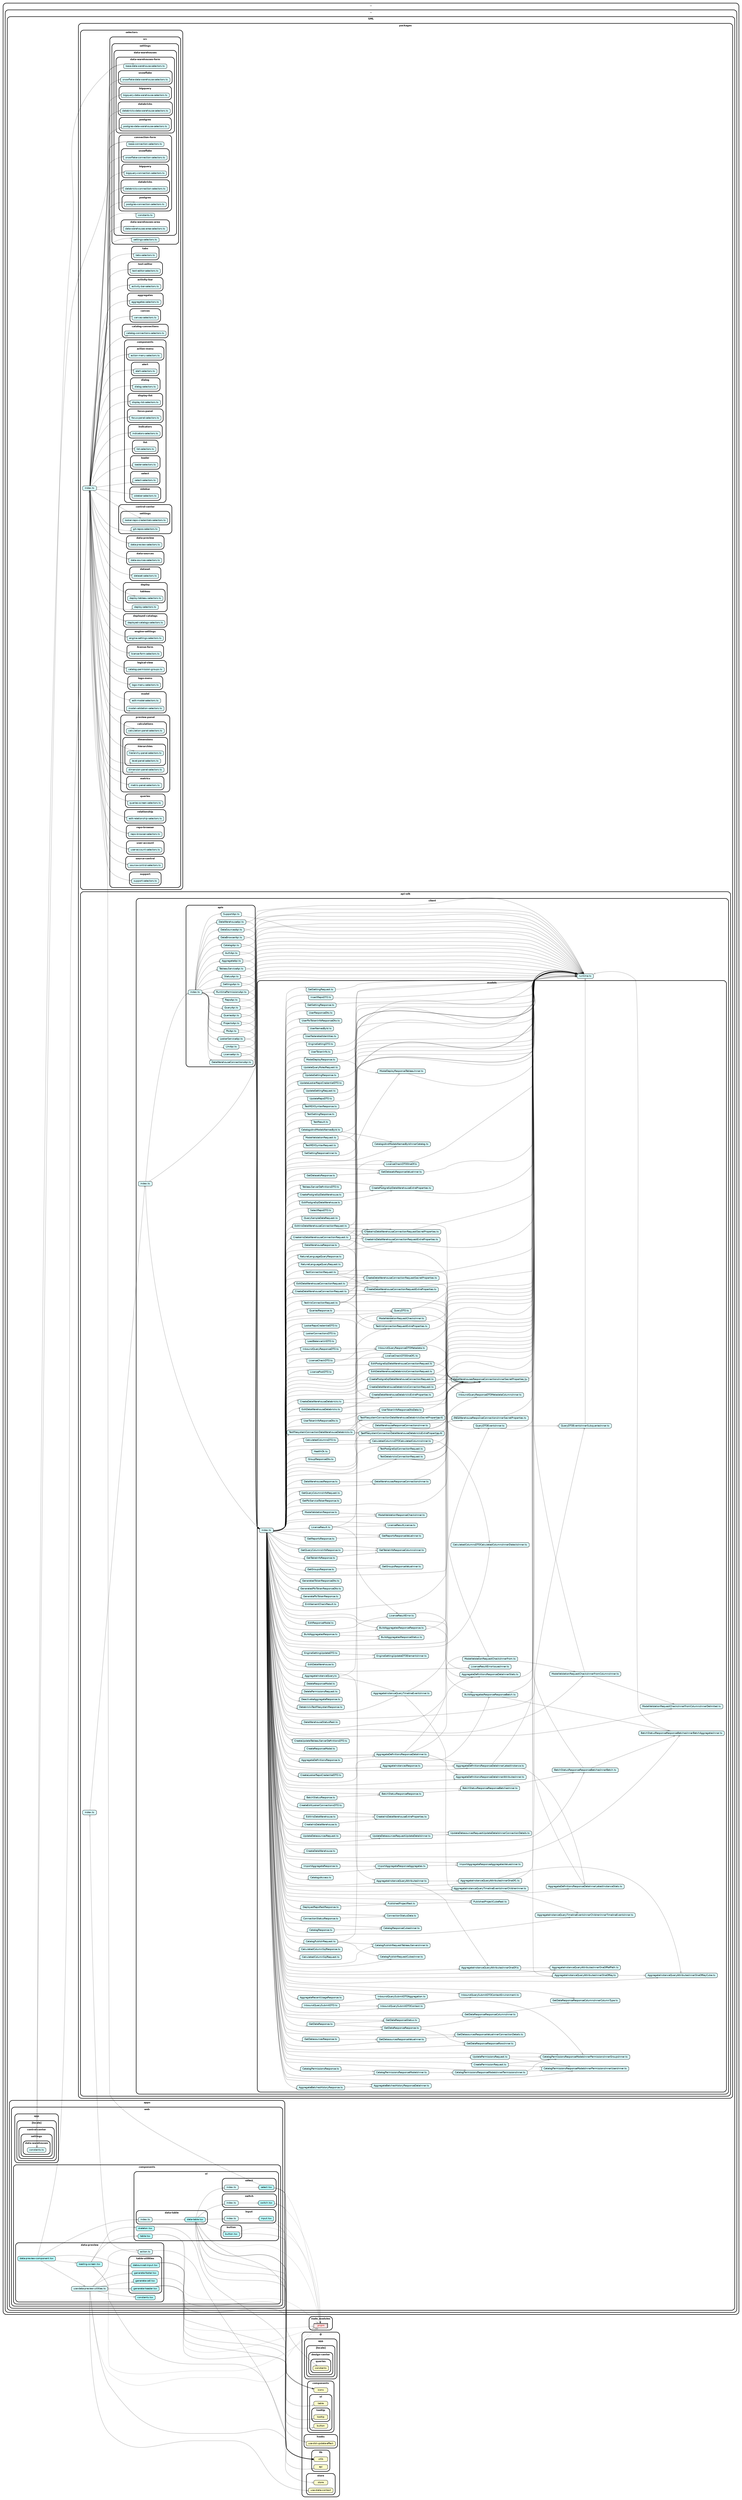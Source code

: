strict digraph "dependency-cruiser output"{
    rankdir="LR" splines="true" overlap="false" nodesep="0.16" ranksep="0.18" fontname="Helvetica-bold" fontsize="9" style="rounded,bold,filled" fillcolor="#ffffff" compound="true"
    node [shape="box" style="rounded, filled" height="0.2" color="black" fillcolor="#ffffcc" fontcolor="black" fontname="Helvetica" fontsize="9"]
    edge [arrowhead="normal" arrowsize="0.6" penwidth="2.0" color="#00000033" fontname="Helvetica" fontsize="9"]

    subgraph "cluster_.." {label=".." subgraph "cluster_../.." {label=".." subgraph "cluster_../../SML" {label="SML" subgraph "cluster_../../SML/apps" {label="apps" subgraph "cluster_../../SML/apps/web" {label="web" subgraph "cluster_../../SML/apps/web/app" {label="app" subgraph "cluster_../../SML/apps/web/app/[locale]" {label="[locale]" subgraph "cluster_../../SML/apps/web/app/[locale]/control-center" {label="control-center" subgraph "cluster_../../SML/apps/web/app/[locale]/control-center/settings" {label="settings" subgraph "cluster_../../SML/apps/web/app/[locale]/control-center/settings/data-warehouses" {label="data-warehouses" "../../SML/apps/web/app/[locale]/control-center/settings/data-warehouses/constants.ts" [label=<constants.ts> tooltip="constants.ts" URL="../../SML/apps/web/app/[locale]/control-center/settings/data-warehouses/constants.ts" fillcolor="#ddfeff"] } } } } } } } } } }
    subgraph "cluster_.." {label=".." subgraph "cluster_../.." {label=".." subgraph "cluster_../../SML" {label="SML" subgraph "cluster_../../SML/apps" {label="apps" subgraph "cluster_../../SML/apps/web" {label="web" subgraph "cluster_../../SML/apps/web/components" {label="components" subgraph "cluster_../../SML/apps/web/components/data-preview" {label="data-preview" "../../SML/apps/web/components/data-preview/action.ts" [label=<action.ts> tooltip="action.ts" URL="../../SML/apps/web/components/data-preview/action.ts" fillcolor="#ddfeff"] } } } } } } }
    "../../SML/apps/web/components/data-preview/action.ts" -> "@/lib/api"
    "../../SML/apps/web/components/data-preview/action.ts" -> "../../SML/packages/api-sdk/index.ts"
    subgraph "cluster_.." {label=".." subgraph "cluster_../.." {label=".." subgraph "cluster_../../SML" {label="SML" subgraph "cluster_../../SML/apps" {label="apps" subgraph "cluster_../../SML/apps/web" {label="web" subgraph "cluster_../../SML/apps/web/components" {label="components" subgraph "cluster_../../SML/apps/web/components/data-preview" {label="data-preview" "../../SML/apps/web/components/data-preview/constants.tsx" [label=<constants.tsx> tooltip="constants.tsx" URL="../../SML/apps/web/components/data-preview/constants.tsx" fillcolor="#bbfeff"] } } } } } } }
    subgraph "cluster_.." {label=".." subgraph "cluster_../.." {label=".." subgraph "cluster_../../SML" {label="SML" subgraph "cluster_../../SML/apps" {label="apps" subgraph "cluster_../../SML/apps/web" {label="web" subgraph "cluster_../../SML/apps/web/components" {label="components" subgraph "cluster_../../SML/apps/web/components/data-preview" {label="data-preview" "../../SML/apps/web/components/data-preview/data-preview-component.tsx" [label=<data-preview-component.tsx> tooltip="data-preview-component.tsx" URL="../../SML/apps/web/components/data-preview/data-preview-component.tsx" fillcolor="#bbfeff"] } } } } } } }
    "../../SML/apps/web/components/data-preview/data-preview-component.tsx" -> "../../SML/apps/web/components/ui/data-table/index.ts"
    "../../SML/apps/web/components/data-preview/data-preview-component.tsx" -> "../../SML/apps/web/components/data-preview/loading-screen.tsx"
    "../../SML/apps/web/components/data-preview/data-preview-component.tsx" -> "../../SML/apps/web/components/data-preview/table-utilities/debounced-input.tsx"
    "../../SML/apps/web/components/data-preview/data-preview-component.tsx" -> "../../SML/apps/web/components/data-preview/use-data-preview-utilities.ts"
    "../../SML/apps/web/components/data-preview/data-preview-component.tsx" -> "../../SML/packages/selectors/index.ts"
    subgraph "cluster_.." {label=".." subgraph "cluster_../.." {label=".." subgraph "cluster_../../SML" {label="SML" subgraph "cluster_../../SML/apps" {label="apps" subgraph "cluster_../../SML/apps/web" {label="web" subgraph "cluster_../../SML/apps/web/components" {label="components" subgraph "cluster_../../SML/apps/web/components/data-preview" {label="data-preview" "../../SML/apps/web/components/data-preview/loading-screen.tsx" [label=<loading-screen.tsx> tooltip="loading-screen.tsx" URL="../../SML/apps/web/components/data-preview/loading-screen.tsx" fillcolor="#bbfeff"] } } } } } } }
    "../../SML/apps/web/components/data-preview/loading-screen.tsx" -> "../../SML/apps/web/components/ui/skeleton.tsx"
    "../../SML/apps/web/components/data-preview/loading-screen.tsx" -> "../../SML/apps/web/components/ui/table.tsx"
    "../../SML/apps/web/components/data-preview/loading-screen.tsx" -> "@/lib/utils"
    "../../SML/apps/web/components/data-preview/loading-screen.tsx" -> "node_modules/.pnpm" [penwidth="1.0"]
    subgraph "cluster_.." {label=".." subgraph "cluster_../.." {label=".." subgraph "cluster_../../SML" {label="SML" subgraph "cluster_../../SML/apps" {label="apps" subgraph "cluster_../../SML/apps/web" {label="web" subgraph "cluster_../../SML/apps/web/components" {label="components" subgraph "cluster_../../SML/apps/web/components/data-preview" {label="data-preview" subgraph "cluster_../../SML/apps/web/components/data-preview/table-utilities" {label="table-utilities" "../../SML/apps/web/components/data-preview/table-utilities/debounced-input.tsx" [label=<debounced-input.tsx> tooltip="debounced-input.tsx" URL="../../SML/apps/web/components/data-preview/table-utilities/debounced-input.tsx" fillcolor="#bbfeff"] } } } } } } } }
    "../../SML/apps/web/components/data-preview/table-utilities/debounced-input.tsx" -> "@/components/icons"
    "../../SML/apps/web/components/data-preview/table-utilities/debounced-input.tsx" -> "@/components/ui/button"
    "../../SML/apps/web/components/data-preview/table-utilities/debounced-input.tsx" -> "node_modules/.pnpm" [penwidth="1.0"]
    subgraph "cluster_.." {label=".." subgraph "cluster_../.." {label=".." subgraph "cluster_../../SML" {label="SML" subgraph "cluster_../../SML/apps" {label="apps" subgraph "cluster_../../SML/apps/web" {label="web" subgraph "cluster_../../SML/apps/web/components" {label="components" subgraph "cluster_../../SML/apps/web/components/data-preview" {label="data-preview" subgraph "cluster_../../SML/apps/web/components/data-preview/table-utilities" {label="table-utilities" "../../SML/apps/web/components/data-preview/table-utilities/generate-cell.tsx" [label=<generate-cell.tsx> tooltip="generate-cell.tsx" URL="../../SML/apps/web/components/data-preview/table-utilities/generate-cell.tsx" fillcolor="#bbfeff"] } } } } } } } }
    "../../SML/apps/web/components/data-preview/table-utilities/generate-cell.tsx" -> "@/lib/utils"
    subgraph "cluster_.." {label=".." subgraph "cluster_../.." {label=".." subgraph "cluster_../../SML" {label="SML" subgraph "cluster_../../SML/apps" {label="apps" subgraph "cluster_../../SML/apps/web" {label="web" subgraph "cluster_../../SML/apps/web/components" {label="components" subgraph "cluster_../../SML/apps/web/components/data-preview" {label="data-preview" subgraph "cluster_../../SML/apps/web/components/data-preview/table-utilities" {label="table-utilities" "../../SML/apps/web/components/data-preview/table-utilities/generate-footer.tsx" [label=<generate-footer.tsx> tooltip="generate-footer.tsx" URL="../../SML/apps/web/components/data-preview/table-utilities/generate-footer.tsx" fillcolor="#bbfeff"] } } } } } } } }
    subgraph "cluster_.." {label=".." subgraph "cluster_../.." {label=".." subgraph "cluster_../../SML" {label="SML" subgraph "cluster_../../SML/apps" {label="apps" subgraph "cluster_../../SML/apps/web" {label="web" subgraph "cluster_../../SML/apps/web/components" {label="components" subgraph "cluster_../../SML/apps/web/components/data-preview" {label="data-preview" subgraph "cluster_../../SML/apps/web/components/data-preview/table-utilities" {label="table-utilities" "../../SML/apps/web/components/data-preview/table-utilities/generate-header.tsx" [label=<generate-header.tsx> tooltip="generate-header.tsx" URL="../../SML/apps/web/components/data-preview/table-utilities/generate-header.tsx" fillcolor="#bbfeff"] } } } } } } } }
    "../../SML/apps/web/components/data-preview/table-utilities/generate-header.tsx" -> "@/components/icons"
    "../../SML/apps/web/components/data-preview/table-utilities/generate-header.tsx" -> "@/lib/utils"
    "../../SML/apps/web/components/data-preview/table-utilities/generate-header.tsx" -> "node_modules/.pnpm" [penwidth="1.0"]
    subgraph "cluster_.." {label=".." subgraph "cluster_../.." {label=".." subgraph "cluster_../../SML" {label="SML" subgraph "cluster_../../SML/apps" {label="apps" subgraph "cluster_../../SML/apps/web" {label="web" subgraph "cluster_../../SML/apps/web/components" {label="components" subgraph "cluster_../../SML/apps/web/components/data-preview" {label="data-preview" "../../SML/apps/web/components/data-preview/use-data-preview-utilities.ts" [label=<use-data-preview-utilities.ts> tooltip="use-data-preview-utilities.ts" URL="../../SML/apps/web/components/data-preview/use-data-preview-utilities.ts" fillcolor="#ddfeff"] } } } } } } }
    "../../SML/apps/web/components/data-preview/use-data-preview-utilities.ts" -> "../../SML/apps/web/components/data-preview/action.ts"
    "../../SML/apps/web/components/data-preview/use-data-preview-utilities.ts" -> "../../SML/apps/web/components/data-preview/constants.tsx"
    "../../SML/apps/web/components/data-preview/use-data-preview-utilities.ts" -> "../../SML/apps/web/components/data-preview/table-utilities/generate-cell.tsx"
    "../../SML/apps/web/components/data-preview/use-data-preview-utilities.ts" -> "../../SML/apps/web/components/data-preview/table-utilities/generate-footer.tsx"
    "../../SML/apps/web/components/data-preview/use-data-preview-utilities.ts" -> "../../SML/apps/web/components/data-preview/table-utilities/generate-header.tsx"
    "../../SML/apps/web/components/data-preview/use-data-preview-utilities.ts" -> "@/store/store"
    "../../SML/apps/web/components/data-preview/use-data-preview-utilities.ts" -> "@/store/use-state-context"
    "../../SML/apps/web/components/data-preview/use-data-preview-utilities.ts" -> "node_modules/.pnpm" [penwidth="1.0"]
    subgraph "cluster_.." {label=".." subgraph "cluster_../.." {label=".." subgraph "cluster_../../SML" {label="SML" subgraph "cluster_../../SML/apps" {label="apps" subgraph "cluster_../../SML/apps/web" {label="web" subgraph "cluster_../../SML/apps/web/components" {label="components" subgraph "cluster_../../SML/apps/web/components/ui" {label="ui" subgraph "cluster_../../SML/apps/web/components/ui/button" {label="button" "../../SML/apps/web/components/ui/button/button.tsx" [label=<button.tsx> tooltip="button.tsx" URL="../../SML/apps/web/components/ui/button/button.tsx" fillcolor="#bbfeff"] } } } } } } } }
    "../../SML/apps/web/components/ui/button/button.tsx" -> "@/lib/utils"
    "../../SML/apps/web/components/ui/button/button.tsx" -> "node_modules/.pnpm" [penwidth="1.0"]
    subgraph "cluster_.." {label=".." subgraph "cluster_../.." {label=".." subgraph "cluster_../../SML" {label="SML" subgraph "cluster_../../SML/apps" {label="apps" subgraph "cluster_../../SML/apps/web" {label="web" subgraph "cluster_../../SML/apps/web/components" {label="components" subgraph "cluster_../../SML/apps/web/components/ui" {label="ui" subgraph "cluster_../../SML/apps/web/components/ui/data-table" {label="data-table" "../../SML/apps/web/components/ui/data-table/data-table.tsx" [label=<data-table.tsx> tooltip="data-table.tsx" URL="../../SML/apps/web/components/ui/data-table/data-table.tsx" fillcolor="#bbfeff"] } } } } } } } }
    "../../SML/apps/web/components/ui/data-table/data-table.tsx" -> "../../SML/apps/web/components/ui/button/button.tsx"
    "../../SML/apps/web/components/ui/data-table/data-table.tsx" -> "../../SML/apps/web/components/ui/input/index.ts"
    "../../SML/apps/web/components/ui/data-table/data-table.tsx" -> "../../SML/apps/web/components/ui/select/index.ts"
    "../../SML/apps/web/components/ui/data-table/data-table.tsx" -> "../../SML/apps/web/components/ui/switch/index.ts"
    "../../SML/apps/web/components/ui/data-table/data-table.tsx" -> "@/app/[locale]/design-center/queries/constants"
    "../../SML/apps/web/components/ui/data-table/data-table.tsx" -> "@/components/icons"
    "../../SML/apps/web/components/ui/data-table/data-table.tsx" -> "@/components/ui/table"
    "../../SML/apps/web/components/ui/data-table/data-table.tsx" -> "@/components/ui/tooltip/tooltip"
    "../../SML/apps/web/components/ui/data-table/data-table.tsx" -> "@/hooks/use-did-update-effect"
    "../../SML/apps/web/components/ui/data-table/data-table.tsx" -> "@/lib/utils"
    "../../SML/apps/web/components/ui/data-table/data-table.tsx" -> "node_modules/.pnpm" [penwidth="1.0"]
    subgraph "cluster_.." {label=".." subgraph "cluster_../.." {label=".." subgraph "cluster_../../SML" {label="SML" subgraph "cluster_../../SML/apps" {label="apps" subgraph "cluster_../../SML/apps/web" {label="web" subgraph "cluster_../../SML/apps/web/components" {label="components" subgraph "cluster_../../SML/apps/web/components/ui" {label="ui" subgraph "cluster_../../SML/apps/web/components/ui/data-table" {label="data-table" "../../SML/apps/web/components/ui/data-table/index.ts" [label=<index.ts> tooltip="index.ts" URL="../../SML/apps/web/components/ui/data-table/index.ts" fillcolor="#ddfeff"] } } } } } } } }
    "../../SML/apps/web/components/ui/data-table/index.ts" -> "../../SML/apps/web/components/ui/data-table/data-table.tsx" [arrowhead="inv"]
    subgraph "cluster_.." {label=".." subgraph "cluster_../.." {label=".." subgraph "cluster_../../SML" {label="SML" subgraph "cluster_../../SML/apps" {label="apps" subgraph "cluster_../../SML/apps/web" {label="web" subgraph "cluster_../../SML/apps/web/components" {label="components" subgraph "cluster_../../SML/apps/web/components/ui" {label="ui" subgraph "cluster_../../SML/apps/web/components/ui/input" {label="input" "../../SML/apps/web/components/ui/input/index.ts" [label=<index.ts> tooltip="index.ts" URL="../../SML/apps/web/components/ui/input/index.ts" fillcolor="#ddfeff"] } } } } } } } }
    "../../SML/apps/web/components/ui/input/index.ts" -> "../../SML/apps/web/components/ui/input/input.tsx" [arrowhead="inv"]
    subgraph "cluster_.." {label=".." subgraph "cluster_../.." {label=".." subgraph "cluster_../../SML" {label="SML" subgraph "cluster_../../SML/apps" {label="apps" subgraph "cluster_../../SML/apps/web" {label="web" subgraph "cluster_../../SML/apps/web/components" {label="components" subgraph "cluster_../../SML/apps/web/components/ui" {label="ui" subgraph "cluster_../../SML/apps/web/components/ui/input" {label="input" "../../SML/apps/web/components/ui/input/input.tsx" [label=<input.tsx> tooltip="input.tsx" URL="../../SML/apps/web/components/ui/input/input.tsx" fillcolor="#bbfeff"] } } } } } } } }
    "../../SML/apps/web/components/ui/input/input.tsx" -> "@/lib/utils"
    "../../SML/apps/web/components/ui/input/input.tsx" -> "node_modules/.pnpm" [penwidth="1.0"]
    subgraph "cluster_.." {label=".." subgraph "cluster_../.." {label=".." subgraph "cluster_../../SML" {label="SML" subgraph "cluster_../../SML/apps" {label="apps" subgraph "cluster_../../SML/apps/web" {label="web" subgraph "cluster_../../SML/apps/web/components" {label="components" subgraph "cluster_../../SML/apps/web/components/ui" {label="ui" subgraph "cluster_../../SML/apps/web/components/ui/select" {label="select" "../../SML/apps/web/components/ui/select/index.ts" [label=<index.ts> tooltip="index.ts" URL="../../SML/apps/web/components/ui/select/index.ts" fillcolor="#ddfeff"] } } } } } } } }
    "../../SML/apps/web/components/ui/select/index.ts" -> "../../SML/apps/web/components/ui/select/select.tsx" [arrowhead="inv"]
    subgraph "cluster_.." {label=".." subgraph "cluster_../.." {label=".." subgraph "cluster_../../SML" {label="SML" subgraph "cluster_../../SML/apps" {label="apps" subgraph "cluster_../../SML/apps/web" {label="web" subgraph "cluster_../../SML/apps/web/components" {label="components" subgraph "cluster_../../SML/apps/web/components/ui" {label="ui" subgraph "cluster_../../SML/apps/web/components/ui/select" {label="select" "../../SML/apps/web/components/ui/select/select.tsx" [label=<select.tsx> tooltip="select.tsx" URL="../../SML/apps/web/components/ui/select/select.tsx" fillcolor="#bbfeff"] } } } } } } } }
    "../../SML/apps/web/components/ui/select/select.tsx" -> "@/components/icons"
    "../../SML/apps/web/components/ui/select/select.tsx" -> "@/lib/utils"
    "../../SML/apps/web/components/ui/select/select.tsx" -> "node_modules/.pnpm" [penwidth="1.0"]
    "../../SML/apps/web/components/ui/select/select.tsx" -> "../../SML/packages/selectors/index.ts"
    subgraph "cluster_.." {label=".." subgraph "cluster_../.." {label=".." subgraph "cluster_../../SML" {label="SML" subgraph "cluster_../../SML/apps" {label="apps" subgraph "cluster_../../SML/apps/web" {label="web" subgraph "cluster_../../SML/apps/web/components" {label="components" subgraph "cluster_../../SML/apps/web/components/ui" {label="ui" "../../SML/apps/web/components/ui/skeleton.tsx" [label=<skeleton.tsx> tooltip="skeleton.tsx" URL="../../SML/apps/web/components/ui/skeleton.tsx" fillcolor="#bbfeff"] } } } } } } }
    "../../SML/apps/web/components/ui/skeleton.tsx" -> "@/lib/utils"
    subgraph "cluster_.." {label=".." subgraph "cluster_../.." {label=".." subgraph "cluster_../../SML" {label="SML" subgraph "cluster_../../SML/apps" {label="apps" subgraph "cluster_../../SML/apps/web" {label="web" subgraph "cluster_../../SML/apps/web/components" {label="components" subgraph "cluster_../../SML/apps/web/components/ui" {label="ui" subgraph "cluster_../../SML/apps/web/components/ui/switch" {label="switch" "../../SML/apps/web/components/ui/switch/index.ts" [label=<index.ts> tooltip="index.ts" URL="../../SML/apps/web/components/ui/switch/index.ts" fillcolor="#ddfeff"] } } } } } } } }
    "../../SML/apps/web/components/ui/switch/index.ts" -> "../../SML/apps/web/components/ui/switch/switch.tsx" [arrowhead="inv"]
    subgraph "cluster_.." {label=".." subgraph "cluster_../.." {label=".." subgraph "cluster_../../SML" {label="SML" subgraph "cluster_../../SML/apps" {label="apps" subgraph "cluster_../../SML/apps/web" {label="web" subgraph "cluster_../../SML/apps/web/components" {label="components" subgraph "cluster_../../SML/apps/web/components/ui" {label="ui" subgraph "cluster_../../SML/apps/web/components/ui/switch" {label="switch" "../../SML/apps/web/components/ui/switch/switch.tsx" [label=<switch.tsx> tooltip="switch.tsx" URL="../../SML/apps/web/components/ui/switch/switch.tsx" fillcolor="#bbfeff"] } } } } } } } }
    "../../SML/apps/web/components/ui/switch/switch.tsx" -> "@/lib/utils"
    "../../SML/apps/web/components/ui/switch/switch.tsx" -> "node_modules/.pnpm" [penwidth="1.0"]
    subgraph "cluster_.." {label=".." subgraph "cluster_../.." {label=".." subgraph "cluster_../../SML" {label="SML" subgraph "cluster_../../SML/apps" {label="apps" subgraph "cluster_../../SML/apps/web" {label="web" subgraph "cluster_../../SML/apps/web/components" {label="components" subgraph "cluster_../../SML/apps/web/components/ui" {label="ui" "../../SML/apps/web/components/ui/table.tsx" [label=<table.tsx> tooltip="table.tsx" URL="../../SML/apps/web/components/ui/table.tsx" fillcolor="#bbfeff"] } } } } } } }
    "../../SML/apps/web/components/ui/table.tsx" -> "@/lib/utils"
    "../../SML/apps/web/components/ui/table.tsx" -> "node_modules/.pnpm" [penwidth="1.0"]
    subgraph "cluster_.." {label=".." subgraph "cluster_../.." {label=".." subgraph "cluster_../../SML" {label="SML" subgraph "cluster_../../SML/packages" {label="packages" subgraph "cluster_../../SML/packages/api-sdk" {label="api-sdk" subgraph "cluster_../../SML/packages/api-sdk/client" {label="client" subgraph "cluster_../../SML/packages/api-sdk/client/apis" {label="apis" "../../SML/packages/api-sdk/client/apis/AggregateApi.ts" [label=<AggregateApi.ts> tooltip="AggregateApi.ts" URL="../../SML/packages/api-sdk/client/apis/AggregateApi.ts" fillcolor="#ddfeff"] } } } } } } }
    "../../SML/packages/api-sdk/client/apis/AggregateApi.ts" -> "../../SML/packages/api-sdk/client/models/index.ts"
    "../../SML/packages/api-sdk/client/apis/AggregateApi.ts" -> "../../SML/packages/api-sdk/client/runtime.ts"
    subgraph "cluster_.." {label=".." subgraph "cluster_../.." {label=".." subgraph "cluster_../../SML" {label="SML" subgraph "cluster_../../SML/packages" {label="packages" subgraph "cluster_../../SML/packages/api-sdk" {label="api-sdk" subgraph "cluster_../../SML/packages/api-sdk/client" {label="client" subgraph "cluster_../../SML/packages/api-sdk/client/apis" {label="apis" "../../SML/packages/api-sdk/client/apis/AuthApi.ts" [label=<AuthApi.ts> tooltip="AuthApi.ts" URL="../../SML/packages/api-sdk/client/apis/AuthApi.ts" fillcolor="#ddfeff"] } } } } } } }
    "../../SML/packages/api-sdk/client/apis/AuthApi.ts" -> "../../SML/packages/api-sdk/client/models/index.ts"
    "../../SML/packages/api-sdk/client/apis/AuthApi.ts" -> "../../SML/packages/api-sdk/client/runtime.ts"
    subgraph "cluster_.." {label=".." subgraph "cluster_../.." {label=".." subgraph "cluster_../../SML" {label="SML" subgraph "cluster_../../SML/packages" {label="packages" subgraph "cluster_../../SML/packages/api-sdk" {label="api-sdk" subgraph "cluster_../../SML/packages/api-sdk/client" {label="client" subgraph "cluster_../../SML/packages/api-sdk/client/apis" {label="apis" "../../SML/packages/api-sdk/client/apis/CatalogApi.ts" [label=<CatalogApi.ts> tooltip="CatalogApi.ts" URL="../../SML/packages/api-sdk/client/apis/CatalogApi.ts" fillcolor="#ddfeff"] } } } } } } }
    "../../SML/packages/api-sdk/client/apis/CatalogApi.ts" -> "../../SML/packages/api-sdk/client/models/index.ts"
    "../../SML/packages/api-sdk/client/apis/CatalogApi.ts" -> "../../SML/packages/api-sdk/client/runtime.ts"
    subgraph "cluster_.." {label=".." subgraph "cluster_../.." {label=".." subgraph "cluster_../../SML" {label="SML" subgraph "cluster_../../SML/packages" {label="packages" subgraph "cluster_../../SML/packages/api-sdk" {label="api-sdk" subgraph "cluster_../../SML/packages/api-sdk/client" {label="client" subgraph "cluster_../../SML/packages/api-sdk/client/apis" {label="apis" "../../SML/packages/api-sdk/client/apis/DataBrowserApi.ts" [label=<DataBrowserApi.ts> tooltip="DataBrowserApi.ts" URL="../../SML/packages/api-sdk/client/apis/DataBrowserApi.ts" fillcolor="#ddfeff"] } } } } } } }
    "../../SML/packages/api-sdk/client/apis/DataBrowserApi.ts" -> "../../SML/packages/api-sdk/client/models/index.ts"
    "../../SML/packages/api-sdk/client/apis/DataBrowserApi.ts" -> "../../SML/packages/api-sdk/client/runtime.ts"
    subgraph "cluster_.." {label=".." subgraph "cluster_../.." {label=".." subgraph "cluster_../../SML" {label="SML" subgraph "cluster_../../SML/packages" {label="packages" subgraph "cluster_../../SML/packages/api-sdk" {label="api-sdk" subgraph "cluster_../../SML/packages/api-sdk/client" {label="client" subgraph "cluster_../../SML/packages/api-sdk/client/apis" {label="apis" "../../SML/packages/api-sdk/client/apis/DataSourcesApi.ts" [label=<DataSourcesApi.ts> tooltip="DataSourcesApi.ts" URL="../../SML/packages/api-sdk/client/apis/DataSourcesApi.ts" fillcolor="#ddfeff"] } } } } } } }
    "../../SML/packages/api-sdk/client/apis/DataSourcesApi.ts" -> "../../SML/packages/api-sdk/client/models/index.ts"
    "../../SML/packages/api-sdk/client/apis/DataSourcesApi.ts" -> "../../SML/packages/api-sdk/client/runtime.ts"
    subgraph "cluster_.." {label=".." subgraph "cluster_../.." {label=".." subgraph "cluster_../../SML" {label="SML" subgraph "cluster_../../SML/packages" {label="packages" subgraph "cluster_../../SML/packages/api-sdk" {label="api-sdk" subgraph "cluster_../../SML/packages/api-sdk/client" {label="client" subgraph "cluster_../../SML/packages/api-sdk/client/apis" {label="apis" "../../SML/packages/api-sdk/client/apis/DataWarehouseApi.ts" [label=<DataWarehouseApi.ts> tooltip="DataWarehouseApi.ts" URL="../../SML/packages/api-sdk/client/apis/DataWarehouseApi.ts" fillcolor="#ddfeff"] } } } } } } }
    "../../SML/packages/api-sdk/client/apis/DataWarehouseApi.ts" -> "../../SML/packages/api-sdk/client/models/index.ts"
    "../../SML/packages/api-sdk/client/apis/DataWarehouseApi.ts" -> "../../SML/packages/api-sdk/client/runtime.ts"
    subgraph "cluster_.." {label=".." subgraph "cluster_../.." {label=".." subgraph "cluster_../../SML" {label="SML" subgraph "cluster_../../SML/packages" {label="packages" subgraph "cluster_../../SML/packages/api-sdk" {label="api-sdk" subgraph "cluster_../../SML/packages/api-sdk/client" {label="client" subgraph "cluster_../../SML/packages/api-sdk/client/apis" {label="apis" "../../SML/packages/api-sdk/client/apis/DataWarehouseConnectionsApi.ts" [label=<DataWarehouseConnectionsApi.ts> tooltip="DataWarehouseConnectionsApi.ts" URL="../../SML/packages/api-sdk/client/apis/DataWarehouseConnectionsApi.ts" fillcolor="#ddfeff"] } } } } } } }
    "../../SML/packages/api-sdk/client/apis/DataWarehouseConnectionsApi.ts" -> "../../SML/packages/api-sdk/client/models/index.ts"
    "../../SML/packages/api-sdk/client/apis/DataWarehouseConnectionsApi.ts" -> "../../SML/packages/api-sdk/client/runtime.ts"
    subgraph "cluster_.." {label=".." subgraph "cluster_../.." {label=".." subgraph "cluster_../../SML" {label="SML" subgraph "cluster_../../SML/packages" {label="packages" subgraph "cluster_../../SML/packages/api-sdk" {label="api-sdk" subgraph "cluster_../../SML/packages/api-sdk/client" {label="client" subgraph "cluster_../../SML/packages/api-sdk/client/apis" {label="apis" "../../SML/packages/api-sdk/client/apis/LicenseApi.ts" [label=<LicenseApi.ts> tooltip="LicenseApi.ts" URL="../../SML/packages/api-sdk/client/apis/LicenseApi.ts" fillcolor="#ddfeff"] } } } } } } }
    "../../SML/packages/api-sdk/client/apis/LicenseApi.ts" -> "../../SML/packages/api-sdk/client/models/index.ts"
    "../../SML/packages/api-sdk/client/apis/LicenseApi.ts" -> "../../SML/packages/api-sdk/client/runtime.ts"
    subgraph "cluster_.." {label=".." subgraph "cluster_../.." {label=".." subgraph "cluster_../../SML" {label="SML" subgraph "cluster_../../SML/packages" {label="packages" subgraph "cluster_../../SML/packages/api-sdk" {label="api-sdk" subgraph "cluster_../../SML/packages/api-sdk/client" {label="client" subgraph "cluster_../../SML/packages/api-sdk/client/apis" {label="apis" "../../SML/packages/api-sdk/client/apis/LlmApi.ts" [label=<LlmApi.ts> tooltip="LlmApi.ts" URL="../../SML/packages/api-sdk/client/apis/LlmApi.ts" fillcolor="#ddfeff"] } } } } } } }
    "../../SML/packages/api-sdk/client/apis/LlmApi.ts" -> "../../SML/packages/api-sdk/client/models/index.ts"
    "../../SML/packages/api-sdk/client/apis/LlmApi.ts" -> "../../SML/packages/api-sdk/client/runtime.ts"
    subgraph "cluster_.." {label=".." subgraph "cluster_../.." {label=".." subgraph "cluster_../../SML" {label="SML" subgraph "cluster_../../SML/packages" {label="packages" subgraph "cluster_../../SML/packages/api-sdk" {label="api-sdk" subgraph "cluster_../../SML/packages/api-sdk/client" {label="client" subgraph "cluster_../../SML/packages/api-sdk/client/apis" {label="apis" "../../SML/packages/api-sdk/client/apis/LookerServiceApi.ts" [label=<LookerServiceApi.ts> tooltip="LookerServiceApi.ts" URL="../../SML/packages/api-sdk/client/apis/LookerServiceApi.ts" fillcolor="#ddfeff"] } } } } } } }
    "../../SML/packages/api-sdk/client/apis/LookerServiceApi.ts" -> "../../SML/packages/api-sdk/client/models/index.ts"
    "../../SML/packages/api-sdk/client/apis/LookerServiceApi.ts" -> "../../SML/packages/api-sdk/client/runtime.ts"
    subgraph "cluster_.." {label=".." subgraph "cluster_../.." {label=".." subgraph "cluster_../../SML" {label="SML" subgraph "cluster_../../SML/packages" {label="packages" subgraph "cluster_../../SML/packages/api-sdk" {label="api-sdk" subgraph "cluster_../../SML/packages/api-sdk/client" {label="client" subgraph "cluster_../../SML/packages/api-sdk/client/apis" {label="apis" "../../SML/packages/api-sdk/client/apis/PbiApi.ts" [label=<PbiApi.ts> tooltip="PbiApi.ts" URL="../../SML/packages/api-sdk/client/apis/PbiApi.ts" fillcolor="#ddfeff"] } } } } } } }
    "../../SML/packages/api-sdk/client/apis/PbiApi.ts" -> "../../SML/packages/api-sdk/client/models/index.ts"
    "../../SML/packages/api-sdk/client/apis/PbiApi.ts" -> "../../SML/packages/api-sdk/client/runtime.ts"
    subgraph "cluster_.." {label=".." subgraph "cluster_../.." {label=".." subgraph "cluster_../../SML" {label="SML" subgraph "cluster_../../SML/packages" {label="packages" subgraph "cluster_../../SML/packages/api-sdk" {label="api-sdk" subgraph "cluster_../../SML/packages/api-sdk/client" {label="client" subgraph "cluster_../../SML/packages/api-sdk/client/apis" {label="apis" "../../SML/packages/api-sdk/client/apis/ProjectsApi.ts" [label=<ProjectsApi.ts> tooltip="ProjectsApi.ts" URL="../../SML/packages/api-sdk/client/apis/ProjectsApi.ts" fillcolor="#ddfeff"] } } } } } } }
    "../../SML/packages/api-sdk/client/apis/ProjectsApi.ts" -> "../../SML/packages/api-sdk/client/models/index.ts"
    "../../SML/packages/api-sdk/client/apis/ProjectsApi.ts" -> "../../SML/packages/api-sdk/client/runtime.ts"
    subgraph "cluster_.." {label=".." subgraph "cluster_../.." {label=".." subgraph "cluster_../../SML" {label="SML" subgraph "cluster_../../SML/packages" {label="packages" subgraph "cluster_../../SML/packages/api-sdk" {label="api-sdk" subgraph "cluster_../../SML/packages/api-sdk/client" {label="client" subgraph "cluster_../../SML/packages/api-sdk/client/apis" {label="apis" "../../SML/packages/api-sdk/client/apis/QueriesApi.ts" [label=<QueriesApi.ts> tooltip="QueriesApi.ts" URL="../../SML/packages/api-sdk/client/apis/QueriesApi.ts" fillcolor="#ddfeff"] } } } } } } }
    "../../SML/packages/api-sdk/client/apis/QueriesApi.ts" -> "../../SML/packages/api-sdk/client/models/index.ts"
    "../../SML/packages/api-sdk/client/apis/QueriesApi.ts" -> "../../SML/packages/api-sdk/client/runtime.ts"
    subgraph "cluster_.." {label=".." subgraph "cluster_../.." {label=".." subgraph "cluster_../../SML" {label="SML" subgraph "cluster_../../SML/packages" {label="packages" subgraph "cluster_../../SML/packages/api-sdk" {label="api-sdk" subgraph "cluster_../../SML/packages/api-sdk/client" {label="client" subgraph "cluster_../../SML/packages/api-sdk/client/apis" {label="apis" "../../SML/packages/api-sdk/client/apis/QueryApi.ts" [label=<QueryApi.ts> tooltip="QueryApi.ts" URL="../../SML/packages/api-sdk/client/apis/QueryApi.ts" fillcolor="#ddfeff"] } } } } } } }
    "../../SML/packages/api-sdk/client/apis/QueryApi.ts" -> "../../SML/packages/api-sdk/client/models/index.ts"
    "../../SML/packages/api-sdk/client/apis/QueryApi.ts" -> "../../SML/packages/api-sdk/client/runtime.ts"
    subgraph "cluster_.." {label=".." subgraph "cluster_../.." {label=".." subgraph "cluster_../../SML" {label="SML" subgraph "cluster_../../SML/packages" {label="packages" subgraph "cluster_../../SML/packages/api-sdk" {label="api-sdk" subgraph "cluster_../../SML/packages/api-sdk/client" {label="client" subgraph "cluster_../../SML/packages/api-sdk/client/apis" {label="apis" "../../SML/packages/api-sdk/client/apis/RepoApi.ts" [label=<RepoApi.ts> tooltip="RepoApi.ts" URL="../../SML/packages/api-sdk/client/apis/RepoApi.ts" fillcolor="#ddfeff"] } } } } } } }
    "../../SML/packages/api-sdk/client/apis/RepoApi.ts" -> "../../SML/packages/api-sdk/client/models/index.ts"
    "../../SML/packages/api-sdk/client/apis/RepoApi.ts" -> "../../SML/packages/api-sdk/client/runtime.ts"
    subgraph "cluster_.." {label=".." subgraph "cluster_../.." {label=".." subgraph "cluster_../../SML" {label="SML" subgraph "cluster_../../SML/packages" {label="packages" subgraph "cluster_../../SML/packages/api-sdk" {label="api-sdk" subgraph "cluster_../../SML/packages/api-sdk/client" {label="client" subgraph "cluster_../../SML/packages/api-sdk/client/apis" {label="apis" "../../SML/packages/api-sdk/client/apis/RuntimePermissionsApi.ts" [label=<RuntimePermissionsApi.ts> tooltip="RuntimePermissionsApi.ts" URL="../../SML/packages/api-sdk/client/apis/RuntimePermissionsApi.ts" fillcolor="#ddfeff"] } } } } } } }
    "../../SML/packages/api-sdk/client/apis/RuntimePermissionsApi.ts" -> "../../SML/packages/api-sdk/client/models/index.ts"
    "../../SML/packages/api-sdk/client/apis/RuntimePermissionsApi.ts" -> "../../SML/packages/api-sdk/client/runtime.ts"
    subgraph "cluster_.." {label=".." subgraph "cluster_../.." {label=".." subgraph "cluster_../../SML" {label="SML" subgraph "cluster_../../SML/packages" {label="packages" subgraph "cluster_../../SML/packages/api-sdk" {label="api-sdk" subgraph "cluster_../../SML/packages/api-sdk/client" {label="client" subgraph "cluster_../../SML/packages/api-sdk/client/apis" {label="apis" "../../SML/packages/api-sdk/client/apis/SettingsApi.ts" [label=<SettingsApi.ts> tooltip="SettingsApi.ts" URL="../../SML/packages/api-sdk/client/apis/SettingsApi.ts" fillcolor="#ddfeff"] } } } } } } }
    "../../SML/packages/api-sdk/client/apis/SettingsApi.ts" -> "../../SML/packages/api-sdk/client/models/index.ts"
    "../../SML/packages/api-sdk/client/apis/SettingsApi.ts" -> "../../SML/packages/api-sdk/client/runtime.ts"
    subgraph "cluster_.." {label=".." subgraph "cluster_../.." {label=".." subgraph "cluster_../../SML" {label="SML" subgraph "cluster_../../SML/packages" {label="packages" subgraph "cluster_../../SML/packages/api-sdk" {label="api-sdk" subgraph "cluster_../../SML/packages/api-sdk/client" {label="client" subgraph "cluster_../../SML/packages/api-sdk/client/apis" {label="apis" "../../SML/packages/api-sdk/client/apis/StatusApi.ts" [label=<StatusApi.ts> tooltip="StatusApi.ts" URL="../../SML/packages/api-sdk/client/apis/StatusApi.ts" fillcolor="#ddfeff"] } } } } } } }
    "../../SML/packages/api-sdk/client/apis/StatusApi.ts" -> "../../SML/packages/api-sdk/client/models/index.ts"
    "../../SML/packages/api-sdk/client/apis/StatusApi.ts" -> "../../SML/packages/api-sdk/client/runtime.ts"
    subgraph "cluster_.." {label=".." subgraph "cluster_../.." {label=".." subgraph "cluster_../../SML" {label="SML" subgraph "cluster_../../SML/packages" {label="packages" subgraph "cluster_../../SML/packages/api-sdk" {label="api-sdk" subgraph "cluster_../../SML/packages/api-sdk/client" {label="client" subgraph "cluster_../../SML/packages/api-sdk/client/apis" {label="apis" "../../SML/packages/api-sdk/client/apis/SupportApi.ts" [label=<SupportApi.ts> tooltip="SupportApi.ts" URL="../../SML/packages/api-sdk/client/apis/SupportApi.ts" fillcolor="#ddfeff"] } } } } } } }
    "../../SML/packages/api-sdk/client/apis/SupportApi.ts" -> "../../SML/packages/api-sdk/client/runtime.ts"
    subgraph "cluster_.." {label=".." subgraph "cluster_../.." {label=".." subgraph "cluster_../../SML" {label="SML" subgraph "cluster_../../SML/packages" {label="packages" subgraph "cluster_../../SML/packages/api-sdk" {label="api-sdk" subgraph "cluster_../../SML/packages/api-sdk/client" {label="client" subgraph "cluster_../../SML/packages/api-sdk/client/apis" {label="apis" "../../SML/packages/api-sdk/client/apis/TableauServiceApi.ts" [label=<TableauServiceApi.ts> tooltip="TableauServiceApi.ts" URL="../../SML/packages/api-sdk/client/apis/TableauServiceApi.ts" fillcolor="#ddfeff"] } } } } } } }
    "../../SML/packages/api-sdk/client/apis/TableauServiceApi.ts" -> "../../SML/packages/api-sdk/client/models/index.ts"
    "../../SML/packages/api-sdk/client/apis/TableauServiceApi.ts" -> "../../SML/packages/api-sdk/client/runtime.ts"
    subgraph "cluster_.." {label=".." subgraph "cluster_../.." {label=".." subgraph "cluster_../../SML" {label="SML" subgraph "cluster_../../SML/packages" {label="packages" subgraph "cluster_../../SML/packages/api-sdk" {label="api-sdk" subgraph "cluster_../../SML/packages/api-sdk/client" {label="client" subgraph "cluster_../../SML/packages/api-sdk/client/apis" {label="apis" "../../SML/packages/api-sdk/client/apis/index.ts" [label=<index.ts> tooltip="index.ts" URL="../../SML/packages/api-sdk/client/apis/index.ts" fillcolor="#ddfeff"] } } } } } } }
    "../../SML/packages/api-sdk/client/apis/index.ts" -> "../../SML/packages/api-sdk/client/apis/AggregateApi.ts" [arrowhead="inv"]
    "../../SML/packages/api-sdk/client/apis/index.ts" -> "../../SML/packages/api-sdk/client/apis/AuthApi.ts" [arrowhead="inv"]
    "../../SML/packages/api-sdk/client/apis/index.ts" -> "../../SML/packages/api-sdk/client/apis/CatalogApi.ts" [arrowhead="inv"]
    "../../SML/packages/api-sdk/client/apis/index.ts" -> "../../SML/packages/api-sdk/client/apis/DataBrowserApi.ts" [arrowhead="inv"]
    "../../SML/packages/api-sdk/client/apis/index.ts" -> "../../SML/packages/api-sdk/client/apis/DataSourcesApi.ts" [arrowhead="inv"]
    "../../SML/packages/api-sdk/client/apis/index.ts" -> "../../SML/packages/api-sdk/client/apis/DataWarehouseApi.ts" [arrowhead="inv"]
    "../../SML/packages/api-sdk/client/apis/index.ts" -> "../../SML/packages/api-sdk/client/apis/DataWarehouseConnectionsApi.ts" [arrowhead="inv"]
    "../../SML/packages/api-sdk/client/apis/index.ts" -> "../../SML/packages/api-sdk/client/apis/LicenseApi.ts" [arrowhead="inv"]
    "../../SML/packages/api-sdk/client/apis/index.ts" -> "../../SML/packages/api-sdk/client/apis/LlmApi.ts" [arrowhead="inv"]
    "../../SML/packages/api-sdk/client/apis/index.ts" -> "../../SML/packages/api-sdk/client/apis/LookerServiceApi.ts" [arrowhead="inv"]
    "../../SML/packages/api-sdk/client/apis/index.ts" -> "../../SML/packages/api-sdk/client/apis/PbiApi.ts" [arrowhead="inv"]
    "../../SML/packages/api-sdk/client/apis/index.ts" -> "../../SML/packages/api-sdk/client/apis/ProjectsApi.ts" [arrowhead="inv"]
    "../../SML/packages/api-sdk/client/apis/index.ts" -> "../../SML/packages/api-sdk/client/apis/QueriesApi.ts" [arrowhead="inv"]
    "../../SML/packages/api-sdk/client/apis/index.ts" -> "../../SML/packages/api-sdk/client/apis/QueryApi.ts" [arrowhead="inv"]
    "../../SML/packages/api-sdk/client/apis/index.ts" -> "../../SML/packages/api-sdk/client/apis/RepoApi.ts" [arrowhead="inv"]
    "../../SML/packages/api-sdk/client/apis/index.ts" -> "../../SML/packages/api-sdk/client/apis/RuntimePermissionsApi.ts" [arrowhead="inv"]
    "../../SML/packages/api-sdk/client/apis/index.ts" -> "../../SML/packages/api-sdk/client/apis/SettingsApi.ts" [arrowhead="inv"]
    "../../SML/packages/api-sdk/client/apis/index.ts" -> "../../SML/packages/api-sdk/client/apis/StatusApi.ts" [arrowhead="inv"]
    "../../SML/packages/api-sdk/client/apis/index.ts" -> "../../SML/packages/api-sdk/client/apis/SupportApi.ts" [arrowhead="inv"]
    "../../SML/packages/api-sdk/client/apis/index.ts" -> "../../SML/packages/api-sdk/client/apis/TableauServiceApi.ts" [arrowhead="inv"]
    subgraph "cluster_.." {label=".." subgraph "cluster_../.." {label=".." subgraph "cluster_../../SML" {label="SML" subgraph "cluster_../../SML/packages" {label="packages" subgraph "cluster_../../SML/packages/api-sdk" {label="api-sdk" subgraph "cluster_../../SML/packages/api-sdk/client" {label="client" "../../SML/packages/api-sdk/client/index.ts" [label=<index.ts> tooltip="index.ts" URL="../../SML/packages/api-sdk/client/index.ts" fillcolor="#ddfeff"] } } } } } }
    "../../SML/packages/api-sdk/client/index.ts" -> "../../SML/packages/api-sdk/client/apis/index.ts" [arrowhead="inv"]
    "../../SML/packages/api-sdk/client/index.ts" -> "../../SML/packages/api-sdk/client/models/index.ts" [arrowhead="inv"]
    "../../SML/packages/api-sdk/client/index.ts" -> "../../SML/packages/api-sdk/client/runtime.ts" [arrowhead="inv"]
    subgraph "cluster_.." {label=".." subgraph "cluster_../.." {label=".." subgraph "cluster_../../SML" {label="SML" subgraph "cluster_../../SML/packages" {label="packages" subgraph "cluster_../../SML/packages/api-sdk" {label="api-sdk" subgraph "cluster_../../SML/packages/api-sdk/client" {label="client" subgraph "cluster_../../SML/packages/api-sdk/client/models" {label="models" "../../SML/packages/api-sdk/client/models/AggregateBatchesHistoryResponse.ts" [label=<AggregateBatchesHistoryResponse.ts> tooltip="AggregateBatchesHistoryResponse.ts" URL="../../SML/packages/api-sdk/client/models/AggregateBatchesHistoryResponse.ts" fillcolor="#ddfeff"] } } } } } } }
    "../../SML/packages/api-sdk/client/models/AggregateBatchesHistoryResponse.ts" -> "../../SML/packages/api-sdk/client/models/AggregateBatchesHistoryResponseDataInner.ts"
    subgraph "cluster_.." {label=".." subgraph "cluster_../.." {label=".." subgraph "cluster_../../SML" {label="SML" subgraph "cluster_../../SML/packages" {label="packages" subgraph "cluster_../../SML/packages/api-sdk" {label="api-sdk" subgraph "cluster_../../SML/packages/api-sdk/client" {label="client" subgraph "cluster_../../SML/packages/api-sdk/client/models" {label="models" "../../SML/packages/api-sdk/client/models/AggregateBatchesHistoryResponseDataInner.ts" [label=<AggregateBatchesHistoryResponseDataInner.ts> tooltip="AggregateBatchesHistoryResponseDataInner.ts" URL="../../SML/packages/api-sdk/client/models/AggregateBatchesHistoryResponseDataInner.ts" fillcolor="#ddfeff"] } } } } } } }
    subgraph "cluster_.." {label=".." subgraph "cluster_../.." {label=".." subgraph "cluster_../../SML" {label="SML" subgraph "cluster_../../SML/packages" {label="packages" subgraph "cluster_../../SML/packages/api-sdk" {label="api-sdk" subgraph "cluster_../../SML/packages/api-sdk/client" {label="client" subgraph "cluster_../../SML/packages/api-sdk/client/models" {label="models" "../../SML/packages/api-sdk/client/models/AggregateDefinitionsResponse.ts" [label=<AggregateDefinitionsResponse.ts> tooltip="AggregateDefinitionsResponse.ts" URL="../../SML/packages/api-sdk/client/models/AggregateDefinitionsResponse.ts" fillcolor="#ddfeff"] } } } } } } }
    "../../SML/packages/api-sdk/client/models/AggregateDefinitionsResponse.ts" -> "../../SML/packages/api-sdk/client/models/AggregateDefinitionsResponseDataInner.ts"
    subgraph "cluster_.." {label=".." subgraph "cluster_../.." {label=".." subgraph "cluster_../../SML" {label="SML" subgraph "cluster_../../SML/packages" {label="packages" subgraph "cluster_../../SML/packages/api-sdk" {label="api-sdk" subgraph "cluster_../../SML/packages/api-sdk/client" {label="client" subgraph "cluster_../../SML/packages/api-sdk/client/models" {label="models" "../../SML/packages/api-sdk/client/models/AggregateDefinitionsResponseDataInner.ts" [label=<AggregateDefinitionsResponseDataInner.ts> tooltip="AggregateDefinitionsResponseDataInner.ts" URL="../../SML/packages/api-sdk/client/models/AggregateDefinitionsResponseDataInner.ts" fillcolor="#ddfeff"] } } } } } } }
    "../../SML/packages/api-sdk/client/models/AggregateDefinitionsResponseDataInner.ts" -> "../../SML/packages/api-sdk/client/runtime.ts"
    "../../SML/packages/api-sdk/client/models/AggregateDefinitionsResponseDataInner.ts" -> "../../SML/packages/api-sdk/client/models/AggregateDefinitionsResponseDataInnerAttributesInner.ts"
    "../../SML/packages/api-sdk/client/models/AggregateDefinitionsResponseDataInner.ts" -> "../../SML/packages/api-sdk/client/models/AggregateDefinitionsResponseDataInnerLatestInstance.ts"
    "../../SML/packages/api-sdk/client/models/AggregateDefinitionsResponseDataInner.ts" -> "../../SML/packages/api-sdk/client/models/AggregateDefinitionsResponseDataInnerStats.ts"
    subgraph "cluster_.." {label=".." subgraph "cluster_../.." {label=".." subgraph "cluster_../../SML" {label="SML" subgraph "cluster_../../SML/packages" {label="packages" subgraph "cluster_../../SML/packages/api-sdk" {label="api-sdk" subgraph "cluster_../../SML/packages/api-sdk/client" {label="client" subgraph "cluster_../../SML/packages/api-sdk/client/models" {label="models" "../../SML/packages/api-sdk/client/models/AggregateDefinitionsResponseDataInnerAttributesInner.ts" [label=<AggregateDefinitionsResponseDataInnerAttributesInner.ts> tooltip="AggregateDefinitionsResponseDataInnerAttributesInner.ts" URL="../../SML/packages/api-sdk/client/models/AggregateDefinitionsResponseDataInnerAttributesInner.ts" fillcolor="#ddfeff"] } } } } } } }
    subgraph "cluster_.." {label=".." subgraph "cluster_../.." {label=".." subgraph "cluster_../../SML" {label="SML" subgraph "cluster_../../SML/packages" {label="packages" subgraph "cluster_../../SML/packages/api-sdk" {label="api-sdk" subgraph "cluster_../../SML/packages/api-sdk/client" {label="client" subgraph "cluster_../../SML/packages/api-sdk/client/models" {label="models" "../../SML/packages/api-sdk/client/models/AggregateDefinitionsResponseDataInnerLatestInstance.ts" [label=<AggregateDefinitionsResponseDataInnerLatestInstance.ts> tooltip="AggregateDefinitionsResponseDataInnerLatestInstance.ts" URL="../../SML/packages/api-sdk/client/models/AggregateDefinitionsResponseDataInnerLatestInstance.ts" fillcolor="#ddfeff"] } } } } } } }
    "../../SML/packages/api-sdk/client/models/AggregateDefinitionsResponseDataInnerLatestInstance.ts" -> "../../SML/packages/api-sdk/client/runtime.ts"
    "../../SML/packages/api-sdk/client/models/AggregateDefinitionsResponseDataInnerLatestInstance.ts" -> "../../SML/packages/api-sdk/client/models/AggregateDefinitionsResponseDataInnerLatestInstanceStats.ts"
    subgraph "cluster_.." {label=".." subgraph "cluster_../.." {label=".." subgraph "cluster_../../SML" {label="SML" subgraph "cluster_../../SML/packages" {label="packages" subgraph "cluster_../../SML/packages/api-sdk" {label="api-sdk" subgraph "cluster_../../SML/packages/api-sdk/client" {label="client" subgraph "cluster_../../SML/packages/api-sdk/client/models" {label="models" "../../SML/packages/api-sdk/client/models/AggregateDefinitionsResponseDataInnerLatestInstanceStats.ts" [label=<AggregateDefinitionsResponseDataInnerLatestInstanceStats.ts> tooltip="AggregateDefinitionsResponseDataInnerLatestInstanceStats.ts" URL="../../SML/packages/api-sdk/client/models/AggregateDefinitionsResponseDataInnerLatestInstanceStats.ts" fillcolor="#ddfeff"] } } } } } } }
    "../../SML/packages/api-sdk/client/models/AggregateDefinitionsResponseDataInnerLatestInstanceStats.ts" -> "../../SML/packages/api-sdk/client/runtime.ts"
    subgraph "cluster_.." {label=".." subgraph "cluster_../.." {label=".." subgraph "cluster_../../SML" {label="SML" subgraph "cluster_../../SML/packages" {label="packages" subgraph "cluster_../../SML/packages/api-sdk" {label="api-sdk" subgraph "cluster_../../SML/packages/api-sdk/client" {label="client" subgraph "cluster_../../SML/packages/api-sdk/client/models" {label="models" "../../SML/packages/api-sdk/client/models/AggregateDefinitionsResponseDataInnerStats.ts" [label=<AggregateDefinitionsResponseDataInnerStats.ts> tooltip="AggregateDefinitionsResponseDataInnerStats.ts" URL="../../SML/packages/api-sdk/client/models/AggregateDefinitionsResponseDataInnerStats.ts" fillcolor="#ddfeff"] } } } } } } }
    "../../SML/packages/api-sdk/client/models/AggregateDefinitionsResponseDataInnerStats.ts" -> "../../SML/packages/api-sdk/client/runtime.ts"
    subgraph "cluster_.." {label=".." subgraph "cluster_../.." {label=".." subgraph "cluster_../../SML" {label="SML" subgraph "cluster_../../SML/packages" {label="packages" subgraph "cluster_../../SML/packages/api-sdk" {label="api-sdk" subgraph "cluster_../../SML/packages/api-sdk/client" {label="client" subgraph "cluster_../../SML/packages/api-sdk/client/models" {label="models" "../../SML/packages/api-sdk/client/models/AggregateInstanceQuery.ts" [label=<AggregateInstanceQuery.ts> tooltip="AggregateInstanceQuery.ts" URL="../../SML/packages/api-sdk/client/models/AggregateInstanceQuery.ts" fillcolor="#ddfeff"] } } } } } } }
    "../../SML/packages/api-sdk/client/models/AggregateInstanceQuery.ts" -> "../../SML/packages/api-sdk/client/runtime.ts"
    "../../SML/packages/api-sdk/client/models/AggregateInstanceQuery.ts" -> "../../SML/packages/api-sdk/client/models/AggregateInstanceQueryAttributesInner.ts"
    "../../SML/packages/api-sdk/client/models/AggregateInstanceQuery.ts" -> "../../SML/packages/api-sdk/client/models/AggregateInstanceQueryTimelineEventsInner.ts"
    subgraph "cluster_.." {label=".." subgraph "cluster_../.." {label=".." subgraph "cluster_../../SML" {label="SML" subgraph "cluster_../../SML/packages" {label="packages" subgraph "cluster_../../SML/packages/api-sdk" {label="api-sdk" subgraph "cluster_../../SML/packages/api-sdk/client" {label="client" subgraph "cluster_../../SML/packages/api-sdk/client/models" {label="models" "../../SML/packages/api-sdk/client/models/AggregateInstanceQueryAttributesInner.ts" [label=<AggregateInstanceQueryAttributesInner.ts> tooltip="AggregateInstanceQueryAttributesInner.ts" URL="../../SML/packages/api-sdk/client/models/AggregateInstanceQueryAttributesInner.ts" fillcolor="#ddfeff"] } } } } } } }
    "../../SML/packages/api-sdk/client/models/AggregateInstanceQueryAttributesInner.ts" -> "../../SML/packages/api-sdk/client/models/AggregateInstanceQueryAttributesInnerOneOf.ts"
    "../../SML/packages/api-sdk/client/models/AggregateInstanceQueryAttributesInner.ts" -> "../../SML/packages/api-sdk/client/models/AggregateInstanceQueryAttributesInnerOneOf1.ts"
    subgraph "cluster_.." {label=".." subgraph "cluster_../.." {label=".." subgraph "cluster_../../SML" {label="SML" subgraph "cluster_../../SML/packages" {label="packages" subgraph "cluster_../../SML/packages/api-sdk" {label="api-sdk" subgraph "cluster_../../SML/packages/api-sdk/client" {label="client" subgraph "cluster_../../SML/packages/api-sdk/client/models" {label="models" "../../SML/packages/api-sdk/client/models/AggregateInstanceQueryAttributesInnerOneOf.ts" [label=<AggregateInstanceQueryAttributesInnerOneOf.ts> tooltip="AggregateInstanceQueryAttributesInnerOneOf.ts" URL="../../SML/packages/api-sdk/client/models/AggregateInstanceQueryAttributesInnerOneOf.ts" fillcolor="#ddfeff"] } } } } } } }
    "../../SML/packages/api-sdk/client/models/AggregateInstanceQueryAttributesInnerOneOf.ts" -> "../../SML/packages/api-sdk/client/models/AggregateInstanceQueryAttributesInnerOneOfKey.ts"
    "../../SML/packages/api-sdk/client/models/AggregateInstanceQueryAttributesInnerOneOf.ts" -> "../../SML/packages/api-sdk/client/models/AggregateInstanceQueryAttributesInnerOneOfRefPath.ts"
    subgraph "cluster_.." {label=".." subgraph "cluster_../.." {label=".." subgraph "cluster_../../SML" {label="SML" subgraph "cluster_../../SML/packages" {label="packages" subgraph "cluster_../../SML/packages/api-sdk" {label="api-sdk" subgraph "cluster_../../SML/packages/api-sdk/client" {label="client" subgraph "cluster_../../SML/packages/api-sdk/client/models" {label="models" "../../SML/packages/api-sdk/client/models/AggregateInstanceQueryAttributesInnerOneOf1.ts" [label=<AggregateInstanceQueryAttributesInnerOneOf1.ts> tooltip="AggregateInstanceQueryAttributesInnerOneOf1.ts" URL="../../SML/packages/api-sdk/client/models/AggregateInstanceQueryAttributesInnerOneOf1.ts" fillcolor="#ddfeff"] } } } } } } }
    "../../SML/packages/api-sdk/client/models/AggregateInstanceQueryAttributesInnerOneOf1.ts" -> "../../SML/packages/api-sdk/client/runtime.ts"
    "../../SML/packages/api-sdk/client/models/AggregateInstanceQueryAttributesInnerOneOf1.ts" -> "../../SML/packages/api-sdk/client/models/AggregateInstanceQueryAttributesInnerOneOfKeyCube.ts"
    subgraph "cluster_.." {label=".." subgraph "cluster_../.." {label=".." subgraph "cluster_../../SML" {label="SML" subgraph "cluster_../../SML/packages" {label="packages" subgraph "cluster_../../SML/packages/api-sdk" {label="api-sdk" subgraph "cluster_../../SML/packages/api-sdk/client" {label="client" subgraph "cluster_../../SML/packages/api-sdk/client/models" {label="models" "../../SML/packages/api-sdk/client/models/AggregateInstanceQueryAttributesInnerOneOfKey.ts" [label=<AggregateInstanceQueryAttributesInnerOneOfKey.ts> tooltip="AggregateInstanceQueryAttributesInnerOneOfKey.ts" URL="../../SML/packages/api-sdk/client/models/AggregateInstanceQueryAttributesInnerOneOfKey.ts" fillcolor="#ddfeff"] } } } } } } }
    "../../SML/packages/api-sdk/client/models/AggregateInstanceQueryAttributesInnerOneOfKey.ts" -> "../../SML/packages/api-sdk/client/runtime.ts"
    "../../SML/packages/api-sdk/client/models/AggregateInstanceQueryAttributesInnerOneOfKey.ts" -> "../../SML/packages/api-sdk/client/models/AggregateInstanceQueryAttributesInnerOneOfKeyCube.ts"
    subgraph "cluster_.." {label=".." subgraph "cluster_../.." {label=".." subgraph "cluster_../../SML" {label="SML" subgraph "cluster_../../SML/packages" {label="packages" subgraph "cluster_../../SML/packages/api-sdk" {label="api-sdk" subgraph "cluster_../../SML/packages/api-sdk/client" {label="client" subgraph "cluster_../../SML/packages/api-sdk/client/models" {label="models" "../../SML/packages/api-sdk/client/models/AggregateInstanceQueryAttributesInnerOneOfKeyCube.ts" [label=<AggregateInstanceQueryAttributesInnerOneOfKeyCube.ts> tooltip="AggregateInstanceQueryAttributesInnerOneOfKeyCube.ts" URL="../../SML/packages/api-sdk/client/models/AggregateInstanceQueryAttributesInnerOneOfKeyCube.ts" fillcolor="#ddfeff"] } } } } } } }
    subgraph "cluster_.." {label=".." subgraph "cluster_../.." {label=".." subgraph "cluster_../../SML" {label="SML" subgraph "cluster_../../SML/packages" {label="packages" subgraph "cluster_../../SML/packages/api-sdk" {label="api-sdk" subgraph "cluster_../../SML/packages/api-sdk/client" {label="client" subgraph "cluster_../../SML/packages/api-sdk/client/models" {label="models" "../../SML/packages/api-sdk/client/models/AggregateInstanceQueryAttributesInnerOneOfRefPath.ts" [label=<AggregateInstanceQueryAttributesInnerOneOfRefPath.ts> tooltip="AggregateInstanceQueryAttributesInnerOneOfRefPath.ts" URL="../../SML/packages/api-sdk/client/models/AggregateInstanceQueryAttributesInnerOneOfRefPath.ts" fillcolor="#ddfeff"] } } } } } } }
    subgraph "cluster_.." {label=".." subgraph "cluster_../.." {label=".." subgraph "cluster_../../SML" {label="SML" subgraph "cluster_../../SML/packages" {label="packages" subgraph "cluster_../../SML/packages/api-sdk" {label="api-sdk" subgraph "cluster_../../SML/packages/api-sdk/client" {label="client" subgraph "cluster_../../SML/packages/api-sdk/client/models" {label="models" "../../SML/packages/api-sdk/client/models/AggregateInstanceQueryTimelineEventsInner.ts" [label=<AggregateInstanceQueryTimelineEventsInner.ts> tooltip="AggregateInstanceQueryTimelineEventsInner.ts" URL="../../SML/packages/api-sdk/client/models/AggregateInstanceQueryTimelineEventsInner.ts" fillcolor="#ddfeff"] } } } } } } }
    "../../SML/packages/api-sdk/client/models/AggregateInstanceQueryTimelineEventsInner.ts" -> "../../SML/packages/api-sdk/client/runtime.ts"
    "../../SML/packages/api-sdk/client/models/AggregateInstanceQueryTimelineEventsInner.ts" -> "../../SML/packages/api-sdk/client/models/AggregateInstanceQueryTimelineEventsInnerChildrenInner.ts"
    subgraph "cluster_.." {label=".." subgraph "cluster_../.." {label=".." subgraph "cluster_../../SML" {label="SML" subgraph "cluster_../../SML/packages" {label="packages" subgraph "cluster_../../SML/packages/api-sdk" {label="api-sdk" subgraph "cluster_../../SML/packages/api-sdk/client" {label="client" subgraph "cluster_../../SML/packages/api-sdk/client/models" {label="models" "../../SML/packages/api-sdk/client/models/AggregateInstanceQueryTimelineEventsInnerChildrenInner.ts" [label=<AggregateInstanceQueryTimelineEventsInnerChildrenInner.ts> tooltip="AggregateInstanceQueryTimelineEventsInnerChildrenInner.ts" URL="../../SML/packages/api-sdk/client/models/AggregateInstanceQueryTimelineEventsInnerChildrenInner.ts" fillcolor="#ddfeff"] } } } } } } }
    "../../SML/packages/api-sdk/client/models/AggregateInstanceQueryTimelineEventsInnerChildrenInner.ts" -> "../../SML/packages/api-sdk/client/models/AggregateInstanceQueryTimelineEventsInnerChildrenInnerTimelineEventsInner.ts"
    subgraph "cluster_.." {label=".." subgraph "cluster_../.." {label=".." subgraph "cluster_../../SML" {label="SML" subgraph "cluster_../../SML/packages" {label="packages" subgraph "cluster_../../SML/packages/api-sdk" {label="api-sdk" subgraph "cluster_../../SML/packages/api-sdk/client" {label="client" subgraph "cluster_../../SML/packages/api-sdk/client/models" {label="models" "../../SML/packages/api-sdk/client/models/AggregateInstanceQueryTimelineEventsInnerChildrenInnerTimelineEventsInner.ts" [label=<AggregateInstanceQueryTimelineEventsInnerChildrenInnerTimelineEventsInner.ts> tooltip="AggregateInstanceQueryTimelineEventsInnerChildrenInnerTimelineEventsInner.ts" URL="../../SML/packages/api-sdk/client/models/AggregateInstanceQueryTimelineEventsInnerChildrenInnerTimelineEventsInner.ts" fillcolor="#ddfeff"] } } } } } } }
    subgraph "cluster_.." {label=".." subgraph "cluster_../.." {label=".." subgraph "cluster_../../SML" {label="SML" subgraph "cluster_../../SML/packages" {label="packages" subgraph "cluster_../../SML/packages/api-sdk" {label="api-sdk" subgraph "cluster_../../SML/packages/api-sdk/client" {label="client" subgraph "cluster_../../SML/packages/api-sdk/client/models" {label="models" "../../SML/packages/api-sdk/client/models/AggregateInstancesResponse.ts" [label=<AggregateInstancesResponse.ts> tooltip="AggregateInstancesResponse.ts" URL="../../SML/packages/api-sdk/client/models/AggregateInstancesResponse.ts" fillcolor="#ddfeff"] } } } } } } }
    "../../SML/packages/api-sdk/client/models/AggregateInstancesResponse.ts" -> "../../SML/packages/api-sdk/client/models/AggregateDefinitionsResponseDataInnerLatestInstance.ts"
    subgraph "cluster_.." {label=".." subgraph "cluster_../.." {label=".." subgraph "cluster_../../SML" {label="SML" subgraph "cluster_../../SML/packages" {label="packages" subgraph "cluster_../../SML/packages/api-sdk" {label="api-sdk" subgraph "cluster_../../SML/packages/api-sdk/client" {label="client" subgraph "cluster_../../SML/packages/api-sdk/client/models" {label="models" "../../SML/packages/api-sdk/client/models/AggregateRecentUsageResponse.ts" [label=<AggregateRecentUsageResponse.ts> tooltip="AggregateRecentUsageResponse.ts" URL="../../SML/packages/api-sdk/client/models/AggregateRecentUsageResponse.ts" fillcolor="#ddfeff"] } } } } } } }
    subgraph "cluster_.." {label=".." subgraph "cluster_../.." {label=".." subgraph "cluster_../../SML" {label="SML" subgraph "cluster_../../SML/packages" {label="packages" subgraph "cluster_../../SML/packages/api-sdk" {label="api-sdk" subgraph "cluster_../../SML/packages/api-sdk/client" {label="client" subgraph "cluster_../../SML/packages/api-sdk/client/models" {label="models" "../../SML/packages/api-sdk/client/models/BatchStatusResponse.ts" [label=<BatchStatusResponse.ts> tooltip="BatchStatusResponse.ts" URL="../../SML/packages/api-sdk/client/models/BatchStatusResponse.ts" fillcolor="#ddfeff"] } } } } } } }
    "../../SML/packages/api-sdk/client/models/BatchStatusResponse.ts" -> "../../SML/packages/api-sdk/client/models/BatchStatusResponseResponse.ts"
    subgraph "cluster_.." {label=".." subgraph "cluster_../.." {label=".." subgraph "cluster_../../SML" {label="SML" subgraph "cluster_../../SML/packages" {label="packages" subgraph "cluster_../../SML/packages/api-sdk" {label="api-sdk" subgraph "cluster_../../SML/packages/api-sdk/client" {label="client" subgraph "cluster_../../SML/packages/api-sdk/client/models" {label="models" "../../SML/packages/api-sdk/client/models/BatchStatusResponseResponse.ts" [label=<BatchStatusResponseResponse.ts> tooltip="BatchStatusResponseResponse.ts" URL="../../SML/packages/api-sdk/client/models/BatchStatusResponseResponse.ts" fillcolor="#ddfeff"] } } } } } } }
    "../../SML/packages/api-sdk/client/models/BatchStatusResponseResponse.ts" -> "../../SML/packages/api-sdk/client/models/BatchStatusResponseResponseBatchesInner.ts"
    subgraph "cluster_.." {label=".." subgraph "cluster_../.." {label=".." subgraph "cluster_../../SML" {label="SML" subgraph "cluster_../../SML/packages" {label="packages" subgraph "cluster_../../SML/packages/api-sdk" {label="api-sdk" subgraph "cluster_../../SML/packages/api-sdk/client" {label="client" subgraph "cluster_../../SML/packages/api-sdk/client/models" {label="models" "../../SML/packages/api-sdk/client/models/BatchStatusResponseResponseBatchesInner.ts" [label=<BatchStatusResponseResponseBatchesInner.ts> tooltip="BatchStatusResponseResponseBatchesInner.ts" URL="../../SML/packages/api-sdk/client/models/BatchStatusResponseResponseBatchesInner.ts" fillcolor="#ddfeff"] } } } } } } }
    "../../SML/packages/api-sdk/client/models/BatchStatusResponseResponseBatchesInner.ts" -> "../../SML/packages/api-sdk/client/models/BatchStatusResponseResponseBatchesInnerBatch.ts"
    subgraph "cluster_.." {label=".." subgraph "cluster_../.." {label=".." subgraph "cluster_../../SML" {label="SML" subgraph "cluster_../../SML/packages" {label="packages" subgraph "cluster_../../SML/packages/api-sdk" {label="api-sdk" subgraph "cluster_../../SML/packages/api-sdk/client" {label="client" subgraph "cluster_../../SML/packages/api-sdk/client/models" {label="models" "../../SML/packages/api-sdk/client/models/BatchStatusResponseResponseBatchesInnerBatch.ts" [label=<BatchStatusResponseResponseBatchesInnerBatch.ts> tooltip="BatchStatusResponseResponseBatchesInnerBatch.ts" URL="../../SML/packages/api-sdk/client/models/BatchStatusResponseResponseBatchesInnerBatch.ts" fillcolor="#ddfeff"] } } } } } } }
    "../../SML/packages/api-sdk/client/models/BatchStatusResponseResponseBatchesInnerBatch.ts" -> "../../SML/packages/api-sdk/client/runtime.ts"
    "../../SML/packages/api-sdk/client/models/BatchStatusResponseResponseBatchesInnerBatch.ts" -> "../../SML/packages/api-sdk/client/models/BatchStatusResponseResponseBatchesInnerBatchAggregatesInner.ts"
    subgraph "cluster_.." {label=".." subgraph "cluster_../.." {label=".." subgraph "cluster_../../SML" {label="SML" subgraph "cluster_../../SML/packages" {label="packages" subgraph "cluster_../../SML/packages/api-sdk" {label="api-sdk" subgraph "cluster_../../SML/packages/api-sdk/client" {label="client" subgraph "cluster_../../SML/packages/api-sdk/client/models" {label="models" "../../SML/packages/api-sdk/client/models/BatchStatusResponseResponseBatchesInnerBatchAggregatesInner.ts" [label=<BatchStatusResponseResponseBatchesInnerBatchAggregatesInner.ts> tooltip="BatchStatusResponseResponseBatchesInnerBatchAggregatesInner.ts" URL="../../SML/packages/api-sdk/client/models/BatchStatusResponseResponseBatchesInnerBatchAggregatesInner.ts" fillcolor="#ddfeff"] } } } } } } }
    "../../SML/packages/api-sdk/client/models/BatchStatusResponseResponseBatchesInnerBatchAggregatesInner.ts" -> "../../SML/packages/api-sdk/client/runtime.ts"
    subgraph "cluster_.." {label=".." subgraph "cluster_../.." {label=".." subgraph "cluster_../../SML" {label="SML" subgraph "cluster_../../SML/packages" {label="packages" subgraph "cluster_../../SML/packages/api-sdk" {label="api-sdk" subgraph "cluster_../../SML/packages/api-sdk/client" {label="client" subgraph "cluster_../../SML/packages/api-sdk/client/models" {label="models" "../../SML/packages/api-sdk/client/models/BuildAggregatesResponse.ts" [label=<BuildAggregatesResponse.ts> tooltip="BuildAggregatesResponse.ts" URL="../../SML/packages/api-sdk/client/models/BuildAggregatesResponse.ts" fillcolor="#ddfeff"] } } } } } } }
    "../../SML/packages/api-sdk/client/models/BuildAggregatesResponse.ts" -> "../../SML/packages/api-sdk/client/models/BuildAggregatesResponseResponse.ts"
    "../../SML/packages/api-sdk/client/models/BuildAggregatesResponse.ts" -> "../../SML/packages/api-sdk/client/models/BuildAggregatesResponseStatus.ts"
    subgraph "cluster_.." {label=".." subgraph "cluster_../.." {label=".." subgraph "cluster_../../SML" {label="SML" subgraph "cluster_../../SML/packages" {label="packages" subgraph "cluster_../../SML/packages/api-sdk" {label="api-sdk" subgraph "cluster_../../SML/packages/api-sdk/client" {label="client" subgraph "cluster_../../SML/packages/api-sdk/client/models" {label="models" "../../SML/packages/api-sdk/client/models/BuildAggregatesResponseResponse.ts" [label=<BuildAggregatesResponseResponse.ts> tooltip="BuildAggregatesResponseResponse.ts" URL="../../SML/packages/api-sdk/client/models/BuildAggregatesResponseResponse.ts" fillcolor="#ddfeff"] } } } } } } }
    "../../SML/packages/api-sdk/client/models/BuildAggregatesResponseResponse.ts" -> "../../SML/packages/api-sdk/client/runtime.ts"
    "../../SML/packages/api-sdk/client/models/BuildAggregatesResponseResponse.ts" -> "../../SML/packages/api-sdk/client/models/BuildAggregatesResponseResponseBatch.ts"
    subgraph "cluster_.." {label=".." subgraph "cluster_../.." {label=".." subgraph "cluster_../../SML" {label="SML" subgraph "cluster_../../SML/packages" {label="packages" subgraph "cluster_../../SML/packages/api-sdk" {label="api-sdk" subgraph "cluster_../../SML/packages/api-sdk/client" {label="client" subgraph "cluster_../../SML/packages/api-sdk/client/models" {label="models" "../../SML/packages/api-sdk/client/models/BuildAggregatesResponseResponseBatch.ts" [label=<BuildAggregatesResponseResponseBatch.ts> tooltip="BuildAggregatesResponseResponseBatch.ts" URL="../../SML/packages/api-sdk/client/models/BuildAggregatesResponseResponseBatch.ts" fillcolor="#ddfeff"] } } } } } } }
    "../../SML/packages/api-sdk/client/models/BuildAggregatesResponseResponseBatch.ts" -> "../../SML/packages/api-sdk/client/runtime.ts"
    "../../SML/packages/api-sdk/client/models/BuildAggregatesResponseResponseBatch.ts" -> "../../SML/packages/api-sdk/client/models/BatchStatusResponseResponseBatchesInnerBatchAggregatesInner.ts"
    subgraph "cluster_.." {label=".." subgraph "cluster_../.." {label=".." subgraph "cluster_../../SML" {label="SML" subgraph "cluster_../../SML/packages" {label="packages" subgraph "cluster_../../SML/packages/api-sdk" {label="api-sdk" subgraph "cluster_../../SML/packages/api-sdk/client" {label="client" subgraph "cluster_../../SML/packages/api-sdk/client/models" {label="models" "../../SML/packages/api-sdk/client/models/BuildAggregatesResponseStatus.ts" [label=<BuildAggregatesResponseStatus.ts> tooltip="BuildAggregatesResponseStatus.ts" URL="../../SML/packages/api-sdk/client/models/BuildAggregatesResponseStatus.ts" fillcolor="#ddfeff"] } } } } } } }
    subgraph "cluster_.." {label=".." subgraph "cluster_../.." {label=".." subgraph "cluster_../../SML" {label="SML" subgraph "cluster_../../SML/packages" {label="packages" subgraph "cluster_../../SML/packages/api-sdk" {label="api-sdk" subgraph "cluster_../../SML/packages/api-sdk/client" {label="client" subgraph "cluster_../../SML/packages/api-sdk/client/models" {label="models" "../../SML/packages/api-sdk/client/models/CalculatedColumnSqlRequest.ts" [label=<CalculatedColumnSqlRequest.ts> tooltip="CalculatedColumnSqlRequest.ts" URL="../../SML/packages/api-sdk/client/models/CalculatedColumnSqlRequest.ts" fillcolor="#ddfeff"] } } } } } } }
    subgraph "cluster_.." {label=".." subgraph "cluster_../.." {label=".." subgraph "cluster_../../SML" {label="SML" subgraph "cluster_../../SML/packages" {label="packages" subgraph "cluster_../../SML/packages/api-sdk" {label="api-sdk" subgraph "cluster_../../SML/packages/api-sdk/client" {label="client" subgraph "cluster_../../SML/packages/api-sdk/client/models" {label="models" "../../SML/packages/api-sdk/client/models/CalculatedColumnSqlResponse.ts" [label=<CalculatedColumnSqlResponse.ts> tooltip="CalculatedColumnSqlResponse.ts" URL="../../SML/packages/api-sdk/client/models/CalculatedColumnSqlResponse.ts" fillcolor="#ddfeff"] } } } } } } }
    subgraph "cluster_.." {label=".." subgraph "cluster_../.." {label=".." subgraph "cluster_../../SML" {label="SML" subgraph "cluster_../../SML/packages" {label="packages" subgraph "cluster_../../SML/packages/api-sdk" {label="api-sdk" subgraph "cluster_../../SML/packages/api-sdk/client" {label="client" subgraph "cluster_../../SML/packages/api-sdk/client/models" {label="models" "../../SML/packages/api-sdk/client/models/CalculatedColumnsDTO.ts" [label=<CalculatedColumnsDTO.ts> tooltip="CalculatedColumnsDTO.ts" URL="../../SML/packages/api-sdk/client/models/CalculatedColumnsDTO.ts" fillcolor="#ddfeff"] } } } } } } }
    "../../SML/packages/api-sdk/client/models/CalculatedColumnsDTO.ts" -> "../../SML/packages/api-sdk/client/models/CalculatedColumnsDTOCalculatedColumnsInner.ts"
    subgraph "cluster_.." {label=".." subgraph "cluster_../.." {label=".." subgraph "cluster_../../SML" {label="SML" subgraph "cluster_../../SML/packages" {label="packages" subgraph "cluster_../../SML/packages/api-sdk" {label="api-sdk" subgraph "cluster_../../SML/packages/api-sdk/client" {label="client" subgraph "cluster_../../SML/packages/api-sdk/client/models" {label="models" "../../SML/packages/api-sdk/client/models/CalculatedColumnsDTOCalculatedColumnsInner.ts" [label=<CalculatedColumnsDTOCalculatedColumnsInner.ts> tooltip="CalculatedColumnsDTOCalculatedColumnsInner.ts" URL="../../SML/packages/api-sdk/client/models/CalculatedColumnsDTOCalculatedColumnsInner.ts" fillcolor="#ddfeff"] } } } } } } }
    "../../SML/packages/api-sdk/client/models/CalculatedColumnsDTOCalculatedColumnsInner.ts" -> "../../SML/packages/api-sdk/client/runtime.ts"
    "../../SML/packages/api-sdk/client/models/CalculatedColumnsDTOCalculatedColumnsInner.ts" -> "../../SML/packages/api-sdk/client/models/CalculatedColumnsDTOCalculatedColumnsInnerDialectsInner.ts"
    subgraph "cluster_.." {label=".." subgraph "cluster_../.." {label=".." subgraph "cluster_../../SML" {label="SML" subgraph "cluster_../../SML/packages" {label="packages" subgraph "cluster_../../SML/packages/api-sdk" {label="api-sdk" subgraph "cluster_../../SML/packages/api-sdk/client" {label="client" subgraph "cluster_../../SML/packages/api-sdk/client/models" {label="models" "../../SML/packages/api-sdk/client/models/CalculatedColumnsDTOCalculatedColumnsInnerDialectsInner.ts" [label=<CalculatedColumnsDTOCalculatedColumnsInnerDialectsInner.ts> tooltip="CalculatedColumnsDTOCalculatedColumnsInnerDialectsInner.ts" URL="../../SML/packages/api-sdk/client/models/CalculatedColumnsDTOCalculatedColumnsInnerDialectsInner.ts" fillcolor="#ddfeff"] } } } } } } }
    subgraph "cluster_.." {label=".." subgraph "cluster_../.." {label=".." subgraph "cluster_../../SML" {label="SML" subgraph "cluster_../../SML/packages" {label="packages" subgraph "cluster_../../SML/packages/api-sdk" {label="api-sdk" subgraph "cluster_../../SML/packages/api-sdk/client" {label="client" subgraph "cluster_../../SML/packages/api-sdk/client/models" {label="models" "../../SML/packages/api-sdk/client/models/CatalogPermissionsResponse.ts" [label=<CatalogPermissionsResponse.ts> tooltip="CatalogPermissionsResponse.ts" URL="../../SML/packages/api-sdk/client/models/CatalogPermissionsResponse.ts" fillcolor="#ddfeff"] } } } } } } }
    "../../SML/packages/api-sdk/client/models/CatalogPermissionsResponse.ts" -> "../../SML/packages/api-sdk/client/models/CatalogPermissionsResponseModelsInner.ts"
    subgraph "cluster_.." {label=".." subgraph "cluster_../.." {label=".." subgraph "cluster_../../SML" {label="SML" subgraph "cluster_../../SML/packages" {label="packages" subgraph "cluster_../../SML/packages/api-sdk" {label="api-sdk" subgraph "cluster_../../SML/packages/api-sdk/client" {label="client" subgraph "cluster_../../SML/packages/api-sdk/client/models" {label="models" "../../SML/packages/api-sdk/client/models/CatalogPermissionsResponseModelsInner.ts" [label=<CatalogPermissionsResponseModelsInner.ts> tooltip="CatalogPermissionsResponseModelsInner.ts" URL="../../SML/packages/api-sdk/client/models/CatalogPermissionsResponseModelsInner.ts" fillcolor="#ddfeff"] } } } } } } }
    "../../SML/packages/api-sdk/client/models/CatalogPermissionsResponseModelsInner.ts" -> "../../SML/packages/api-sdk/client/models/CatalogPermissionsResponseModelsInnerPermissionsInner.ts"
    subgraph "cluster_.." {label=".." subgraph "cluster_../.." {label=".." subgraph "cluster_../../SML" {label="SML" subgraph "cluster_../../SML/packages" {label="packages" subgraph "cluster_../../SML/packages/api-sdk" {label="api-sdk" subgraph "cluster_../../SML/packages/api-sdk/client" {label="client" subgraph "cluster_../../SML/packages/api-sdk/client/models" {label="models" "../../SML/packages/api-sdk/client/models/CatalogPermissionsResponseModelsInnerPermissionsInner.ts" [label=<CatalogPermissionsResponseModelsInnerPermissionsInner.ts> tooltip="CatalogPermissionsResponseModelsInnerPermissionsInner.ts" URL="../../SML/packages/api-sdk/client/models/CatalogPermissionsResponseModelsInnerPermissionsInner.ts" fillcolor="#ddfeff"] } } } } } } }
    "../../SML/packages/api-sdk/client/models/CatalogPermissionsResponseModelsInnerPermissionsInner.ts" -> "../../SML/packages/api-sdk/client/models/CatalogPermissionsResponseModelsInnerPermissionsInnerGroupsInner.ts"
    "../../SML/packages/api-sdk/client/models/CatalogPermissionsResponseModelsInnerPermissionsInner.ts" -> "../../SML/packages/api-sdk/client/models/CatalogPermissionsResponseModelsInnerPermissionsInnerUsersInner.ts"
    subgraph "cluster_.." {label=".." subgraph "cluster_../.." {label=".." subgraph "cluster_../../SML" {label="SML" subgraph "cluster_../../SML/packages" {label="packages" subgraph "cluster_../../SML/packages/api-sdk" {label="api-sdk" subgraph "cluster_../../SML/packages/api-sdk/client" {label="client" subgraph "cluster_../../SML/packages/api-sdk/client/models" {label="models" "../../SML/packages/api-sdk/client/models/CatalogPermissionsResponseModelsInnerPermissionsInnerGroupsInner.ts" [label=<CatalogPermissionsResponseModelsInnerPermissionsInnerGroupsInner.ts> tooltip="CatalogPermissionsResponseModelsInnerPermissionsInnerGroupsInner.ts" URL="../../SML/packages/api-sdk/client/models/CatalogPermissionsResponseModelsInnerPermissionsInnerGroupsInner.ts" fillcolor="#ddfeff"] } } } } } } }
    subgraph "cluster_.." {label=".." subgraph "cluster_../.." {label=".." subgraph "cluster_../../SML" {label="SML" subgraph "cluster_../../SML/packages" {label="packages" subgraph "cluster_../../SML/packages/api-sdk" {label="api-sdk" subgraph "cluster_../../SML/packages/api-sdk/client" {label="client" subgraph "cluster_../../SML/packages/api-sdk/client/models" {label="models" "../../SML/packages/api-sdk/client/models/CatalogPermissionsResponseModelsInnerPermissionsInnerUsersInner.ts" [label=<CatalogPermissionsResponseModelsInnerPermissionsInnerUsersInner.ts> tooltip="CatalogPermissionsResponseModelsInnerPermissionsInnerUsersInner.ts" URL="../../SML/packages/api-sdk/client/models/CatalogPermissionsResponseModelsInnerPermissionsInnerUsersInner.ts" fillcolor="#ddfeff"] } } } } } } }
    subgraph "cluster_.." {label=".." subgraph "cluster_../.." {label=".." subgraph "cluster_../../SML" {label="SML" subgraph "cluster_../../SML/packages" {label="packages" subgraph "cluster_../../SML/packages/api-sdk" {label="api-sdk" subgraph "cluster_../../SML/packages/api-sdk/client" {label="client" subgraph "cluster_../../SML/packages/api-sdk/client/models" {label="models" "../../SML/packages/api-sdk/client/models/CatalogPublishRequest.ts" [label=<CatalogPublishRequest.ts> tooltip="CatalogPublishRequest.ts" URL="../../SML/packages/api-sdk/client/models/CatalogPublishRequest.ts" fillcolor="#ddfeff"] } } } } } } }
    "../../SML/packages/api-sdk/client/models/CatalogPublishRequest.ts" -> "../../SML/packages/api-sdk/client/runtime.ts"
    "../../SML/packages/api-sdk/client/models/CatalogPublishRequest.ts" -> "../../SML/packages/api-sdk/client/models/CatalogPublishRequestCubesInner.ts"
    "../../SML/packages/api-sdk/client/models/CatalogPublishRequest.ts" -> "../../SML/packages/api-sdk/client/models/CatalogPublishRequestTableauServersInner.ts"
    subgraph "cluster_.." {label=".." subgraph "cluster_../.." {label=".." subgraph "cluster_../../SML" {label="SML" subgraph "cluster_../../SML/packages" {label="packages" subgraph "cluster_../../SML/packages/api-sdk" {label="api-sdk" subgraph "cluster_../../SML/packages/api-sdk/client" {label="client" subgraph "cluster_../../SML/packages/api-sdk/client/models" {label="models" "../../SML/packages/api-sdk/client/models/CatalogPublishRequestCubesInner.ts" [label=<CatalogPublishRequestCubesInner.ts> tooltip="CatalogPublishRequestCubesInner.ts" URL="../../SML/packages/api-sdk/client/models/CatalogPublishRequestCubesInner.ts" fillcolor="#ddfeff"] } } } } } } }
    subgraph "cluster_.." {label=".." subgraph "cluster_../.." {label=".." subgraph "cluster_../../SML" {label="SML" subgraph "cluster_../../SML/packages" {label="packages" subgraph "cluster_../../SML/packages/api-sdk" {label="api-sdk" subgraph "cluster_../../SML/packages/api-sdk/client" {label="client" subgraph "cluster_../../SML/packages/api-sdk/client/models" {label="models" "../../SML/packages/api-sdk/client/models/CatalogPublishRequestTableauServersInner.ts" [label=<CatalogPublishRequestTableauServersInner.ts> tooltip="CatalogPublishRequestTableauServersInner.ts" URL="../../SML/packages/api-sdk/client/models/CatalogPublishRequestTableauServersInner.ts" fillcolor="#ddfeff"] } } } } } } }
    subgraph "cluster_.." {label=".." subgraph "cluster_../.." {label=".." subgraph "cluster_../../SML" {label="SML" subgraph "cluster_../../SML/packages" {label="packages" subgraph "cluster_../../SML/packages/api-sdk" {label="api-sdk" subgraph "cluster_../../SML/packages/api-sdk/client" {label="client" subgraph "cluster_../../SML/packages/api-sdk/client/models" {label="models" "../../SML/packages/api-sdk/client/models/CatalogResponse.ts" [label=<CatalogResponse.ts> tooltip="CatalogResponse.ts" URL="../../SML/packages/api-sdk/client/models/CatalogResponse.ts" fillcolor="#ddfeff"] } } } } } } }
    "../../SML/packages/api-sdk/client/models/CatalogResponse.ts" -> "../../SML/packages/api-sdk/client/models/CatalogResponseCubesInner.ts"
    subgraph "cluster_.." {label=".." subgraph "cluster_../.." {label=".." subgraph "cluster_../../SML" {label="SML" subgraph "cluster_../../SML/packages" {label="packages" subgraph "cluster_../../SML/packages/api-sdk" {label="api-sdk" subgraph "cluster_../../SML/packages/api-sdk/client" {label="client" subgraph "cluster_../../SML/packages/api-sdk/client/models" {label="models" "../../SML/packages/api-sdk/client/models/CatalogResponseCubesInner.ts" [label=<CatalogResponseCubesInner.ts> tooltip="CatalogResponseCubesInner.ts" URL="../../SML/packages/api-sdk/client/models/CatalogResponseCubesInner.ts" fillcolor="#ddfeff"] } } } } } } }
    subgraph "cluster_.." {label=".." subgraph "cluster_../.." {label=".." subgraph "cluster_../../SML" {label="SML" subgraph "cluster_../../SML/packages" {label="packages" subgraph "cluster_../../SML/packages/api-sdk" {label="api-sdk" subgraph "cluster_../../SML/packages/api-sdk/client" {label="client" subgraph "cluster_../../SML/packages/api-sdk/client/models" {label="models" "../../SML/packages/api-sdk/client/models/CatalogsAccess.ts" [label=<CatalogsAccess.ts> tooltip="CatalogsAccess.ts" URL="../../SML/packages/api-sdk/client/models/CatalogsAccess.ts" fillcolor="#ddfeff"] } } } } } } }
    subgraph "cluster_.." {label=".." subgraph "cluster_../.." {label=".." subgraph "cluster_../../SML" {label="SML" subgraph "cluster_../../SML/packages" {label="packages" subgraph "cluster_../../SML/packages/api-sdk" {label="api-sdk" subgraph "cluster_../../SML/packages/api-sdk/client" {label="client" subgraph "cluster_../../SML/packages/api-sdk/client/models" {label="models" "../../SML/packages/api-sdk/client/models/CatalogsAndModelsNamesById.ts" [label=<CatalogsAndModelsNamesById.ts> tooltip="CatalogsAndModelsNamesById.ts" URL="../../SML/packages/api-sdk/client/models/CatalogsAndModelsNamesById.ts" fillcolor="#ddfeff"] } } } } } } }
    "../../SML/packages/api-sdk/client/models/CatalogsAndModelsNamesById.ts" -> "../../SML/packages/api-sdk/client/runtime.ts"
    "../../SML/packages/api-sdk/client/models/CatalogsAndModelsNamesById.ts" -> "../../SML/packages/api-sdk/client/models/CatalogsAndModelsNamesByIdInnerCatalog.ts"
    subgraph "cluster_.." {label=".." subgraph "cluster_../.." {label=".." subgraph "cluster_../../SML" {label="SML" subgraph "cluster_../../SML/packages" {label="packages" subgraph "cluster_../../SML/packages/api-sdk" {label="api-sdk" subgraph "cluster_../../SML/packages/api-sdk/client" {label="client" subgraph "cluster_../../SML/packages/api-sdk/client/models" {label="models" "../../SML/packages/api-sdk/client/models/CatalogsAndModelsNamesByIdInnerCatalog.ts" [label=<CatalogsAndModelsNamesByIdInnerCatalog.ts> tooltip="CatalogsAndModelsNamesByIdInnerCatalog.ts" URL="../../SML/packages/api-sdk/client/models/CatalogsAndModelsNamesByIdInnerCatalog.ts" fillcolor="#ddfeff"] } } } } } } }
    subgraph "cluster_.." {label=".." subgraph "cluster_../.." {label=".." subgraph "cluster_../../SML" {label="SML" subgraph "cluster_../../SML/packages" {label="packages" subgraph "cluster_../../SML/packages/api-sdk" {label="api-sdk" subgraph "cluster_../../SML/packages/api-sdk/client" {label="client" subgraph "cluster_../../SML/packages/api-sdk/client/models" {label="models" "../../SML/packages/api-sdk/client/models/ConnectionStatusData.ts" [label=<ConnectionStatusData.ts> tooltip="ConnectionStatusData.ts" URL="../../SML/packages/api-sdk/client/models/ConnectionStatusData.ts" fillcolor="#ddfeff"] } } } } } } }
    subgraph "cluster_.." {label=".." subgraph "cluster_../.." {label=".." subgraph "cluster_../../SML" {label="SML" subgraph "cluster_../../SML/packages" {label="packages" subgraph "cluster_../../SML/packages/api-sdk" {label="api-sdk" subgraph "cluster_../../SML/packages/api-sdk/client" {label="client" subgraph "cluster_../../SML/packages/api-sdk/client/models" {label="models" "../../SML/packages/api-sdk/client/models/ConnectionStatusResponse.ts" [label=<ConnectionStatusResponse.ts> tooltip="ConnectionStatusResponse.ts" URL="../../SML/packages/api-sdk/client/models/ConnectionStatusResponse.ts" fillcolor="#ddfeff"] } } } } } } }
    "../../SML/packages/api-sdk/client/models/ConnectionStatusResponse.ts" -> "../../SML/packages/api-sdk/client/models/ConnectionStatusData.ts"
    subgraph "cluster_.." {label=".." subgraph "cluster_../.." {label=".." subgraph "cluster_../../SML" {label="SML" subgraph "cluster_../../SML/packages" {label="packages" subgraph "cluster_../../SML/packages/api-sdk" {label="api-sdk" subgraph "cluster_../../SML/packages/api-sdk/client" {label="client" subgraph "cluster_../../SML/packages/api-sdk/client/models" {label="models" "../../SML/packages/api-sdk/client/models/CreateDataWarehouse.ts" [label=<CreateDataWarehouse.ts> tooltip="CreateDataWarehouse.ts" URL="../../SML/packages/api-sdk/client/models/CreateDataWarehouse.ts" fillcolor="#ddfeff"] } } } } } } }
    subgraph "cluster_.." {label=".." subgraph "cluster_../.." {label=".." subgraph "cluster_../../SML" {label="SML" subgraph "cluster_../../SML/packages" {label="packages" subgraph "cluster_../../SML/packages/api-sdk" {label="api-sdk" subgraph "cluster_../../SML/packages/api-sdk/client" {label="client" subgraph "cluster_../../SML/packages/api-sdk/client/models" {label="models" "../../SML/packages/api-sdk/client/models/CreateDataWarehouseConnectionRequest.ts" [label=<CreateDataWarehouseConnectionRequest.ts> tooltip="CreateDataWarehouseConnectionRequest.ts" URL="../../SML/packages/api-sdk/client/models/CreateDataWarehouseConnectionRequest.ts" fillcolor="#ddfeff"] } } } } } } }
    "../../SML/packages/api-sdk/client/models/CreateDataWarehouseConnectionRequest.ts" -> "../../SML/packages/api-sdk/client/runtime.ts"
    "../../SML/packages/api-sdk/client/models/CreateDataWarehouseConnectionRequest.ts" -> "../../SML/packages/api-sdk/client/models/CreateDataWarehouseConnectionRequestExtraProperties.ts"
    "../../SML/packages/api-sdk/client/models/CreateDataWarehouseConnectionRequest.ts" -> "../../SML/packages/api-sdk/client/models/CreateDataWarehouseConnectionRequestSecretProperties.ts"
    "../../SML/packages/api-sdk/client/models/CreateDataWarehouseConnectionRequest.ts" -> "../../SML/packages/api-sdk/client/models/DataWarehousesResponseConnectionsInnerSecretProperties.ts"
    subgraph "cluster_.." {label=".." subgraph "cluster_../.." {label=".." subgraph "cluster_../../SML" {label="SML" subgraph "cluster_../../SML/packages" {label="packages" subgraph "cluster_../../SML/packages/api-sdk" {label="api-sdk" subgraph "cluster_../../SML/packages/api-sdk/client" {label="client" subgraph "cluster_../../SML/packages/api-sdk/client/models" {label="models" "../../SML/packages/api-sdk/client/models/CreateDataWarehouseConnectionRequestExtraProperties.ts" [label=<CreateDataWarehouseConnectionRequestExtraProperties.ts> tooltip="CreateDataWarehouseConnectionRequestExtraProperties.ts" URL="../../SML/packages/api-sdk/client/models/CreateDataWarehouseConnectionRequestExtraProperties.ts" fillcolor="#ddfeff"] } } } } } } }
    "../../SML/packages/api-sdk/client/models/CreateDataWarehouseConnectionRequestExtraProperties.ts" -> "../../SML/packages/api-sdk/client/runtime.ts"
    subgraph "cluster_.." {label=".." subgraph "cluster_../.." {label=".." subgraph "cluster_../../SML" {label="SML" subgraph "cluster_../../SML/packages" {label="packages" subgraph "cluster_../../SML/packages/api-sdk" {label="api-sdk" subgraph "cluster_../../SML/packages/api-sdk/client" {label="client" subgraph "cluster_../../SML/packages/api-sdk/client/models" {label="models" "../../SML/packages/api-sdk/client/models/CreateDataWarehouseConnectionRequestSecretProperties.ts" [label=<CreateDataWarehouseConnectionRequestSecretProperties.ts> tooltip="CreateDataWarehouseConnectionRequestSecretProperties.ts" URL="../../SML/packages/api-sdk/client/models/CreateDataWarehouseConnectionRequestSecretProperties.ts" fillcolor="#ddfeff"] } } } } } } }
    "../../SML/packages/api-sdk/client/models/CreateDataWarehouseConnectionRequestSecretProperties.ts" -> "../../SML/packages/api-sdk/client/runtime.ts"
    subgraph "cluster_.." {label=".." subgraph "cluster_../.." {label=".." subgraph "cluster_../../SML" {label="SML" subgraph "cluster_../../SML/packages" {label="packages" subgraph "cluster_../../SML/packages/api-sdk" {label="api-sdk" subgraph "cluster_../../SML/packages/api-sdk/client" {label="client" subgraph "cluster_../../SML/packages/api-sdk/client/models" {label="models" "../../SML/packages/api-sdk/client/models/CreateDataWarehouseDatabricks.ts" [label=<CreateDataWarehouseDatabricks.ts> tooltip="CreateDataWarehouseDatabricks.ts" URL="../../SML/packages/api-sdk/client/models/CreateDataWarehouseDatabricks.ts" fillcolor="#ddfeff"] } } } } } } }
    "../../SML/packages/api-sdk/client/models/CreateDataWarehouseDatabricks.ts" -> "../../SML/packages/api-sdk/client/models/CreateDataWarehouseDatabricksExtraProperties.ts"
    "../../SML/packages/api-sdk/client/models/CreateDataWarehouseDatabricks.ts" -> "../../SML/packages/api-sdk/client/models/DataWarehousesResponseConnectionsInnerSecretProperties.ts"
    subgraph "cluster_.." {label=".." subgraph "cluster_../.." {label=".." subgraph "cluster_../../SML" {label="SML" subgraph "cluster_../../SML/packages" {label="packages" subgraph "cluster_../../SML/packages/api-sdk" {label="api-sdk" subgraph "cluster_../../SML/packages/api-sdk/client" {label="client" subgraph "cluster_../../SML/packages/api-sdk/client/models" {label="models" "../../SML/packages/api-sdk/client/models/CreateDataWarehouseDatabricksConnectionRequest.ts" [label=<CreateDataWarehouseDatabricksConnectionRequest.ts> tooltip="CreateDataWarehouseDatabricksConnectionRequest.ts" URL="../../SML/packages/api-sdk/client/models/CreateDataWarehouseDatabricksConnectionRequest.ts" fillcolor="#ddfeff"] } } } } } } }
    "../../SML/packages/api-sdk/client/models/CreateDataWarehouseDatabricksConnectionRequest.ts" -> "../../SML/packages/api-sdk/client/runtime.ts"
    "../../SML/packages/api-sdk/client/models/CreateDataWarehouseDatabricksConnectionRequest.ts" -> "../../SML/packages/api-sdk/client/models/DataWarehousesResponseConnectionsInnerSecretProperties.ts"
    subgraph "cluster_.." {label=".." subgraph "cluster_../.." {label=".." subgraph "cluster_../../SML" {label="SML" subgraph "cluster_../../SML/packages" {label="packages" subgraph "cluster_../../SML/packages/api-sdk" {label="api-sdk" subgraph "cluster_../../SML/packages/api-sdk/client" {label="client" subgraph "cluster_../../SML/packages/api-sdk/client/models" {label="models" "../../SML/packages/api-sdk/client/models/CreateDataWarehouseDatabricksExtraProperties.ts" [label=<CreateDataWarehouseDatabricksExtraProperties.ts> tooltip="CreateDataWarehouseDatabricksExtraProperties.ts" URL="../../SML/packages/api-sdk/client/models/CreateDataWarehouseDatabricksExtraProperties.ts" fillcolor="#ddfeff"] } } } } } } }
    "../../SML/packages/api-sdk/client/models/CreateDataWarehouseDatabricksExtraProperties.ts" -> "../../SML/packages/api-sdk/client/runtime.ts"
    subgraph "cluster_.." {label=".." subgraph "cluster_../.." {label=".." subgraph "cluster_../../SML" {label="SML" subgraph "cluster_../../SML/packages" {label="packages" subgraph "cluster_../../SML/packages/api-sdk" {label="api-sdk" subgraph "cluster_../../SML/packages/api-sdk/client" {label="client" subgraph "cluster_../../SML/packages/api-sdk/client/models" {label="models" "../../SML/packages/api-sdk/client/models/CreateEditLookerConnectionsDTO.ts" [label=<CreateEditLookerConnectionsDTO.ts> tooltip="CreateEditLookerConnectionsDTO.ts" URL="../../SML/packages/api-sdk/client/models/CreateEditLookerConnectionsDTO.ts" fillcolor="#ddfeff"] } } } } } } }
    subgraph "cluster_.." {label=".." subgraph "cluster_../.." {label=".." subgraph "cluster_../../SML" {label="SML" subgraph "cluster_../../SML/packages" {label="packages" subgraph "cluster_../../SML/packages/api-sdk" {label="api-sdk" subgraph "cluster_../../SML/packages/api-sdk/client" {label="client" subgraph "cluster_../../SML/packages/api-sdk/client/models" {label="models" "../../SML/packages/api-sdk/client/models/CreateIrisDataWarehouse.ts" [label=<CreateIrisDataWarehouse.ts> tooltip="CreateIrisDataWarehouse.ts" URL="../../SML/packages/api-sdk/client/models/CreateIrisDataWarehouse.ts" fillcolor="#ddfeff"] } } } } } } }
    "../../SML/packages/api-sdk/client/models/CreateIrisDataWarehouse.ts" -> "../../SML/packages/api-sdk/client/models/CreateIrisDataWarehouseExtraProperties.ts"
    subgraph "cluster_.." {label=".." subgraph "cluster_../.." {label=".." subgraph "cluster_../../SML" {label="SML" subgraph "cluster_../../SML/packages" {label="packages" subgraph "cluster_../../SML/packages/api-sdk" {label="api-sdk" subgraph "cluster_../../SML/packages/api-sdk/client" {label="client" subgraph "cluster_../../SML/packages/api-sdk/client/models" {label="models" "../../SML/packages/api-sdk/client/models/CreateIrisDataWarehouseConnectionRequest.ts" [label=<CreateIrisDataWarehouseConnectionRequest.ts> tooltip="CreateIrisDataWarehouseConnectionRequest.ts" URL="../../SML/packages/api-sdk/client/models/CreateIrisDataWarehouseConnectionRequest.ts" fillcolor="#ddfeff"] } } } } } } }
    "../../SML/packages/api-sdk/client/models/CreateIrisDataWarehouseConnectionRequest.ts" -> "../../SML/packages/api-sdk/client/runtime.ts"
    "../../SML/packages/api-sdk/client/models/CreateIrisDataWarehouseConnectionRequest.ts" -> "../../SML/packages/api-sdk/client/models/CreateIrisDataWarehouseConnectionRequestExtraProperties.ts"
    "../../SML/packages/api-sdk/client/models/CreateIrisDataWarehouseConnectionRequest.ts" -> "../../SML/packages/api-sdk/client/models/CreateIrisDataWarehouseConnectionRequestSecretProperties.ts"
    "../../SML/packages/api-sdk/client/models/CreateIrisDataWarehouseConnectionRequest.ts" -> "../../SML/packages/api-sdk/client/models/DataWarehousesResponseConnectionsInnerSecretProperties.ts"
    subgraph "cluster_.." {label=".." subgraph "cluster_../.." {label=".." subgraph "cluster_../../SML" {label="SML" subgraph "cluster_../../SML/packages" {label="packages" subgraph "cluster_../../SML/packages/api-sdk" {label="api-sdk" subgraph "cluster_../../SML/packages/api-sdk/client" {label="client" subgraph "cluster_../../SML/packages/api-sdk/client/models" {label="models" "../../SML/packages/api-sdk/client/models/CreateIrisDataWarehouseConnectionRequestExtraProperties.ts" [label=<CreateIrisDataWarehouseConnectionRequestExtraProperties.ts> tooltip="CreateIrisDataWarehouseConnectionRequestExtraProperties.ts" URL="../../SML/packages/api-sdk/client/models/CreateIrisDataWarehouseConnectionRequestExtraProperties.ts" fillcolor="#ddfeff"] } } } } } } }
    "../../SML/packages/api-sdk/client/models/CreateIrisDataWarehouseConnectionRequestExtraProperties.ts" -> "../../SML/packages/api-sdk/client/runtime.ts"
    subgraph "cluster_.." {label=".." subgraph "cluster_../.." {label=".." subgraph "cluster_../../SML" {label="SML" subgraph "cluster_../../SML/packages" {label="packages" subgraph "cluster_../../SML/packages/api-sdk" {label="api-sdk" subgraph "cluster_../../SML/packages/api-sdk/client" {label="client" subgraph "cluster_../../SML/packages/api-sdk/client/models" {label="models" "../../SML/packages/api-sdk/client/models/CreateIrisDataWarehouseConnectionRequestSecretProperties.ts" [label=<CreateIrisDataWarehouseConnectionRequestSecretProperties.ts> tooltip="CreateIrisDataWarehouseConnectionRequestSecretProperties.ts" URL="../../SML/packages/api-sdk/client/models/CreateIrisDataWarehouseConnectionRequestSecretProperties.ts" fillcolor="#ddfeff"] } } } } } } }
    "../../SML/packages/api-sdk/client/models/CreateIrisDataWarehouseConnectionRequestSecretProperties.ts" -> "../../SML/packages/api-sdk/client/runtime.ts"
    subgraph "cluster_.." {label=".." subgraph "cluster_../.." {label=".." subgraph "cluster_../../SML" {label="SML" subgraph "cluster_../../SML/packages" {label="packages" subgraph "cluster_../../SML/packages/api-sdk" {label="api-sdk" subgraph "cluster_../../SML/packages/api-sdk/client" {label="client" subgraph "cluster_../../SML/packages/api-sdk/client/models" {label="models" "../../SML/packages/api-sdk/client/models/CreateIrisDataWarehouseExtraProperties.ts" [label=<CreateIrisDataWarehouseExtraProperties.ts> tooltip="CreateIrisDataWarehouseExtraProperties.ts" URL="../../SML/packages/api-sdk/client/models/CreateIrisDataWarehouseExtraProperties.ts" fillcolor="#ddfeff"] } } } } } } }
    subgraph "cluster_.." {label=".." subgraph "cluster_../.." {label=".." subgraph "cluster_../../SML" {label="SML" subgraph "cluster_../../SML/packages" {label="packages" subgraph "cluster_../../SML/packages/api-sdk" {label="api-sdk" subgraph "cluster_../../SML/packages/api-sdk/client" {label="client" subgraph "cluster_../../SML/packages/api-sdk/client/models" {label="models" "../../SML/packages/api-sdk/client/models/CreateLookerRepoCredentialDTO.ts" [label=<CreateLookerRepoCredentialDTO.ts> tooltip="CreateLookerRepoCredentialDTO.ts" URL="../../SML/packages/api-sdk/client/models/CreateLookerRepoCredentialDTO.ts" fillcolor="#ddfeff"] } } } } } } }
    subgraph "cluster_.." {label=".." subgraph "cluster_../.." {label=".." subgraph "cluster_../../SML" {label="SML" subgraph "cluster_../../SML/packages" {label="packages" subgraph "cluster_../../SML/packages/api-sdk" {label="api-sdk" subgraph "cluster_../../SML/packages/api-sdk/client" {label="client" subgraph "cluster_../../SML/packages/api-sdk/client/models" {label="models" "../../SML/packages/api-sdk/client/models/CreatePermissionRequest.ts" [label=<CreatePermissionRequest.ts> tooltip="CreatePermissionRequest.ts" URL="../../SML/packages/api-sdk/client/models/CreatePermissionRequest.ts" fillcolor="#ddfeff"] } } } } } } }
    "../../SML/packages/api-sdk/client/models/CreatePermissionRequest.ts" -> "../../SML/packages/api-sdk/client/models/CatalogPermissionsResponseModelsInnerPermissionsInnerGroupsInner.ts"
    "../../SML/packages/api-sdk/client/models/CreatePermissionRequest.ts" -> "../../SML/packages/api-sdk/client/models/CatalogPermissionsResponseModelsInnerPermissionsInnerUsersInner.ts"
    subgraph "cluster_.." {label=".." subgraph "cluster_../.." {label=".." subgraph "cluster_../../SML" {label="SML" subgraph "cluster_../../SML/packages" {label="packages" subgraph "cluster_../../SML/packages/api-sdk" {label="api-sdk" subgraph "cluster_../../SML/packages/api-sdk/client" {label="client" subgraph "cluster_../../SML/packages/api-sdk/client/models" {label="models" "../../SML/packages/api-sdk/client/models/CreatePostgreSqlDataWarehouse.ts" [label=<CreatePostgreSqlDataWarehouse.ts> tooltip="CreatePostgreSqlDataWarehouse.ts" URL="../../SML/packages/api-sdk/client/models/CreatePostgreSqlDataWarehouse.ts" fillcolor="#ddfeff"] } } } } } } }
    "../../SML/packages/api-sdk/client/models/CreatePostgreSqlDataWarehouse.ts" -> "../../SML/packages/api-sdk/client/models/CreatePostgreSqlDataWarehouseExtraProperties.ts"
    subgraph "cluster_.." {label=".." subgraph "cluster_../.." {label=".." subgraph "cluster_../../SML" {label="SML" subgraph "cluster_../../SML/packages" {label="packages" subgraph "cluster_../../SML/packages/api-sdk" {label="api-sdk" subgraph "cluster_../../SML/packages/api-sdk/client" {label="client" subgraph "cluster_../../SML/packages/api-sdk/client/models" {label="models" "../../SML/packages/api-sdk/client/models/CreatePostgreSqlDataWarehouseConnectionRequest.ts" [label=<CreatePostgreSqlDataWarehouseConnectionRequest.ts> tooltip="CreatePostgreSqlDataWarehouseConnectionRequest.ts" URL="../../SML/packages/api-sdk/client/models/CreatePostgreSqlDataWarehouseConnectionRequest.ts" fillcolor="#ddfeff"] } } } } } } }
    "../../SML/packages/api-sdk/client/models/CreatePostgreSqlDataWarehouseConnectionRequest.ts" -> "../../SML/packages/api-sdk/client/runtime.ts"
    "../../SML/packages/api-sdk/client/models/CreatePostgreSqlDataWarehouseConnectionRequest.ts" -> "../../SML/packages/api-sdk/client/models/DataWarehousesResponseConnectionsInnerSecretProperties.ts"
    subgraph "cluster_.." {label=".." subgraph "cluster_../.." {label=".." subgraph "cluster_../../SML" {label="SML" subgraph "cluster_../../SML/packages" {label="packages" subgraph "cluster_../../SML/packages/api-sdk" {label="api-sdk" subgraph "cluster_../../SML/packages/api-sdk/client" {label="client" subgraph "cluster_../../SML/packages/api-sdk/client/models" {label="models" "../../SML/packages/api-sdk/client/models/CreatePostgreSqlDataWarehouseExtraProperties.ts" [label=<CreatePostgreSqlDataWarehouseExtraProperties.ts> tooltip="CreatePostgreSqlDataWarehouseExtraProperties.ts" URL="../../SML/packages/api-sdk/client/models/CreatePostgreSqlDataWarehouseExtraProperties.ts" fillcolor="#ddfeff"] } } } } } } }
    "../../SML/packages/api-sdk/client/models/CreatePostgreSqlDataWarehouseExtraProperties.ts" -> "../../SML/packages/api-sdk/client/runtime.ts"
    subgraph "cluster_.." {label=".." subgraph "cluster_../.." {label=".." subgraph "cluster_../../SML" {label="SML" subgraph "cluster_../../SML/packages" {label="packages" subgraph "cluster_../../SML/packages/api-sdk" {label="api-sdk" subgraph "cluster_../../SML/packages/api-sdk/client" {label="client" subgraph "cluster_../../SML/packages/api-sdk/client/models" {label="models" "../../SML/packages/api-sdk/client/models/CreateResponseModel.ts" [label=<CreateResponseModel.ts> tooltip="CreateResponseModel.ts" URL="../../SML/packages/api-sdk/client/models/CreateResponseModel.ts" fillcolor="#ddfeff"] } } } } } } }
    subgraph "cluster_.." {label=".." subgraph "cluster_../.." {label=".." subgraph "cluster_../../SML" {label="SML" subgraph "cluster_../../SML/packages" {label="packages" subgraph "cluster_../../SML/packages/api-sdk" {label="api-sdk" subgraph "cluster_../../SML/packages/api-sdk/client" {label="client" subgraph "cluster_../../SML/packages/api-sdk/client/models" {label="models" "../../SML/packages/api-sdk/client/models/CreateUpdateTableauServerDefinitionsDTO.ts" [label=<CreateUpdateTableauServerDefinitionsDTO.ts> tooltip="CreateUpdateTableauServerDefinitionsDTO.ts" URL="../../SML/packages/api-sdk/client/models/CreateUpdateTableauServerDefinitionsDTO.ts" fillcolor="#ddfeff"] } } } } } } }
    subgraph "cluster_.." {label=".." subgraph "cluster_../.." {label=".." subgraph "cluster_../../SML" {label="SML" subgraph "cluster_../../SML/packages" {label="packages" subgraph "cluster_../../SML/packages/api-sdk" {label="api-sdk" subgraph "cluster_../../SML/packages/api-sdk/client" {label="client" subgraph "cluster_../../SML/packages/api-sdk/client/models" {label="models" "../../SML/packages/api-sdk/client/models/DataWarehouseResponse.ts" [label=<DataWarehouseResponse.ts> tooltip="DataWarehouseResponse.ts" URL="../../SML/packages/api-sdk/client/models/DataWarehouseResponse.ts" fillcolor="#ddfeff"] } } } } } } }
    "../../SML/packages/api-sdk/client/models/DataWarehouseResponse.ts" -> "../../SML/packages/api-sdk/client/runtime.ts"
    "../../SML/packages/api-sdk/client/models/DataWarehouseResponse.ts" -> "../../SML/packages/api-sdk/client/models/DataWarehouseResponseConnectionsInner.ts"
    subgraph "cluster_.." {label=".." subgraph "cluster_../.." {label=".." subgraph "cluster_../../SML" {label="SML" subgraph "cluster_../../SML/packages" {label="packages" subgraph "cluster_../../SML/packages/api-sdk" {label="api-sdk" subgraph "cluster_../../SML/packages/api-sdk/client" {label="client" subgraph "cluster_../../SML/packages/api-sdk/client/models" {label="models" "../../SML/packages/api-sdk/client/models/DataWarehouseResponseConnectionsInner.ts" [label=<DataWarehouseResponseConnectionsInner.ts> tooltip="DataWarehouseResponseConnectionsInner.ts" URL="../../SML/packages/api-sdk/client/models/DataWarehouseResponseConnectionsInner.ts" fillcolor="#ddfeff"] } } } } } } }
    "../../SML/packages/api-sdk/client/models/DataWarehouseResponseConnectionsInner.ts" -> "../../SML/packages/api-sdk/client/runtime.ts"
    "../../SML/packages/api-sdk/client/models/DataWarehouseResponseConnectionsInner.ts" -> "../../SML/packages/api-sdk/client/models/DataWarehouseResponseConnectionsInnerSecretProperties.ts"
    "../../SML/packages/api-sdk/client/models/DataWarehouseResponseConnectionsInner.ts" -> "../../SML/packages/api-sdk/client/models/DataWarehousesResponseConnectionsInnerSecretProperties.ts"
    subgraph "cluster_.." {label=".." subgraph "cluster_../.." {label=".." subgraph "cluster_../../SML" {label="SML" subgraph "cluster_../../SML/packages" {label="packages" subgraph "cluster_../../SML/packages/api-sdk" {label="api-sdk" subgraph "cluster_../../SML/packages/api-sdk/client" {label="client" subgraph "cluster_../../SML/packages/api-sdk/client/models" {label="models" "../../SML/packages/api-sdk/client/models/DataWarehouseResponseConnectionsInnerSecretProperties.ts" [label=<DataWarehouseResponseConnectionsInnerSecretProperties.ts> tooltip="DataWarehouseResponseConnectionsInnerSecretProperties.ts" URL="../../SML/packages/api-sdk/client/models/DataWarehouseResponseConnectionsInnerSecretProperties.ts" fillcolor="#ddfeff"] } } } } } } }
    "../../SML/packages/api-sdk/client/models/DataWarehouseResponseConnectionsInnerSecretProperties.ts" -> "../../SML/packages/api-sdk/client/runtime.ts"
    subgraph "cluster_.." {label=".." subgraph "cluster_../.." {label=".." subgraph "cluster_../../SML" {label="SML" subgraph "cluster_../../SML/packages" {label="packages" subgraph "cluster_../../SML/packages/api-sdk" {label="api-sdk" subgraph "cluster_../../SML/packages/api-sdk/client" {label="client" subgraph "cluster_../../SML/packages/api-sdk/client/models" {label="models" "../../SML/packages/api-sdk/client/models/DataWarehouseStatusRest.ts" [label=<DataWarehouseStatusRest.ts> tooltip="DataWarehouseStatusRest.ts" URL="../../SML/packages/api-sdk/client/models/DataWarehouseStatusRest.ts" fillcolor="#ddfeff"] } } } } } } }
    subgraph "cluster_.." {label=".." subgraph "cluster_../.." {label=".." subgraph "cluster_../../SML" {label="SML" subgraph "cluster_../../SML/packages" {label="packages" subgraph "cluster_../../SML/packages/api-sdk" {label="api-sdk" subgraph "cluster_../../SML/packages/api-sdk/client" {label="client" subgraph "cluster_../../SML/packages/api-sdk/client/models" {label="models" "../../SML/packages/api-sdk/client/models/DataWarehousesResponse.ts" [label=<DataWarehousesResponse.ts> tooltip="DataWarehousesResponse.ts" URL="../../SML/packages/api-sdk/client/models/DataWarehousesResponse.ts" fillcolor="#ddfeff"] } } } } } } }
    "../../SML/packages/api-sdk/client/models/DataWarehousesResponse.ts" -> "../../SML/packages/api-sdk/client/models/DataWarehousesResponseConnectionsInner.ts"
    subgraph "cluster_.." {label=".." subgraph "cluster_../.." {label=".." subgraph "cluster_../../SML" {label="SML" subgraph "cluster_../../SML/packages" {label="packages" subgraph "cluster_../../SML/packages/api-sdk" {label="api-sdk" subgraph "cluster_../../SML/packages/api-sdk/client" {label="client" subgraph "cluster_../../SML/packages/api-sdk/client/models" {label="models" "../../SML/packages/api-sdk/client/models/DataWarehousesResponseConnectionsInner.ts" [label=<DataWarehousesResponseConnectionsInner.ts> tooltip="DataWarehousesResponseConnectionsInner.ts" URL="../../SML/packages/api-sdk/client/models/DataWarehousesResponseConnectionsInner.ts" fillcolor="#ddfeff"] } } } } } } }
    "../../SML/packages/api-sdk/client/models/DataWarehousesResponseConnectionsInner.ts" -> "../../SML/packages/api-sdk/client/models/DataWarehousesResponseConnectionsInnerSecretProperties.ts"
    subgraph "cluster_.." {label=".." subgraph "cluster_../.." {label=".." subgraph "cluster_../../SML" {label="SML" subgraph "cluster_../../SML/packages" {label="packages" subgraph "cluster_../../SML/packages/api-sdk" {label="api-sdk" subgraph "cluster_../../SML/packages/api-sdk/client" {label="client" subgraph "cluster_../../SML/packages/api-sdk/client/models" {label="models" "../../SML/packages/api-sdk/client/models/DataWarehousesResponseConnectionsInnerSecretProperties.ts" [label=<DataWarehousesResponseConnectionsInnerSecretProperties.ts> tooltip="DataWarehousesResponseConnectionsInnerSecretProperties.ts" URL="../../SML/packages/api-sdk/client/models/DataWarehousesResponseConnectionsInnerSecretProperties.ts" fillcolor="#ddfeff"] } } } } } } }
    "../../SML/packages/api-sdk/client/models/DataWarehousesResponseConnectionsInnerSecretProperties.ts" -> "../../SML/packages/api-sdk/client/runtime.ts"
    subgraph "cluster_.." {label=".." subgraph "cluster_../.." {label=".." subgraph "cluster_../../SML" {label="SML" subgraph "cluster_../../SML/packages" {label="packages" subgraph "cluster_../../SML/packages/api-sdk" {label="api-sdk" subgraph "cluster_../../SML/packages/api-sdk/client" {label="client" subgraph "cluster_../../SML/packages/api-sdk/client/models" {label="models" "../../SML/packages/api-sdk/client/models/DatabricksTestFilesystemResponse.ts" [label=<DatabricksTestFilesystemResponse.ts> tooltip="DatabricksTestFilesystemResponse.ts" URL="../../SML/packages/api-sdk/client/models/DatabricksTestFilesystemResponse.ts" fillcolor="#ddfeff"] } } } } } } }
    subgraph "cluster_.." {label=".." subgraph "cluster_../.." {label=".." subgraph "cluster_../../SML" {label="SML" subgraph "cluster_../../SML/packages" {label="packages" subgraph "cluster_../../SML/packages/api-sdk" {label="api-sdk" subgraph "cluster_../../SML/packages/api-sdk/client" {label="client" subgraph "cluster_../../SML/packages/api-sdk/client/models" {label="models" "../../SML/packages/api-sdk/client/models/DeactivateAggregateResponse.ts" [label=<DeactivateAggregateResponse.ts> tooltip="DeactivateAggregateResponse.ts" URL="../../SML/packages/api-sdk/client/models/DeactivateAggregateResponse.ts" fillcolor="#ddfeff"] } } } } } } }
    subgraph "cluster_.." {label=".." subgraph "cluster_../.." {label=".." subgraph "cluster_../../SML" {label="SML" subgraph "cluster_../../SML/packages" {label="packages" subgraph "cluster_../../SML/packages/api-sdk" {label="api-sdk" subgraph "cluster_../../SML/packages/api-sdk/client" {label="client" subgraph "cluster_../../SML/packages/api-sdk/client/models" {label="models" "../../SML/packages/api-sdk/client/models/DeletePermissionsRequest.ts" [label=<DeletePermissionsRequest.ts> tooltip="DeletePermissionsRequest.ts" URL="../../SML/packages/api-sdk/client/models/DeletePermissionsRequest.ts" fillcolor="#ddfeff"] } } } } } } }
    subgraph "cluster_.." {label=".." subgraph "cluster_../.." {label=".." subgraph "cluster_../../SML" {label="SML" subgraph "cluster_../../SML/packages" {label="packages" subgraph "cluster_../../SML/packages/api-sdk" {label="api-sdk" subgraph "cluster_../../SML/packages/api-sdk/client" {label="client" subgraph "cluster_../../SML/packages/api-sdk/client/models" {label="models" "../../SML/packages/api-sdk/client/models/DeleteResponseModel.ts" [label=<DeleteResponseModel.ts> tooltip="DeleteResponseModel.ts" URL="../../SML/packages/api-sdk/client/models/DeleteResponseModel.ts" fillcolor="#ddfeff"] } } } } } } }
    subgraph "cluster_.." {label=".." subgraph "cluster_../.." {label=".." subgraph "cluster_../../SML" {label="SML" subgraph "cluster_../../SML/packages" {label="packages" subgraph "cluster_../../SML/packages/api-sdk" {label="api-sdk" subgraph "cluster_../../SML/packages/api-sdk/client" {label="client" subgraph "cluster_../../SML/packages/api-sdk/client/models" {label="models" "../../SML/packages/api-sdk/client/models/DeployedRepoRestResponse.ts" [label=<DeployedRepoRestResponse.ts> tooltip="DeployedRepoRestResponse.ts" URL="../../SML/packages/api-sdk/client/models/DeployedRepoRestResponse.ts" fillcolor="#ddfeff"] } } } } } } }
    "../../SML/packages/api-sdk/client/models/DeployedRepoRestResponse.ts" -> "../../SML/packages/api-sdk/client/models/PublishedProjectRest.ts"
    subgraph "cluster_.." {label=".." subgraph "cluster_../.." {label=".." subgraph "cluster_../../SML" {label="SML" subgraph "cluster_../../SML/packages" {label="packages" subgraph "cluster_../../SML/packages/api-sdk" {label="api-sdk" subgraph "cluster_../../SML/packages/api-sdk/client" {label="client" subgraph "cluster_../../SML/packages/api-sdk/client/models" {label="models" "../../SML/packages/api-sdk/client/models/EditDataWarehouse.ts" [label=<EditDataWarehouse.ts> tooltip="EditDataWarehouse.ts" URL="../../SML/packages/api-sdk/client/models/EditDataWarehouse.ts" fillcolor="#ddfeff"] } } } } } } }
    subgraph "cluster_.." {label=".." subgraph "cluster_../.." {label=".." subgraph "cluster_../../SML" {label="SML" subgraph "cluster_../../SML/packages" {label="packages" subgraph "cluster_../../SML/packages/api-sdk" {label="api-sdk" subgraph "cluster_../../SML/packages/api-sdk/client" {label="client" subgraph "cluster_../../SML/packages/api-sdk/client/models" {label="models" "../../SML/packages/api-sdk/client/models/EditDataWarehouseConnectionRequest.ts" [label=<EditDataWarehouseConnectionRequest.ts> tooltip="EditDataWarehouseConnectionRequest.ts" URL="../../SML/packages/api-sdk/client/models/EditDataWarehouseConnectionRequest.ts" fillcolor="#ddfeff"] } } } } } } }
    "../../SML/packages/api-sdk/client/models/EditDataWarehouseConnectionRequest.ts" -> "../../SML/packages/api-sdk/client/runtime.ts"
    "../../SML/packages/api-sdk/client/models/EditDataWarehouseConnectionRequest.ts" -> "../../SML/packages/api-sdk/client/models/CreateDataWarehouseConnectionRequestExtraProperties.ts"
    "../../SML/packages/api-sdk/client/models/EditDataWarehouseConnectionRequest.ts" -> "../../SML/packages/api-sdk/client/models/CreateDataWarehouseConnectionRequestSecretProperties.ts"
    "../../SML/packages/api-sdk/client/models/EditDataWarehouseConnectionRequest.ts" -> "../../SML/packages/api-sdk/client/models/DataWarehousesResponseConnectionsInnerSecretProperties.ts"
    subgraph "cluster_.." {label=".." subgraph "cluster_../.." {label=".." subgraph "cluster_../../SML" {label="SML" subgraph "cluster_../../SML/packages" {label="packages" subgraph "cluster_../../SML/packages/api-sdk" {label="api-sdk" subgraph "cluster_../../SML/packages/api-sdk/client" {label="client" subgraph "cluster_../../SML/packages/api-sdk/client/models" {label="models" "../../SML/packages/api-sdk/client/models/EditDataWarehouseDatabricks.ts" [label=<EditDataWarehouseDatabricks.ts> tooltip="EditDataWarehouseDatabricks.ts" URL="../../SML/packages/api-sdk/client/models/EditDataWarehouseDatabricks.ts" fillcolor="#ddfeff"] } } } } } } }
    "../../SML/packages/api-sdk/client/models/EditDataWarehouseDatabricks.ts" -> "../../SML/packages/api-sdk/client/models/CreateDataWarehouseDatabricksExtraProperties.ts"
    "../../SML/packages/api-sdk/client/models/EditDataWarehouseDatabricks.ts" -> "../../SML/packages/api-sdk/client/models/DataWarehousesResponseConnectionsInnerSecretProperties.ts"
    subgraph "cluster_.." {label=".." subgraph "cluster_../.." {label=".." subgraph "cluster_../../SML" {label="SML" subgraph "cluster_../../SML/packages" {label="packages" subgraph "cluster_../../SML/packages/api-sdk" {label="api-sdk" subgraph "cluster_../../SML/packages/api-sdk/client" {label="client" subgraph "cluster_../../SML/packages/api-sdk/client/models" {label="models" "../../SML/packages/api-sdk/client/models/EditDataWarehouseDatabricksConnectionRequest.ts" [label=<EditDataWarehouseDatabricksConnectionRequest.ts> tooltip="EditDataWarehouseDatabricksConnectionRequest.ts" URL="../../SML/packages/api-sdk/client/models/EditDataWarehouseDatabricksConnectionRequest.ts" fillcolor="#ddfeff"] } } } } } } }
    "../../SML/packages/api-sdk/client/models/EditDataWarehouseDatabricksConnectionRequest.ts" -> "../../SML/packages/api-sdk/client/runtime.ts"
    "../../SML/packages/api-sdk/client/models/EditDataWarehouseDatabricksConnectionRequest.ts" -> "../../SML/packages/api-sdk/client/models/DataWarehousesResponseConnectionsInnerSecretProperties.ts"
    subgraph "cluster_.." {label=".." subgraph "cluster_../.." {label=".." subgraph "cluster_../../SML" {label="SML" subgraph "cluster_../../SML/packages" {label="packages" subgraph "cluster_../../SML/packages/api-sdk" {label="api-sdk" subgraph "cluster_../../SML/packages/api-sdk/client" {label="client" subgraph "cluster_../../SML/packages/api-sdk/client/models" {label="models" "../../SML/packages/api-sdk/client/models/EditIrisDataWarehouse.ts" [label=<EditIrisDataWarehouse.ts> tooltip="EditIrisDataWarehouse.ts" URL="../../SML/packages/api-sdk/client/models/EditIrisDataWarehouse.ts" fillcolor="#ddfeff"] } } } } } } }
    "../../SML/packages/api-sdk/client/models/EditIrisDataWarehouse.ts" -> "../../SML/packages/api-sdk/client/models/CreateIrisDataWarehouseExtraProperties.ts"
    subgraph "cluster_.." {label=".." subgraph "cluster_../.." {label=".." subgraph "cluster_../../SML" {label="SML" subgraph "cluster_../../SML/packages" {label="packages" subgraph "cluster_../../SML/packages/api-sdk" {label="api-sdk" subgraph "cluster_../../SML/packages/api-sdk/client" {label="client" subgraph "cluster_../../SML/packages/api-sdk/client/models" {label="models" "../../SML/packages/api-sdk/client/models/EditIrisDataWarehouseConnectionRequest.ts" [label=<EditIrisDataWarehouseConnectionRequest.ts> tooltip="EditIrisDataWarehouseConnectionRequest.ts" URL="../../SML/packages/api-sdk/client/models/EditIrisDataWarehouseConnectionRequest.ts" fillcolor="#ddfeff"] } } } } } } }
    "../../SML/packages/api-sdk/client/models/EditIrisDataWarehouseConnectionRequest.ts" -> "../../SML/packages/api-sdk/client/runtime.ts"
    "../../SML/packages/api-sdk/client/models/EditIrisDataWarehouseConnectionRequest.ts" -> "../../SML/packages/api-sdk/client/models/CreateIrisDataWarehouseConnectionRequestExtraProperties.ts"
    "../../SML/packages/api-sdk/client/models/EditIrisDataWarehouseConnectionRequest.ts" -> "../../SML/packages/api-sdk/client/models/CreateIrisDataWarehouseConnectionRequestSecretProperties.ts"
    "../../SML/packages/api-sdk/client/models/EditIrisDataWarehouseConnectionRequest.ts" -> "../../SML/packages/api-sdk/client/models/DataWarehousesResponseConnectionsInnerSecretProperties.ts"
    subgraph "cluster_.." {label=".." subgraph "cluster_../.." {label=".." subgraph "cluster_../../SML" {label="SML" subgraph "cluster_../../SML/packages" {label="packages" subgraph "cluster_../../SML/packages/api-sdk" {label="api-sdk" subgraph "cluster_../../SML/packages/api-sdk/client" {label="client" subgraph "cluster_../../SML/packages/api-sdk/client/models" {label="models" "../../SML/packages/api-sdk/client/models/EditPostgreSqlDataWarehouse.ts" [label=<EditPostgreSqlDataWarehouse.ts> tooltip="EditPostgreSqlDataWarehouse.ts" URL="../../SML/packages/api-sdk/client/models/EditPostgreSqlDataWarehouse.ts" fillcolor="#ddfeff"] } } } } } } }
    "../../SML/packages/api-sdk/client/models/EditPostgreSqlDataWarehouse.ts" -> "../../SML/packages/api-sdk/client/models/CreatePostgreSqlDataWarehouseExtraProperties.ts"
    subgraph "cluster_.." {label=".." subgraph "cluster_../.." {label=".." subgraph "cluster_../../SML" {label="SML" subgraph "cluster_../../SML/packages" {label="packages" subgraph "cluster_../../SML/packages/api-sdk" {label="api-sdk" subgraph "cluster_../../SML/packages/api-sdk/client" {label="client" subgraph "cluster_../../SML/packages/api-sdk/client/models" {label="models" "../../SML/packages/api-sdk/client/models/EditPostgreSqlDataWarehouseConnectionRequest.ts" [label=<EditPostgreSqlDataWarehouseConnectionRequest.ts> tooltip="EditPostgreSqlDataWarehouseConnectionRequest.ts" URL="../../SML/packages/api-sdk/client/models/EditPostgreSqlDataWarehouseConnectionRequest.ts" fillcolor="#ddfeff"] } } } } } } }
    "../../SML/packages/api-sdk/client/models/EditPostgreSqlDataWarehouseConnectionRequest.ts" -> "../../SML/packages/api-sdk/client/runtime.ts"
    "../../SML/packages/api-sdk/client/models/EditPostgreSqlDataWarehouseConnectionRequest.ts" -> "../../SML/packages/api-sdk/client/models/DataWarehousesResponseConnectionsInnerSecretProperties.ts"
    subgraph "cluster_.." {label=".." subgraph "cluster_../.." {label=".." subgraph "cluster_../../SML" {label="SML" subgraph "cluster_../../SML/packages" {label="packages" subgraph "cluster_../../SML/packages/api-sdk" {label="api-sdk" subgraph "cluster_../../SML/packages/api-sdk/client" {label="client" subgraph "cluster_../../SML/packages/api-sdk/client/models" {label="models" "../../SML/packages/api-sdk/client/models/EditResponseModel.ts" [label=<EditResponseModel.ts> tooltip="EditResponseModel.ts" URL="../../SML/packages/api-sdk/client/models/EditResponseModel.ts" fillcolor="#ddfeff"] } } } } } } }
    subgraph "cluster_.." {label=".." subgraph "cluster_../.." {label=".." subgraph "cluster_../../SML" {label="SML" subgraph "cluster_../../SML/packages" {label="packages" subgraph "cluster_../../SML/packages/api-sdk" {label="api-sdk" subgraph "cluster_../../SML/packages/api-sdk/client" {label="client" subgraph "cluster_../../SML/packages/api-sdk/client/models" {label="models" "../../SML/packages/api-sdk/client/models/EngineSettingDTO.ts" [label=<EngineSettingDTO.ts> tooltip="EngineSettingDTO.ts" URL="../../SML/packages/api-sdk/client/models/EngineSettingDTO.ts" fillcolor="#ddfeff"] } } } } } } }
    "../../SML/packages/api-sdk/client/models/EngineSettingDTO.ts" -> "../../SML/packages/api-sdk/client/runtime.ts"
    subgraph "cluster_.." {label=".." subgraph "cluster_../.." {label=".." subgraph "cluster_../../SML" {label="SML" subgraph "cluster_../../SML/packages" {label="packages" subgraph "cluster_../../SML/packages/api-sdk" {label="api-sdk" subgraph "cluster_../../SML/packages/api-sdk/client" {label="client" subgraph "cluster_../../SML/packages/api-sdk/client/models" {label="models" "../../SML/packages/api-sdk/client/models/EngineSettingUpdateDTO.ts" [label=<EngineSettingUpdateDTO.ts> tooltip="EngineSettingUpdateDTO.ts" URL="../../SML/packages/api-sdk/client/models/EngineSettingUpdateDTO.ts" fillcolor="#ddfeff"] } } } } } } }
    "../../SML/packages/api-sdk/client/models/EngineSettingUpdateDTO.ts" -> "../../SML/packages/api-sdk/client/models/EngineSettingUpdateDTOElementsInner.ts"
    subgraph "cluster_.." {label=".." subgraph "cluster_../.." {label=".." subgraph "cluster_../../SML" {label="SML" subgraph "cluster_../../SML/packages" {label="packages" subgraph "cluster_../../SML/packages/api-sdk" {label="api-sdk" subgraph "cluster_../../SML/packages/api-sdk/client" {label="client" subgraph "cluster_../../SML/packages/api-sdk/client/models" {label="models" "../../SML/packages/api-sdk/client/models/EngineSettingUpdateDTOElementsInner.ts" [label=<EngineSettingUpdateDTOElementsInner.ts> tooltip="EngineSettingUpdateDTOElementsInner.ts" URL="../../SML/packages/api-sdk/client/models/EngineSettingUpdateDTOElementsInner.ts" fillcolor="#ddfeff"] } } } } } } }
    subgraph "cluster_.." {label=".." subgraph "cluster_../.." {label=".." subgraph "cluster_../../SML" {label="SML" subgraph "cluster_../../SML/packages" {label="packages" subgraph "cluster_../../SML/packages/api-sdk" {label="api-sdk" subgraph "cluster_../../SML/packages/api-sdk/client" {label="client" subgraph "cluster_../../SML/packages/api-sdk/client/models" {label="models" "../../SML/packages/api-sdk/client/models/EntitlementCheckResult.ts" [label=<EntitlementCheckResult.ts> tooltip="EntitlementCheckResult.ts" URL="../../SML/packages/api-sdk/client/models/EntitlementCheckResult.ts" fillcolor="#ddfeff"] } } } } } } }
    subgraph "cluster_.." {label=".." subgraph "cluster_../.." {label=".." subgraph "cluster_../../SML" {label="SML" subgraph "cluster_../../SML/packages" {label="packages" subgraph "cluster_../../SML/packages/api-sdk" {label="api-sdk" subgraph "cluster_../../SML/packages/api-sdk/client" {label="client" subgraph "cluster_../../SML/packages/api-sdk/client/models" {label="models" "../../SML/packages/api-sdk/client/models/GeneratePbiTokenResponse.ts" [label=<GeneratePbiTokenResponse.ts> tooltip="GeneratePbiTokenResponse.ts" URL="../../SML/packages/api-sdk/client/models/GeneratePbiTokenResponse.ts" fillcolor="#ddfeff"] } } } } } } }
    subgraph "cluster_.." {label=".." subgraph "cluster_../.." {label=".." subgraph "cluster_../../SML" {label="SML" subgraph "cluster_../../SML/packages" {label="packages" subgraph "cluster_../../SML/packages/api-sdk" {label="api-sdk" subgraph "cluster_../../SML/packages/api-sdk/client" {label="client" subgraph "cluster_../../SML/packages/api-sdk/client/models" {label="models" "../../SML/packages/api-sdk/client/models/GeneratedPbiTokenResponseDto.ts" [label=<GeneratedPbiTokenResponseDto.ts> tooltip="GeneratedPbiTokenResponseDto.ts" URL="../../SML/packages/api-sdk/client/models/GeneratedPbiTokenResponseDto.ts" fillcolor="#ddfeff"] } } } } } } }
    subgraph "cluster_.." {label=".." subgraph "cluster_../.." {label=".." subgraph "cluster_../../SML" {label="SML" subgraph "cluster_../../SML/packages" {label="packages" subgraph "cluster_../../SML/packages/api-sdk" {label="api-sdk" subgraph "cluster_../../SML/packages/api-sdk/client" {label="client" subgraph "cluster_../../SML/packages/api-sdk/client/models" {label="models" "../../SML/packages/api-sdk/client/models/GeneratedTokenResponseDto.ts" [label=<GeneratedTokenResponseDto.ts> tooltip="GeneratedTokenResponseDto.ts" URL="../../SML/packages/api-sdk/client/models/GeneratedTokenResponseDto.ts" fillcolor="#ddfeff"] } } } } } } }
    subgraph "cluster_.." {label=".." subgraph "cluster_../.." {label=".." subgraph "cluster_../../SML" {label="SML" subgraph "cluster_../../SML/packages" {label="packages" subgraph "cluster_../../SML/packages/api-sdk" {label="api-sdk" subgraph "cluster_../../SML/packages/api-sdk/client" {label="client" subgraph "cluster_../../SML/packages/api-sdk/client/models" {label="models" "../../SML/packages/api-sdk/client/models/GetDataResponse.ts" [label=<GetDataResponse.ts> tooltip="GetDataResponse.ts" URL="../../SML/packages/api-sdk/client/models/GetDataResponse.ts" fillcolor="#ddfeff"] } } } } } } }
    "../../SML/packages/api-sdk/client/models/GetDataResponse.ts" -> "../../SML/packages/api-sdk/client/models/GetDataResponseResponse.ts"
    "../../SML/packages/api-sdk/client/models/GetDataResponse.ts" -> "../../SML/packages/api-sdk/client/models/GetDataResponseStatus.ts"
    subgraph "cluster_.." {label=".." subgraph "cluster_../.." {label=".." subgraph "cluster_../../SML" {label="SML" subgraph "cluster_../../SML/packages" {label="packages" subgraph "cluster_../../SML/packages/api-sdk" {label="api-sdk" subgraph "cluster_../../SML/packages/api-sdk/client" {label="client" subgraph "cluster_../../SML/packages/api-sdk/client/models" {label="models" "../../SML/packages/api-sdk/client/models/GetDataResponseResponse.ts" [label=<GetDataResponseResponse.ts> tooltip="GetDataResponseResponse.ts" URL="../../SML/packages/api-sdk/client/models/GetDataResponseResponse.ts" fillcolor="#ddfeff"] } } } } } } }
    "../../SML/packages/api-sdk/client/models/GetDataResponseResponse.ts" -> "../../SML/packages/api-sdk/client/models/GetDataResponseResponseColumnsInner.ts"
    "../../SML/packages/api-sdk/client/models/GetDataResponseResponse.ts" -> "../../SML/packages/api-sdk/client/models/GetDataResponseResponseRowsInner.ts"
    subgraph "cluster_.." {label=".." subgraph "cluster_../.." {label=".." subgraph "cluster_../../SML" {label="SML" subgraph "cluster_../../SML/packages" {label="packages" subgraph "cluster_../../SML/packages/api-sdk" {label="api-sdk" subgraph "cluster_../../SML/packages/api-sdk/client" {label="client" subgraph "cluster_../../SML/packages/api-sdk/client/models" {label="models" "../../SML/packages/api-sdk/client/models/GetDataResponseResponseColumnsInner.ts" [label=<GetDataResponseResponseColumnsInner.ts> tooltip="GetDataResponseResponseColumnsInner.ts" URL="../../SML/packages/api-sdk/client/models/GetDataResponseResponseColumnsInner.ts" fillcolor="#ddfeff"] } } } } } } }
    "../../SML/packages/api-sdk/client/models/GetDataResponseResponseColumnsInner.ts" -> "../../SML/packages/api-sdk/client/models/GetDataResponseResponseColumnsInnerColumnType.ts"
    subgraph "cluster_.." {label=".." subgraph "cluster_../.." {label=".." subgraph "cluster_../../SML" {label="SML" subgraph "cluster_../../SML/packages" {label="packages" subgraph "cluster_../../SML/packages/api-sdk" {label="api-sdk" subgraph "cluster_../../SML/packages/api-sdk/client" {label="client" subgraph "cluster_../../SML/packages/api-sdk/client/models" {label="models" "../../SML/packages/api-sdk/client/models/GetDataResponseResponseColumnsInnerColumnType.ts" [label=<GetDataResponseResponseColumnsInnerColumnType.ts> tooltip="GetDataResponseResponseColumnsInnerColumnType.ts" URL="../../SML/packages/api-sdk/client/models/GetDataResponseResponseColumnsInnerColumnType.ts" fillcolor="#ddfeff"] } } } } } } }
    subgraph "cluster_.." {label=".." subgraph "cluster_../.." {label=".." subgraph "cluster_../../SML" {label="SML" subgraph "cluster_../../SML/packages" {label="packages" subgraph "cluster_../../SML/packages/api-sdk" {label="api-sdk" subgraph "cluster_../../SML/packages/api-sdk/client" {label="client" subgraph "cluster_../../SML/packages/api-sdk/client/models" {label="models" "../../SML/packages/api-sdk/client/models/GetDataResponseResponseRowsInner.ts" [label=<GetDataResponseResponseRowsInner.ts> tooltip="GetDataResponseResponseRowsInner.ts" URL="../../SML/packages/api-sdk/client/models/GetDataResponseResponseRowsInner.ts" fillcolor="#ddfeff"] } } } } } } }
    subgraph "cluster_.." {label=".." subgraph "cluster_../.." {label=".." subgraph "cluster_../../SML" {label="SML" subgraph "cluster_../../SML/packages" {label="packages" subgraph "cluster_../../SML/packages/api-sdk" {label="api-sdk" subgraph "cluster_../../SML/packages/api-sdk/client" {label="client" subgraph "cluster_../../SML/packages/api-sdk/client/models" {label="models" "../../SML/packages/api-sdk/client/models/GetDataResponseStatus.ts" [label=<GetDataResponseStatus.ts> tooltip="GetDataResponseStatus.ts" URL="../../SML/packages/api-sdk/client/models/GetDataResponseStatus.ts" fillcolor="#ddfeff"] } } } } } } }
    subgraph "cluster_.." {label=".." subgraph "cluster_../.." {label=".." subgraph "cluster_../../SML" {label="SML" subgraph "cluster_../../SML/packages" {label="packages" subgraph "cluster_../../SML/packages/api-sdk" {label="api-sdk" subgraph "cluster_../../SML/packages/api-sdk/client" {label="client" subgraph "cluster_../../SML/packages/api-sdk/client/models" {label="models" "../../SML/packages/api-sdk/client/models/GetDatasetsResponse.ts" [label=<GetDatasetsResponse.ts> tooltip="GetDatasetsResponse.ts" URL="../../SML/packages/api-sdk/client/models/GetDatasetsResponse.ts" fillcolor="#ddfeff"] } } } } } } }
    "../../SML/packages/api-sdk/client/models/GetDatasetsResponse.ts" -> "../../SML/packages/api-sdk/client/models/GetDatasetsResponseValueInner.ts"
    subgraph "cluster_.." {label=".." subgraph "cluster_../.." {label=".." subgraph "cluster_../../SML" {label="SML" subgraph "cluster_../../SML/packages" {label="packages" subgraph "cluster_../../SML/packages/api-sdk" {label="api-sdk" subgraph "cluster_../../SML/packages/api-sdk/client" {label="client" subgraph "cluster_../../SML/packages/api-sdk/client/models" {label="models" "../../SML/packages/api-sdk/client/models/GetDatasetsResponseValueInner.ts" [label=<GetDatasetsResponseValueInner.ts> tooltip="GetDatasetsResponseValueInner.ts" URL="../../SML/packages/api-sdk/client/models/GetDatasetsResponseValueInner.ts" fillcolor="#ddfeff"] } } } } } } }
    "../../SML/packages/api-sdk/client/models/GetDatasetsResponseValueInner.ts" -> "../../SML/packages/api-sdk/client/runtime.ts"
    subgraph "cluster_.." {label=".." subgraph "cluster_../.." {label=".." subgraph "cluster_../../SML" {label="SML" subgraph "cluster_../../SML/packages" {label="packages" subgraph "cluster_../../SML/packages/api-sdk" {label="api-sdk" subgraph "cluster_../../SML/packages/api-sdk/client" {label="client" subgraph "cluster_../../SML/packages/api-sdk/client/models" {label="models" "../../SML/packages/api-sdk/client/models/GetDatasourcesResponse.ts" [label=<GetDatasourcesResponse.ts> tooltip="GetDatasourcesResponse.ts" URL="../../SML/packages/api-sdk/client/models/GetDatasourcesResponse.ts" fillcolor="#ddfeff"] } } } } } } }
    "../../SML/packages/api-sdk/client/models/GetDatasourcesResponse.ts" -> "../../SML/packages/api-sdk/client/models/GetDatasourcesResponseValueInner.ts"
    subgraph "cluster_.." {label=".." subgraph "cluster_../.." {label=".." subgraph "cluster_../../SML" {label="SML" subgraph "cluster_../../SML/packages" {label="packages" subgraph "cluster_../../SML/packages/api-sdk" {label="api-sdk" subgraph "cluster_../../SML/packages/api-sdk/client" {label="client" subgraph "cluster_../../SML/packages/api-sdk/client/models" {label="models" "../../SML/packages/api-sdk/client/models/GetDatasourcesResponseValueInner.ts" [label=<GetDatasourcesResponseValueInner.ts> tooltip="GetDatasourcesResponseValueInner.ts" URL="../../SML/packages/api-sdk/client/models/GetDatasourcesResponseValueInner.ts" fillcolor="#ddfeff"] } } } } } } }
    "../../SML/packages/api-sdk/client/models/GetDatasourcesResponseValueInner.ts" -> "../../SML/packages/api-sdk/client/models/GetDatasourcesResponseValueInnerConnectionDetails.ts"
    subgraph "cluster_.." {label=".." subgraph "cluster_../.." {label=".." subgraph "cluster_../../SML" {label="SML" subgraph "cluster_../../SML/packages" {label="packages" subgraph "cluster_../../SML/packages/api-sdk" {label="api-sdk" subgraph "cluster_../../SML/packages/api-sdk/client" {label="client" subgraph "cluster_../../SML/packages/api-sdk/client/models" {label="models" "../../SML/packages/api-sdk/client/models/GetDatasourcesResponseValueInnerConnectionDetails.ts" [label=<GetDatasourcesResponseValueInnerConnectionDetails.ts> tooltip="GetDatasourcesResponseValueInnerConnectionDetails.ts" URL="../../SML/packages/api-sdk/client/models/GetDatasourcesResponseValueInnerConnectionDetails.ts" fillcolor="#ddfeff"] } } } } } } }
    subgraph "cluster_.." {label=".." subgraph "cluster_../.." {label=".." subgraph "cluster_../../SML" {label="SML" subgraph "cluster_../../SML/packages" {label="packages" subgraph "cluster_../../SML/packages/api-sdk" {label="api-sdk" subgraph "cluster_../../SML/packages/api-sdk/client" {label="client" subgraph "cluster_../../SML/packages/api-sdk/client/models" {label="models" "../../SML/packages/api-sdk/client/models/GetGroupsResponse.ts" [label=<GetGroupsResponse.ts> tooltip="GetGroupsResponse.ts" URL="../../SML/packages/api-sdk/client/models/GetGroupsResponse.ts" fillcolor="#ddfeff"] } } } } } } }
    "../../SML/packages/api-sdk/client/models/GetGroupsResponse.ts" -> "../../SML/packages/api-sdk/client/models/GetGroupsResponseValueInner.ts"
    subgraph "cluster_.." {label=".." subgraph "cluster_../.." {label=".." subgraph "cluster_../../SML" {label="SML" subgraph "cluster_../../SML/packages" {label="packages" subgraph "cluster_../../SML/packages/api-sdk" {label="api-sdk" subgraph "cluster_../../SML/packages/api-sdk/client" {label="client" subgraph "cluster_../../SML/packages/api-sdk/client/models" {label="models" "../../SML/packages/api-sdk/client/models/GetGroupsResponseValueInner.ts" [label=<GetGroupsResponseValueInner.ts> tooltip="GetGroupsResponseValueInner.ts" URL="../../SML/packages/api-sdk/client/models/GetGroupsResponseValueInner.ts" fillcolor="#ddfeff"] } } } } } } }
    subgraph "cluster_.." {label=".." subgraph "cluster_../.." {label=".." subgraph "cluster_../../SML" {label="SML" subgraph "cluster_../../SML/packages" {label="packages" subgraph "cluster_../../SML/packages/api-sdk" {label="api-sdk" subgraph "cluster_../../SML/packages/api-sdk/client" {label="client" subgraph "cluster_../../SML/packages/api-sdk/client/models" {label="models" "../../SML/packages/api-sdk/client/models/GetPbiServiceTokenResponse.ts" [label=<GetPbiServiceTokenResponse.ts> tooltip="GetPbiServiceTokenResponse.ts" URL="../../SML/packages/api-sdk/client/models/GetPbiServiceTokenResponse.ts" fillcolor="#ddfeff"] } } } } } } }
    subgraph "cluster_.." {label=".." subgraph "cluster_../.." {label=".." subgraph "cluster_../../SML" {label="SML" subgraph "cluster_../../SML/packages" {label="packages" subgraph "cluster_../../SML/packages/api-sdk" {label="api-sdk" subgraph "cluster_../../SML/packages/api-sdk/client" {label="client" subgraph "cluster_../../SML/packages/api-sdk/client/models" {label="models" "../../SML/packages/api-sdk/client/models/GetQueryColumnsInfoRequest.ts" [label=<GetQueryColumnsInfoRequest.ts> tooltip="GetQueryColumnsInfoRequest.ts" URL="../../SML/packages/api-sdk/client/models/GetQueryColumnsInfoRequest.ts" fillcolor="#ddfeff"] } } } } } } }
    subgraph "cluster_.." {label=".." subgraph "cluster_../.." {label=".." subgraph "cluster_../../SML" {label="SML" subgraph "cluster_../../SML/packages" {label="packages" subgraph "cluster_../../SML/packages/api-sdk" {label="api-sdk" subgraph "cluster_../../SML/packages/api-sdk/client" {label="client" subgraph "cluster_../../SML/packages/api-sdk/client/models" {label="models" "../../SML/packages/api-sdk/client/models/GetQueryColumnsInfoResponse.ts" [label=<GetQueryColumnsInfoResponse.ts> tooltip="GetQueryColumnsInfoResponse.ts" URL="../../SML/packages/api-sdk/client/models/GetQueryColumnsInfoResponse.ts" fillcolor="#ddfeff"] } } } } } } }
    "../../SML/packages/api-sdk/client/models/GetQueryColumnsInfoResponse.ts" -> "../../SML/packages/api-sdk/client/models/GetTableInfoResponseColumnsInner.ts"
    subgraph "cluster_.." {label=".." subgraph "cluster_../.." {label=".." subgraph "cluster_../../SML" {label="SML" subgraph "cluster_../../SML/packages" {label="packages" subgraph "cluster_../../SML/packages/api-sdk" {label="api-sdk" subgraph "cluster_../../SML/packages/api-sdk/client" {label="client" subgraph "cluster_../../SML/packages/api-sdk/client/models" {label="models" "../../SML/packages/api-sdk/client/models/GetReportsResponse.ts" [label=<GetReportsResponse.ts> tooltip="GetReportsResponse.ts" URL="../../SML/packages/api-sdk/client/models/GetReportsResponse.ts" fillcolor="#ddfeff"] } } } } } } }
    "../../SML/packages/api-sdk/client/models/GetReportsResponse.ts" -> "../../SML/packages/api-sdk/client/models/GetReportsResponseValueInner.ts"
    subgraph "cluster_.." {label=".." subgraph "cluster_../.." {label=".." subgraph "cluster_../../SML" {label="SML" subgraph "cluster_../../SML/packages" {label="packages" subgraph "cluster_../../SML/packages/api-sdk" {label="api-sdk" subgraph "cluster_../../SML/packages/api-sdk/client" {label="client" subgraph "cluster_../../SML/packages/api-sdk/client/models" {label="models" "../../SML/packages/api-sdk/client/models/GetReportsResponseValueInner.ts" [label=<GetReportsResponseValueInner.ts> tooltip="GetReportsResponseValueInner.ts" URL="../../SML/packages/api-sdk/client/models/GetReportsResponseValueInner.ts" fillcolor="#ddfeff"] } } } } } } }
    subgraph "cluster_.." {label=".." subgraph "cluster_../.." {label=".." subgraph "cluster_../../SML" {label="SML" subgraph "cluster_../../SML/packages" {label="packages" subgraph "cluster_../../SML/packages/api-sdk" {label="api-sdk" subgraph "cluster_../../SML/packages/api-sdk/client" {label="client" subgraph "cluster_../../SML/packages/api-sdk/client/models" {label="models" "../../SML/packages/api-sdk/client/models/GetSettingResponse.ts" [label=<GetSettingResponse.ts> tooltip="GetSettingResponse.ts" URL="../../SML/packages/api-sdk/client/models/GetSettingResponse.ts" fillcolor="#ddfeff"] } } } } } } }
    "../../SML/packages/api-sdk/client/models/GetSettingResponse.ts" -> "../../SML/packages/api-sdk/client/runtime.ts"
    subgraph "cluster_.." {label=".." subgraph "cluster_../.." {label=".." subgraph "cluster_../../SML" {label="SML" subgraph "cluster_../../SML/packages" {label="packages" subgraph "cluster_../../SML/packages/api-sdk" {label="api-sdk" subgraph "cluster_../../SML/packages/api-sdk/client" {label="client" subgraph "cluster_../../SML/packages/api-sdk/client/models" {label="models" "../../SML/packages/api-sdk/client/models/GetTableInfoResponse.ts" [label=<GetTableInfoResponse.ts> tooltip="GetTableInfoResponse.ts" URL="../../SML/packages/api-sdk/client/models/GetTableInfoResponse.ts" fillcolor="#ddfeff"] } } } } } } }
    "../../SML/packages/api-sdk/client/models/GetTableInfoResponse.ts" -> "../../SML/packages/api-sdk/client/models/GetTableInfoResponseColumnsInner.ts"
    subgraph "cluster_.." {label=".." subgraph "cluster_../.." {label=".." subgraph "cluster_../../SML" {label="SML" subgraph "cluster_../../SML/packages" {label="packages" subgraph "cluster_../../SML/packages/api-sdk" {label="api-sdk" subgraph "cluster_../../SML/packages/api-sdk/client" {label="client" subgraph "cluster_../../SML/packages/api-sdk/client/models" {label="models" "../../SML/packages/api-sdk/client/models/GetTableInfoResponseColumnsInner.ts" [label=<GetTableInfoResponseColumnsInner.ts> tooltip="GetTableInfoResponseColumnsInner.ts" URL="../../SML/packages/api-sdk/client/models/GetTableInfoResponseColumnsInner.ts" fillcolor="#ddfeff"] } } } } } } }
    subgraph "cluster_.." {label=".." subgraph "cluster_../.." {label=".." subgraph "cluster_../../SML" {label="SML" subgraph "cluster_../../SML/packages" {label="packages" subgraph "cluster_../../SML/packages/api-sdk" {label="api-sdk" subgraph "cluster_../../SML/packages/api-sdk/client" {label="client" subgraph "cluster_../../SML/packages/api-sdk/client/models" {label="models" "../../SML/packages/api-sdk/client/models/GroupResponseDto.ts" [label=<GroupResponseDto.ts> tooltip="GroupResponseDto.ts" URL="../../SML/packages/api-sdk/client/models/GroupResponseDto.ts" fillcolor="#ddfeff"] } } } } } } }
    subgraph "cluster_.." {label=".." subgraph "cluster_../.." {label=".." subgraph "cluster_../../SML" {label="SML" subgraph "cluster_../../SML/packages" {label="packages" subgraph "cluster_../../SML/packages/api-sdk" {label="api-sdk" subgraph "cluster_../../SML/packages/api-sdk/client" {label="client" subgraph "cluster_../../SML/packages/api-sdk/client/models" {label="models" "../../SML/packages/api-sdk/client/models/HealthOk.ts" [label=<HealthOk.ts> tooltip="HealthOk.ts" URL="../../SML/packages/api-sdk/client/models/HealthOk.ts" fillcolor="#ddfeff"] } } } } } } }
    subgraph "cluster_.." {label=".." subgraph "cluster_../.." {label=".." subgraph "cluster_../../SML" {label="SML" subgraph "cluster_../../SML/packages" {label="packages" subgraph "cluster_../../SML/packages/api-sdk" {label="api-sdk" subgraph "cluster_../../SML/packages/api-sdk/client" {label="client" subgraph "cluster_../../SML/packages/api-sdk/client/models" {label="models" "../../SML/packages/api-sdk/client/models/ImportAggregateResponse.ts" [label=<ImportAggregateResponse.ts> tooltip="ImportAggregateResponse.ts" URL="../../SML/packages/api-sdk/client/models/ImportAggregateResponse.ts" fillcolor="#ddfeff"] } } } } } } }
    "../../SML/packages/api-sdk/client/models/ImportAggregateResponse.ts" -> "../../SML/packages/api-sdk/client/models/ImportAggregateResponseAggregates.ts"
    subgraph "cluster_.." {label=".." subgraph "cluster_../.." {label=".." subgraph "cluster_../../SML" {label="SML" subgraph "cluster_../../SML/packages" {label="packages" subgraph "cluster_../../SML/packages/api-sdk" {label="api-sdk" subgraph "cluster_../../SML/packages/api-sdk/client" {label="client" subgraph "cluster_../../SML/packages/api-sdk/client/models" {label="models" "../../SML/packages/api-sdk/client/models/ImportAggregateResponseAggregates.ts" [label=<ImportAggregateResponseAggregates.ts> tooltip="ImportAggregateResponseAggregates.ts" URL="../../SML/packages/api-sdk/client/models/ImportAggregateResponseAggregates.ts" fillcolor="#ddfeff"] } } } } } } }
    "../../SML/packages/api-sdk/client/models/ImportAggregateResponseAggregates.ts" -> "../../SML/packages/api-sdk/client/models/ImportAggregateResponseAggregatesValuesInner.ts"
    subgraph "cluster_.." {label=".." subgraph "cluster_../.." {label=".." subgraph "cluster_../../SML" {label="SML" subgraph "cluster_../../SML/packages" {label="packages" subgraph "cluster_../../SML/packages/api-sdk" {label="api-sdk" subgraph "cluster_../../SML/packages/api-sdk/client" {label="client" subgraph "cluster_../../SML/packages/api-sdk/client/models" {label="models" "../../SML/packages/api-sdk/client/models/ImportAggregateResponseAggregatesValuesInner.ts" [label=<ImportAggregateResponseAggregatesValuesInner.ts> tooltip="ImportAggregateResponseAggregatesValuesInner.ts" URL="../../SML/packages/api-sdk/client/models/ImportAggregateResponseAggregatesValuesInner.ts" fillcolor="#ddfeff"] } } } } } } }
    subgraph "cluster_.." {label=".." subgraph "cluster_../.." {label=".." subgraph "cluster_../../SML" {label="SML" subgraph "cluster_../../SML/packages" {label="packages" subgraph "cluster_../../SML/packages/api-sdk" {label="api-sdk" subgraph "cluster_../../SML/packages/api-sdk/client" {label="client" subgraph "cluster_../../SML/packages/api-sdk/client/models" {label="models" "../../SML/packages/api-sdk/client/models/InboundQueryResponseDTO.ts" [label=<InboundQueryResponseDTO.ts> tooltip="InboundQueryResponseDTO.ts" URL="../../SML/packages/api-sdk/client/models/InboundQueryResponseDTO.ts" fillcolor="#ddfeff"] } } } } } } }
    "../../SML/packages/api-sdk/client/models/InboundQueryResponseDTO.ts" -> "../../SML/packages/api-sdk/client/models/InboundQueryResponseDTOMetadata.ts"
    subgraph "cluster_.." {label=".." subgraph "cluster_../.." {label=".." subgraph "cluster_../../SML" {label="SML" subgraph "cluster_../../SML/packages" {label="packages" subgraph "cluster_../../SML/packages/api-sdk" {label="api-sdk" subgraph "cluster_../../SML/packages/api-sdk/client" {label="client" subgraph "cluster_../../SML/packages/api-sdk/client/models" {label="models" "../../SML/packages/api-sdk/client/models/InboundQueryResponseDTOMetadata.ts" [label=<InboundQueryResponseDTOMetadata.ts> tooltip="InboundQueryResponseDTOMetadata.ts" URL="../../SML/packages/api-sdk/client/models/InboundQueryResponseDTOMetadata.ts" fillcolor="#ddfeff"] } } } } } } }
    "../../SML/packages/api-sdk/client/models/InboundQueryResponseDTOMetadata.ts" -> "../../SML/packages/api-sdk/client/runtime.ts"
    "../../SML/packages/api-sdk/client/models/InboundQueryResponseDTOMetadata.ts" -> "../../SML/packages/api-sdk/client/models/InboundQueryResponseDTOMetadataColumnsInner.ts"
    subgraph "cluster_.." {label=".." subgraph "cluster_../.." {label=".." subgraph "cluster_../../SML" {label="SML" subgraph "cluster_../../SML/packages" {label="packages" subgraph "cluster_../../SML/packages/api-sdk" {label="api-sdk" subgraph "cluster_../../SML/packages/api-sdk/client" {label="client" subgraph "cluster_../../SML/packages/api-sdk/client/models" {label="models" "../../SML/packages/api-sdk/client/models/InboundQueryResponseDTOMetadataColumnsInner.ts" [label=<InboundQueryResponseDTOMetadataColumnsInner.ts> tooltip="InboundQueryResponseDTOMetadataColumnsInner.ts" URL="../../SML/packages/api-sdk/client/models/InboundQueryResponseDTOMetadataColumnsInner.ts" fillcolor="#ddfeff"] } } } } } } }
    subgraph "cluster_.." {label=".." subgraph "cluster_../.." {label=".." subgraph "cluster_../../SML" {label="SML" subgraph "cluster_../../SML/packages" {label="packages" subgraph "cluster_../../SML/packages/api-sdk" {label="api-sdk" subgraph "cluster_../../SML/packages/api-sdk/client" {label="client" subgraph "cluster_../../SML/packages/api-sdk/client/models" {label="models" "../../SML/packages/api-sdk/client/models/InboundQuerySubmitDTO.ts" [label=<InboundQuerySubmitDTO.ts> tooltip="InboundQuerySubmitDTO.ts" URL="../../SML/packages/api-sdk/client/models/InboundQuerySubmitDTO.ts" fillcolor="#ddfeff"] } } } } } } }
    "../../SML/packages/api-sdk/client/models/InboundQuerySubmitDTO.ts" -> "../../SML/packages/api-sdk/client/models/InboundQuerySubmitDTOAggregation.ts"
    "../../SML/packages/api-sdk/client/models/InboundQuerySubmitDTO.ts" -> "../../SML/packages/api-sdk/client/models/InboundQuerySubmitDTOContext.ts"
    subgraph "cluster_.." {label=".." subgraph "cluster_../.." {label=".." subgraph "cluster_../../SML" {label="SML" subgraph "cluster_../../SML/packages" {label="packages" subgraph "cluster_../../SML/packages/api-sdk" {label="api-sdk" subgraph "cluster_../../SML/packages/api-sdk/client" {label="client" subgraph "cluster_../../SML/packages/api-sdk/client/models" {label="models" "../../SML/packages/api-sdk/client/models/InboundQuerySubmitDTOAggregation.ts" [label=<InboundQuerySubmitDTOAggregation.ts> tooltip="InboundQuerySubmitDTOAggregation.ts" URL="../../SML/packages/api-sdk/client/models/InboundQuerySubmitDTOAggregation.ts" fillcolor="#ddfeff"] } } } } } } }
    subgraph "cluster_.." {label=".." subgraph "cluster_../.." {label=".." subgraph "cluster_../../SML" {label="SML" subgraph "cluster_../../SML/packages" {label="packages" subgraph "cluster_../../SML/packages/api-sdk" {label="api-sdk" subgraph "cluster_../../SML/packages/api-sdk/client" {label="client" subgraph "cluster_../../SML/packages/api-sdk/client/models" {label="models" "../../SML/packages/api-sdk/client/models/InboundQuerySubmitDTOContext.ts" [label=<InboundQuerySubmitDTOContext.ts> tooltip="InboundQuerySubmitDTOContext.ts" URL="../../SML/packages/api-sdk/client/models/InboundQuerySubmitDTOContext.ts" fillcolor="#ddfeff"] } } } } } } }
    "../../SML/packages/api-sdk/client/models/InboundQuerySubmitDTOContext.ts" -> "../../SML/packages/api-sdk/client/models/CatalogPermissionsResponseModelsInnerPermissionsInnerGroupsInner.ts"
    "../../SML/packages/api-sdk/client/models/InboundQuerySubmitDTOContext.ts" -> "../../SML/packages/api-sdk/client/models/InboundQuerySubmitDTOContextEnvironment.ts"
    subgraph "cluster_.." {label=".." subgraph "cluster_../.." {label=".." subgraph "cluster_../../SML" {label="SML" subgraph "cluster_../../SML/packages" {label="packages" subgraph "cluster_../../SML/packages/api-sdk" {label="api-sdk" subgraph "cluster_../../SML/packages/api-sdk/client" {label="client" subgraph "cluster_../../SML/packages/api-sdk/client/models" {label="models" "../../SML/packages/api-sdk/client/models/InboundQuerySubmitDTOContextEnvironment.ts" [label=<InboundQuerySubmitDTOContextEnvironment.ts> tooltip="InboundQuerySubmitDTOContextEnvironment.ts" URL="../../SML/packages/api-sdk/client/models/InboundQuerySubmitDTOContextEnvironment.ts" fillcolor="#ddfeff"] } } } } } } }
    subgraph "cluster_.." {label=".." subgraph "cluster_../.." {label=".." subgraph "cluster_../../SML" {label="SML" subgraph "cluster_../../SML/packages" {label="packages" subgraph "cluster_../../SML/packages/api-sdk" {label="api-sdk" subgraph "cluster_../../SML/packages/api-sdk/client" {label="client" subgraph "cluster_../../SML/packages/api-sdk/client/models" {label="models" "../../SML/packages/api-sdk/client/models/InsertRepoDTO.ts" [label=<InsertRepoDTO.ts> tooltip="InsertRepoDTO.ts" URL="../../SML/packages/api-sdk/client/models/InsertRepoDTO.ts" fillcolor="#ddfeff"] } } } } } } }
    "../../SML/packages/api-sdk/client/models/InsertRepoDTO.ts" -> "../../SML/packages/api-sdk/client/runtime.ts"
    subgraph "cluster_.." {label=".." subgraph "cluster_../.." {label=".." subgraph "cluster_../../SML" {label="SML" subgraph "cluster_../../SML/packages" {label="packages" subgraph "cluster_../../SML/packages/api-sdk" {label="api-sdk" subgraph "cluster_../../SML/packages/api-sdk/client" {label="client" subgraph "cluster_../../SML/packages/api-sdk/client/models" {label="models" "../../SML/packages/api-sdk/client/models/LicenseCheckDTO.ts" [label=<LicenseCheckDTO.ts> tooltip="LicenseCheckDTO.ts" URL="../../SML/packages/api-sdk/client/models/LicenseCheckDTO.ts" fillcolor="#ddfeff"] } } } } } } }
    "../../SML/packages/api-sdk/client/models/LicenseCheckDTO.ts" -> "../../SML/packages/api-sdk/client/models/LicenseCheckDTOOneOf.ts"
    "../../SML/packages/api-sdk/client/models/LicenseCheckDTO.ts" -> "../../SML/packages/api-sdk/client/models/LicenseCheckDTOOneOf1.ts"
    subgraph "cluster_.." {label=".." subgraph "cluster_../.." {label=".." subgraph "cluster_../../SML" {label="SML" subgraph "cluster_../../SML/packages" {label="packages" subgraph "cluster_../../SML/packages/api-sdk" {label="api-sdk" subgraph "cluster_../../SML/packages/api-sdk/client" {label="client" subgraph "cluster_../../SML/packages/api-sdk/client/models" {label="models" "../../SML/packages/api-sdk/client/models/LicenseCheckDTOOneOf.ts" [label=<LicenseCheckDTOOneOf.ts> tooltip="LicenseCheckDTOOneOf.ts" URL="../../SML/packages/api-sdk/client/models/LicenseCheckDTOOneOf.ts" fillcolor="#ddfeff"] } } } } } } }
    "../../SML/packages/api-sdk/client/models/LicenseCheckDTOOneOf.ts" -> "../../SML/packages/api-sdk/client/runtime.ts"
    subgraph "cluster_.." {label=".." subgraph "cluster_../.." {label=".." subgraph "cluster_../../SML" {label="SML" subgraph "cluster_../../SML/packages" {label="packages" subgraph "cluster_../../SML/packages/api-sdk" {label="api-sdk" subgraph "cluster_../../SML/packages/api-sdk/client" {label="client" subgraph "cluster_../../SML/packages/api-sdk/client/models" {label="models" "../../SML/packages/api-sdk/client/models/LicenseCheckDTOOneOf1.ts" [label=<LicenseCheckDTOOneOf1.ts> tooltip="LicenseCheckDTOOneOf1.ts" URL="../../SML/packages/api-sdk/client/models/LicenseCheckDTOOneOf1.ts" fillcolor="#ddfeff"] } } } } } } }
    subgraph "cluster_.." {label=".." subgraph "cluster_../.." {label=".." subgraph "cluster_../../SML" {label="SML" subgraph "cluster_../../SML/packages" {label="packages" subgraph "cluster_../../SML/packages/api-sdk" {label="api-sdk" subgraph "cluster_../../SML/packages/api-sdk/client" {label="client" subgraph "cluster_../../SML/packages/api-sdk/client/models" {label="models" "../../SML/packages/api-sdk/client/models/LicensePostDTO.ts" [label=<LicensePostDTO.ts> tooltip="LicensePostDTO.ts" URL="../../SML/packages/api-sdk/client/models/LicensePostDTO.ts" fillcolor="#ddfeff"] } } } } } } }
    subgraph "cluster_.." {label=".." subgraph "cluster_../.." {label=".." subgraph "cluster_../../SML" {label="SML" subgraph "cluster_../../SML/packages" {label="packages" subgraph "cluster_../../SML/packages/api-sdk" {label="api-sdk" subgraph "cluster_../../SML/packages/api-sdk/client" {label="client" subgraph "cluster_../../SML/packages/api-sdk/client/models" {label="models" "../../SML/packages/api-sdk/client/models/LicenseResult.ts" [label=<LicenseResult.ts> tooltip="LicenseResult.ts" URL="../../SML/packages/api-sdk/client/models/LicenseResult.ts" fillcolor="#ddfeff"] } } } } } } }
    "../../SML/packages/api-sdk/client/models/LicenseResult.ts" -> "../../SML/packages/api-sdk/client/runtime.ts"
    "../../SML/packages/api-sdk/client/models/LicenseResult.ts" -> "../../SML/packages/api-sdk/client/models/LicenseResultError.ts"
    "../../SML/packages/api-sdk/client/models/LicenseResult.ts" -> "../../SML/packages/api-sdk/client/models/LicenseResultLicense.ts"
    subgraph "cluster_.." {label=".." subgraph "cluster_../.." {label=".." subgraph "cluster_../../SML" {label="SML" subgraph "cluster_../../SML/packages" {label="packages" subgraph "cluster_../../SML/packages/api-sdk" {label="api-sdk" subgraph "cluster_../../SML/packages/api-sdk/client" {label="client" subgraph "cluster_../../SML/packages/api-sdk/client/models" {label="models" "../../SML/packages/api-sdk/client/models/LicenseResultError.ts" [label=<LicenseResultError.ts> tooltip="LicenseResultError.ts" URL="../../SML/packages/api-sdk/client/models/LicenseResultError.ts" fillcolor="#ddfeff"] } } } } } } }
    "../../SML/packages/api-sdk/client/models/LicenseResultError.ts" -> "../../SML/packages/api-sdk/client/models/LicenseResultErrorIssuesInner.ts"
    subgraph "cluster_.." {label=".." subgraph "cluster_../.." {label=".." subgraph "cluster_../../SML" {label="SML" subgraph "cluster_../../SML/packages" {label="packages" subgraph "cluster_../../SML/packages/api-sdk" {label="api-sdk" subgraph "cluster_../../SML/packages/api-sdk/client" {label="client" subgraph "cluster_../../SML/packages/api-sdk/client/models" {label="models" "../../SML/packages/api-sdk/client/models/LicenseResultErrorIssuesInner.ts" [label=<LicenseResultErrorIssuesInner.ts> tooltip="LicenseResultErrorIssuesInner.ts" URL="../../SML/packages/api-sdk/client/models/LicenseResultErrorIssuesInner.ts" fillcolor="#ddfeff"] } } } } } } }
    subgraph "cluster_.." {label=".." subgraph "cluster_../.." {label=".." subgraph "cluster_../../SML" {label="SML" subgraph "cluster_../../SML/packages" {label="packages" subgraph "cluster_../../SML/packages/api-sdk" {label="api-sdk" subgraph "cluster_../../SML/packages/api-sdk/client" {label="client" subgraph "cluster_../../SML/packages/api-sdk/client/models" {label="models" "../../SML/packages/api-sdk/client/models/LicenseResultLicense.ts" [label=<LicenseResultLicense.ts> tooltip="LicenseResultLicense.ts" URL="../../SML/packages/api-sdk/client/models/LicenseResultLicense.ts" fillcolor="#ddfeff"] } } } } } } }
    subgraph "cluster_.." {label=".." subgraph "cluster_../.." {label=".." subgraph "cluster_../../SML" {label="SML" subgraph "cluster_../../SML/packages" {label="packages" subgraph "cluster_../../SML/packages/api-sdk" {label="api-sdk" subgraph "cluster_../../SML/packages/api-sdk/client" {label="client" subgraph "cluster_../../SML/packages/api-sdk/client/models" {label="models" "../../SML/packages/api-sdk/client/models/LoadBalancerUrlDTO.ts" [label=<LoadBalancerUrlDTO.ts> tooltip="LoadBalancerUrlDTO.ts" URL="../../SML/packages/api-sdk/client/models/LoadBalancerUrlDTO.ts" fillcolor="#ddfeff"] } } } } } } }
    subgraph "cluster_.." {label=".." subgraph "cluster_../.." {label=".." subgraph "cluster_../../SML" {label="SML" subgraph "cluster_../../SML/packages" {label="packages" subgraph "cluster_../../SML/packages/api-sdk" {label="api-sdk" subgraph "cluster_../../SML/packages/api-sdk/client" {label="client" subgraph "cluster_../../SML/packages/api-sdk/client/models" {label="models" "../../SML/packages/api-sdk/client/models/LookerConnectionsDTO.ts" [label=<LookerConnectionsDTO.ts> tooltip="LookerConnectionsDTO.ts" URL="../../SML/packages/api-sdk/client/models/LookerConnectionsDTO.ts" fillcolor="#ddfeff"] } } } } } } }
    subgraph "cluster_.." {label=".." subgraph "cluster_../.." {label=".." subgraph "cluster_../../SML" {label="SML" subgraph "cluster_../../SML/packages" {label="packages" subgraph "cluster_../../SML/packages/api-sdk" {label="api-sdk" subgraph "cluster_../../SML/packages/api-sdk/client" {label="client" subgraph "cluster_../../SML/packages/api-sdk/client/models" {label="models" "../../SML/packages/api-sdk/client/models/LookerRepoCredentialDTO.ts" [label=<LookerRepoCredentialDTO.ts> tooltip="LookerRepoCredentialDTO.ts" URL="../../SML/packages/api-sdk/client/models/LookerRepoCredentialDTO.ts" fillcolor="#ddfeff"] } } } } } } }
    subgraph "cluster_.." {label=".." subgraph "cluster_../.." {label=".." subgraph "cluster_../../SML" {label="SML" subgraph "cluster_../../SML/packages" {label="packages" subgraph "cluster_../../SML/packages/api-sdk" {label="api-sdk" subgraph "cluster_../../SML/packages/api-sdk/client" {label="client" subgraph "cluster_../../SML/packages/api-sdk/client/models" {label="models" "../../SML/packages/api-sdk/client/models/ModelDeployResponse.ts" [label=<ModelDeployResponse.ts> tooltip="ModelDeployResponse.ts" URL="../../SML/packages/api-sdk/client/models/ModelDeployResponse.ts" fillcolor="#ddfeff"] } } } } } } }
    "../../SML/packages/api-sdk/client/models/ModelDeployResponse.ts" -> "../../SML/packages/api-sdk/client/runtime.ts"
    "../../SML/packages/api-sdk/client/models/ModelDeployResponse.ts" -> "../../SML/packages/api-sdk/client/models/ModelDeployResponseTableauInner.ts"
    subgraph "cluster_.." {label=".." subgraph "cluster_../.." {label=".." subgraph "cluster_../../SML" {label="SML" subgraph "cluster_../../SML/packages" {label="packages" subgraph "cluster_../../SML/packages/api-sdk" {label="api-sdk" subgraph "cluster_../../SML/packages/api-sdk/client" {label="client" subgraph "cluster_../../SML/packages/api-sdk/client/models" {label="models" "../../SML/packages/api-sdk/client/models/ModelDeployResponseTableauInner.ts" [label=<ModelDeployResponseTableauInner.ts> tooltip="ModelDeployResponseTableauInner.ts" URL="../../SML/packages/api-sdk/client/models/ModelDeployResponseTableauInner.ts" fillcolor="#ddfeff"] } } } } } } }
    "../../SML/packages/api-sdk/client/models/ModelDeployResponseTableauInner.ts" -> "../../SML/packages/api-sdk/client/runtime.ts"
    subgraph "cluster_.." {label=".." subgraph "cluster_../.." {label=".." subgraph "cluster_../../SML" {label="SML" subgraph "cluster_../../SML/packages" {label="packages" subgraph "cluster_../../SML/packages/api-sdk" {label="api-sdk" subgraph "cluster_../../SML/packages/api-sdk/client" {label="client" subgraph "cluster_../../SML/packages/api-sdk/client/models" {label="models" "../../SML/packages/api-sdk/client/models/ModelValidationRequest.ts" [label=<ModelValidationRequest.ts> tooltip="ModelValidationRequest.ts" URL="../../SML/packages/api-sdk/client/models/ModelValidationRequest.ts" fillcolor="#ddfeff"] } } } } } } }
    "../../SML/packages/api-sdk/client/models/ModelValidationRequest.ts" -> "../../SML/packages/api-sdk/client/runtime.ts"
    "../../SML/packages/api-sdk/client/models/ModelValidationRequest.ts" -> "../../SML/packages/api-sdk/client/models/ModelValidationRequestChecksInner.ts"
    subgraph "cluster_.." {label=".." subgraph "cluster_../.." {label=".." subgraph "cluster_../../SML" {label="SML" subgraph "cluster_../../SML/packages" {label="packages" subgraph "cluster_../../SML/packages/api-sdk" {label="api-sdk" subgraph "cluster_../../SML/packages/api-sdk/client" {label="client" subgraph "cluster_../../SML/packages/api-sdk/client/models" {label="models" "../../SML/packages/api-sdk/client/models/ModelValidationRequestChecksInner.ts" [label=<ModelValidationRequestChecksInner.ts> tooltip="ModelValidationRequestChecksInner.ts" URL="../../SML/packages/api-sdk/client/models/ModelValidationRequestChecksInner.ts" fillcolor="#ddfeff"] } } } } } } }
    "../../SML/packages/api-sdk/client/models/ModelValidationRequestChecksInner.ts" -> "../../SML/packages/api-sdk/client/runtime.ts"
    "../../SML/packages/api-sdk/client/models/ModelValidationRequestChecksInner.ts" -> "../../SML/packages/api-sdk/client/models/ModelValidationRequestChecksInnerFrom.ts"
    subgraph "cluster_.." {label=".." subgraph "cluster_../.." {label=".." subgraph "cluster_../../SML" {label="SML" subgraph "cluster_../../SML/packages" {label="packages" subgraph "cluster_../../SML/packages/api-sdk" {label="api-sdk" subgraph "cluster_../../SML/packages/api-sdk/client" {label="client" subgraph "cluster_../../SML/packages/api-sdk/client/models" {label="models" "../../SML/packages/api-sdk/client/models/ModelValidationRequestChecksInnerFrom.ts" [label=<ModelValidationRequestChecksInnerFrom.ts> tooltip="ModelValidationRequestChecksInnerFrom.ts" URL="../../SML/packages/api-sdk/client/models/ModelValidationRequestChecksInnerFrom.ts" fillcolor="#ddfeff"] } } } } } } }
    "../../SML/packages/api-sdk/client/models/ModelValidationRequestChecksInnerFrom.ts" -> "../../SML/packages/api-sdk/client/models/ModelValidationRequestChecksInnerFromColumnsInner.ts"
    subgraph "cluster_.." {label=".." subgraph "cluster_../.." {label=".." subgraph "cluster_../../SML" {label="SML" subgraph "cluster_../../SML/packages" {label="packages" subgraph "cluster_../../SML/packages/api-sdk" {label="api-sdk" subgraph "cluster_../../SML/packages/api-sdk/client" {label="client" subgraph "cluster_../../SML/packages/api-sdk/client/models" {label="models" "../../SML/packages/api-sdk/client/models/ModelValidationRequestChecksInnerFromColumnsInner.ts" [label=<ModelValidationRequestChecksInnerFromColumnsInner.ts> tooltip="ModelValidationRequestChecksInnerFromColumnsInner.ts" URL="../../SML/packages/api-sdk/client/models/ModelValidationRequestChecksInnerFromColumnsInner.ts" fillcolor="#ddfeff"] } } } } } } }
    "../../SML/packages/api-sdk/client/models/ModelValidationRequestChecksInnerFromColumnsInner.ts" -> "../../SML/packages/api-sdk/client/runtime.ts"
    "../../SML/packages/api-sdk/client/models/ModelValidationRequestChecksInnerFromColumnsInner.ts" -> "../../SML/packages/api-sdk/client/models/ModelValidationRequestChecksInnerFromColumnsInnerDelimited.ts"
    subgraph "cluster_.." {label=".." subgraph "cluster_../.." {label=".." subgraph "cluster_../../SML" {label="SML" subgraph "cluster_../../SML/packages" {label="packages" subgraph "cluster_../../SML/packages/api-sdk" {label="api-sdk" subgraph "cluster_../../SML/packages/api-sdk/client" {label="client" subgraph "cluster_../../SML/packages/api-sdk/client/models" {label="models" "../../SML/packages/api-sdk/client/models/ModelValidationRequestChecksInnerFromColumnsInnerDelimited.ts" [label=<ModelValidationRequestChecksInnerFromColumnsInnerDelimited.ts> tooltip="ModelValidationRequestChecksInnerFromColumnsInnerDelimited.ts" URL="../../SML/packages/api-sdk/client/models/ModelValidationRequestChecksInnerFromColumnsInnerDelimited.ts" fillcolor="#ddfeff"] } } } } } } }
    subgraph "cluster_.." {label=".." subgraph "cluster_../.." {label=".." subgraph "cluster_../../SML" {label="SML" subgraph "cluster_../../SML/packages" {label="packages" subgraph "cluster_../../SML/packages/api-sdk" {label="api-sdk" subgraph "cluster_../../SML/packages/api-sdk/client" {label="client" subgraph "cluster_../../SML/packages/api-sdk/client/models" {label="models" "../../SML/packages/api-sdk/client/models/ModelValidationResponse.ts" [label=<ModelValidationResponse.ts> tooltip="ModelValidationResponse.ts" URL="../../SML/packages/api-sdk/client/models/ModelValidationResponse.ts" fillcolor="#ddfeff"] } } } } } } }
    "../../SML/packages/api-sdk/client/models/ModelValidationResponse.ts" -> "../../SML/packages/api-sdk/client/models/ModelValidationResponseChecksInner.ts"
    subgraph "cluster_.." {label=".." subgraph "cluster_../.." {label=".." subgraph "cluster_../../SML" {label="SML" subgraph "cluster_../../SML/packages" {label="packages" subgraph "cluster_../../SML/packages/api-sdk" {label="api-sdk" subgraph "cluster_../../SML/packages/api-sdk/client" {label="client" subgraph "cluster_../../SML/packages/api-sdk/client/models" {label="models" "../../SML/packages/api-sdk/client/models/ModelValidationResponseChecksInner.ts" [label=<ModelValidationResponseChecksInner.ts> tooltip="ModelValidationResponseChecksInner.ts" URL="../../SML/packages/api-sdk/client/models/ModelValidationResponseChecksInner.ts" fillcolor="#ddfeff"] } } } } } } }
    subgraph "cluster_.." {label=".." subgraph "cluster_../.." {label=".." subgraph "cluster_../../SML" {label="SML" subgraph "cluster_../../SML/packages" {label="packages" subgraph "cluster_../../SML/packages/api-sdk" {label="api-sdk" subgraph "cluster_../../SML/packages/api-sdk/client" {label="client" subgraph "cluster_../../SML/packages/api-sdk/client/models" {label="models" "../../SML/packages/api-sdk/client/models/NaturalLanguageQueryRequest.ts" [label=<NaturalLanguageQueryRequest.ts> tooltip="NaturalLanguageQueryRequest.ts" URL="../../SML/packages/api-sdk/client/models/NaturalLanguageQueryRequest.ts" fillcolor="#ddfeff"] } } } } } } }
    subgraph "cluster_.." {label=".." subgraph "cluster_../.." {label=".." subgraph "cluster_../../SML" {label="SML" subgraph "cluster_../../SML/packages" {label="packages" subgraph "cluster_../../SML/packages/api-sdk" {label="api-sdk" subgraph "cluster_../../SML/packages/api-sdk/client" {label="client" subgraph "cluster_../../SML/packages/api-sdk/client/models" {label="models" "../../SML/packages/api-sdk/client/models/NaturalLanguageQueryResponse.ts" [label=<NaturalLanguageQueryResponse.ts> tooltip="NaturalLanguageQueryResponse.ts" URL="../../SML/packages/api-sdk/client/models/NaturalLanguageQueryResponse.ts" fillcolor="#ddfeff"] } } } } } } }
    subgraph "cluster_.." {label=".." subgraph "cluster_../.." {label=".." subgraph "cluster_../../SML" {label="SML" subgraph "cluster_../../SML/packages" {label="packages" subgraph "cluster_../../SML/packages/api-sdk" {label="api-sdk" subgraph "cluster_../../SML/packages/api-sdk/client" {label="client" subgraph "cluster_../../SML/packages/api-sdk/client/models" {label="models" "../../SML/packages/api-sdk/client/models/PublishedProjectCubeRest.ts" [label=<PublishedProjectCubeRest.ts> tooltip="PublishedProjectCubeRest.ts" URL="../../SML/packages/api-sdk/client/models/PublishedProjectCubeRest.ts" fillcolor="#ddfeff"] } } } } } } }
    subgraph "cluster_.." {label=".." subgraph "cluster_../.." {label=".." subgraph "cluster_../../SML" {label="SML" subgraph "cluster_../../SML/packages" {label="packages" subgraph "cluster_../../SML/packages/api-sdk" {label="api-sdk" subgraph "cluster_../../SML/packages/api-sdk/client" {label="client" subgraph "cluster_../../SML/packages/api-sdk/client/models" {label="models" "../../SML/packages/api-sdk/client/models/PublishedProjectRest.ts" [label=<PublishedProjectRest.ts> tooltip="PublishedProjectRest.ts" URL="../../SML/packages/api-sdk/client/models/PublishedProjectRest.ts" fillcolor="#ddfeff"] } } } } } } }
    "../../SML/packages/api-sdk/client/models/PublishedProjectRest.ts" -> "../../SML/packages/api-sdk/client/models/PublishedProjectCubeRest.ts"
    subgraph "cluster_.." {label=".." subgraph "cluster_../.." {label=".." subgraph "cluster_../../SML" {label="SML" subgraph "cluster_../../SML/packages" {label="packages" subgraph "cluster_../../SML/packages/api-sdk" {label="api-sdk" subgraph "cluster_../../SML/packages/api-sdk/client" {label="client" subgraph "cluster_../../SML/packages/api-sdk/client/models" {label="models" "../../SML/packages/api-sdk/client/models/QueriesResponse.ts" [label=<QueriesResponse.ts> tooltip="QueriesResponse.ts" URL="../../SML/packages/api-sdk/client/models/QueriesResponse.ts" fillcolor="#ddfeff"] } } } } } } }
    "../../SML/packages/api-sdk/client/models/QueriesResponse.ts" -> "../../SML/packages/api-sdk/client/models/QueryDTO.ts"
    subgraph "cluster_.." {label=".." subgraph "cluster_../.." {label=".." subgraph "cluster_../../SML" {label="SML" subgraph "cluster_../../SML/packages" {label="packages" subgraph "cluster_../../SML/packages/api-sdk" {label="api-sdk" subgraph "cluster_../../SML/packages/api-sdk/client" {label="client" subgraph "cluster_../../SML/packages/api-sdk/client/models" {label="models" "../../SML/packages/api-sdk/client/models/QueryDTO.ts" [label=<QueryDTO.ts> tooltip="QueryDTO.ts" URL="../../SML/packages/api-sdk/client/models/QueryDTO.ts" fillcolor="#ddfeff"] } } } } } } }
    "../../SML/packages/api-sdk/client/models/QueryDTO.ts" -> "../../SML/packages/api-sdk/client/runtime.ts"
    "../../SML/packages/api-sdk/client/models/QueryDTO.ts" -> "../../SML/packages/api-sdk/client/models/QueryDTOEventsInner.ts"
    subgraph "cluster_.." {label=".." subgraph "cluster_../.." {label=".." subgraph "cluster_../../SML" {label="SML" subgraph "cluster_../../SML/packages" {label="packages" subgraph "cluster_../../SML/packages/api-sdk" {label="api-sdk" subgraph "cluster_../../SML/packages/api-sdk/client" {label="client" subgraph "cluster_../../SML/packages/api-sdk/client/models" {label="models" "../../SML/packages/api-sdk/client/models/QueryDTOEventsInner.ts" [label=<QueryDTOEventsInner.ts> tooltip="QueryDTOEventsInner.ts" URL="../../SML/packages/api-sdk/client/models/QueryDTOEventsInner.ts" fillcolor="#ddfeff"] } } } } } } }
    "../../SML/packages/api-sdk/client/models/QueryDTOEventsInner.ts" -> "../../SML/packages/api-sdk/client/runtime.ts"
    "../../SML/packages/api-sdk/client/models/QueryDTOEventsInner.ts" -> "../../SML/packages/api-sdk/client/models/QueryDTOEventsInnerSubqueriesInner.ts"
    subgraph "cluster_.." {label=".." subgraph "cluster_../.." {label=".." subgraph "cluster_../../SML" {label="SML" subgraph "cluster_../../SML/packages" {label="packages" subgraph "cluster_../../SML/packages/api-sdk" {label="api-sdk" subgraph "cluster_../../SML/packages/api-sdk/client" {label="client" subgraph "cluster_../../SML/packages/api-sdk/client/models" {label="models" "../../SML/packages/api-sdk/client/models/QueryDTOEventsInnerSubqueriesInner.ts" [label=<QueryDTOEventsInnerSubqueriesInner.ts> tooltip="QueryDTOEventsInnerSubqueriesInner.ts" URL="../../SML/packages/api-sdk/client/models/QueryDTOEventsInnerSubqueriesInner.ts" fillcolor="#ddfeff"] } } } } } } }
    "../../SML/packages/api-sdk/client/models/QueryDTOEventsInnerSubqueriesInner.ts" -> "../../SML/packages/api-sdk/client/runtime.ts"
    subgraph "cluster_.." {label=".." subgraph "cluster_../.." {label=".." subgraph "cluster_../../SML" {label="SML" subgraph "cluster_../../SML/packages" {label="packages" subgraph "cluster_../../SML/packages/api-sdk" {label="api-sdk" subgraph "cluster_../../SML/packages/api-sdk/client" {label="client" subgraph "cluster_../../SML/packages/api-sdk/client/models" {label="models" "../../SML/packages/api-sdk/client/models/QuerySampleDataRequest.ts" [label=<QuerySampleDataRequest.ts> tooltip="QuerySampleDataRequest.ts" URL="../../SML/packages/api-sdk/client/models/QuerySampleDataRequest.ts" fillcolor="#ddfeff"] } } } } } } }
    subgraph "cluster_.." {label=".." subgraph "cluster_../.." {label=".." subgraph "cluster_../../SML" {label="SML" subgraph "cluster_../../SML/packages" {label="packages" subgraph "cluster_../../SML/packages/api-sdk" {label="api-sdk" subgraph "cluster_../../SML/packages/api-sdk/client" {label="client" subgraph "cluster_../../SML/packages/api-sdk/client/models" {label="models" "../../SML/packages/api-sdk/client/models/SelectRepoDTO.ts" [label=<SelectRepoDTO.ts> tooltip="SelectRepoDTO.ts" URL="../../SML/packages/api-sdk/client/models/SelectRepoDTO.ts" fillcolor="#ddfeff"] } } } } } } }
    subgraph "cluster_.." {label=".." subgraph "cluster_../.." {label=".." subgraph "cluster_../../SML" {label="SML" subgraph "cluster_../../SML/packages" {label="packages" subgraph "cluster_../../SML/packages/api-sdk" {label="api-sdk" subgraph "cluster_../../SML/packages/api-sdk/client" {label="client" subgraph "cluster_../../SML/packages/api-sdk/client/models" {label="models" "../../SML/packages/api-sdk/client/models/SetSettingRequest.ts" [label=<SetSettingRequest.ts> tooltip="SetSettingRequest.ts" URL="../../SML/packages/api-sdk/client/models/SetSettingRequest.ts" fillcolor="#ddfeff"] } } } } } } }
    "../../SML/packages/api-sdk/client/models/SetSettingRequest.ts" -> "../../SML/packages/api-sdk/client/runtime.ts"
    subgraph "cluster_.." {label=".." subgraph "cluster_../.." {label=".." subgraph "cluster_../../SML" {label="SML" subgraph "cluster_../../SML/packages" {label="packages" subgraph "cluster_../../SML/packages/api-sdk" {label="api-sdk" subgraph "cluster_../../SML/packages/api-sdk/client" {label="client" subgraph "cluster_../../SML/packages/api-sdk/client/models" {label="models" "../../SML/packages/api-sdk/client/models/SetSettingResponseInner.ts" [label=<SetSettingResponseInner.ts> tooltip="SetSettingResponseInner.ts" URL="../../SML/packages/api-sdk/client/models/SetSettingResponseInner.ts" fillcolor="#ddfeff"] } } } } } } }
    "../../SML/packages/api-sdk/client/models/SetSettingResponseInner.ts" -> "../../SML/packages/api-sdk/client/runtime.ts"
    subgraph "cluster_.." {label=".." subgraph "cluster_../.." {label=".." subgraph "cluster_../../SML" {label="SML" subgraph "cluster_../../SML/packages" {label="packages" subgraph "cluster_../../SML/packages/api-sdk" {label="api-sdk" subgraph "cluster_../../SML/packages/api-sdk/client" {label="client" subgraph "cluster_../../SML/packages/api-sdk/client/models" {label="models" "../../SML/packages/api-sdk/client/models/TableauServerDefinitionsDTO.ts" [label=<TableauServerDefinitionsDTO.ts> tooltip="TableauServerDefinitionsDTO.ts" URL="../../SML/packages/api-sdk/client/models/TableauServerDefinitionsDTO.ts" fillcolor="#ddfeff"] } } } } } } }
    subgraph "cluster_.." {label=".." subgraph "cluster_../.." {label=".." subgraph "cluster_../../SML" {label="SML" subgraph "cluster_../../SML/packages" {label="packages" subgraph "cluster_../../SML/packages/api-sdk" {label="api-sdk" subgraph "cluster_../../SML/packages/api-sdk/client" {label="client" subgraph "cluster_../../SML/packages/api-sdk/client/models" {label="models" "../../SML/packages/api-sdk/client/models/TestConnectionRequest.ts" [label=<TestConnectionRequest.ts> tooltip="TestConnectionRequest.ts" URL="../../SML/packages/api-sdk/client/models/TestConnectionRequest.ts" fillcolor="#ddfeff"] } } } } } } }
    "../../SML/packages/api-sdk/client/models/TestConnectionRequest.ts" -> "../../SML/packages/api-sdk/client/runtime.ts"
    "../../SML/packages/api-sdk/client/models/TestConnectionRequest.ts" -> "../../SML/packages/api-sdk/client/models/CreateDataWarehouseConnectionRequestExtraProperties.ts"
    "../../SML/packages/api-sdk/client/models/TestConnectionRequest.ts" -> "../../SML/packages/api-sdk/client/models/CreateDataWarehouseConnectionRequestSecretProperties.ts"
    "../../SML/packages/api-sdk/client/models/TestConnectionRequest.ts" -> "../../SML/packages/api-sdk/client/models/DataWarehousesResponseConnectionsInnerSecretProperties.ts"
    subgraph "cluster_.." {label=".." subgraph "cluster_../.." {label=".." subgraph "cluster_../../SML" {label="SML" subgraph "cluster_../../SML/packages" {label="packages" subgraph "cluster_../../SML/packages/api-sdk" {label="api-sdk" subgraph "cluster_../../SML/packages/api-sdk/client" {label="client" subgraph "cluster_../../SML/packages/api-sdk/client/models" {label="models" "../../SML/packages/api-sdk/client/models/TestDatabricksConnectionRequest.ts" [label=<TestDatabricksConnectionRequest.ts> tooltip="TestDatabricksConnectionRequest.ts" URL="../../SML/packages/api-sdk/client/models/TestDatabricksConnectionRequest.ts" fillcolor="#ddfeff"] } } } } } } }
    "../../SML/packages/api-sdk/client/models/TestDatabricksConnectionRequest.ts" -> "../../SML/packages/api-sdk/client/runtime.ts"
    "../../SML/packages/api-sdk/client/models/TestDatabricksConnectionRequest.ts" -> "../../SML/packages/api-sdk/client/models/DataWarehousesResponseConnectionsInnerSecretProperties.ts"
    subgraph "cluster_.." {label=".." subgraph "cluster_../.." {label=".." subgraph "cluster_../../SML" {label="SML" subgraph "cluster_../../SML/packages" {label="packages" subgraph "cluster_../../SML/packages/api-sdk" {label="api-sdk" subgraph "cluster_../../SML/packages/api-sdk/client" {label="client" subgraph "cluster_../../SML/packages/api-sdk/client/models" {label="models" "../../SML/packages/api-sdk/client/models/TestFilesystemConnectionDataWarehouseDatabricks.ts" [label=<TestFilesystemConnectionDataWarehouseDatabricks.ts> tooltip="TestFilesystemConnectionDataWarehouseDatabricks.ts" URL="../../SML/packages/api-sdk/client/models/TestFilesystemConnectionDataWarehouseDatabricks.ts" fillcolor="#ddfeff"] } } } } } } }
    "../../SML/packages/api-sdk/client/models/TestFilesystemConnectionDataWarehouseDatabricks.ts" -> "../../SML/packages/api-sdk/client/runtime.ts"
    "../../SML/packages/api-sdk/client/models/TestFilesystemConnectionDataWarehouseDatabricks.ts" -> "../../SML/packages/api-sdk/client/models/TestFilesystemConnectionDataWarehouseDatabricksExtraProperties.ts"
    "../../SML/packages/api-sdk/client/models/TestFilesystemConnectionDataWarehouseDatabricks.ts" -> "../../SML/packages/api-sdk/client/models/TestFilesystemConnectionDataWarehouseDatabricksSecretProperties.ts"
    subgraph "cluster_.." {label=".." subgraph "cluster_../.." {label=".." subgraph "cluster_../../SML" {label="SML" subgraph "cluster_../../SML/packages" {label="packages" subgraph "cluster_../../SML/packages/api-sdk" {label="api-sdk" subgraph "cluster_../../SML/packages/api-sdk/client" {label="client" subgraph "cluster_../../SML/packages/api-sdk/client/models" {label="models" "../../SML/packages/api-sdk/client/models/TestFilesystemConnectionDataWarehouseDatabricksExtraProperties.ts" [label=<TestFilesystemConnectionDataWarehouseDatabricksExtraProperties.ts> tooltip="TestFilesystemConnectionDataWarehouseDatabricksExtraProperties.ts" URL="../../SML/packages/api-sdk/client/models/TestFilesystemConnectionDataWarehouseDatabricksExtraProperties.ts" fillcolor="#ddfeff"] } } } } } } }
    "../../SML/packages/api-sdk/client/models/TestFilesystemConnectionDataWarehouseDatabricksExtraProperties.ts" -> "../../SML/packages/api-sdk/client/runtime.ts"
    subgraph "cluster_.." {label=".." subgraph "cluster_../.." {label=".." subgraph "cluster_../../SML" {label="SML" subgraph "cluster_../../SML/packages" {label="packages" subgraph "cluster_../../SML/packages/api-sdk" {label="api-sdk" subgraph "cluster_../../SML/packages/api-sdk/client" {label="client" subgraph "cluster_../../SML/packages/api-sdk/client/models" {label="models" "../../SML/packages/api-sdk/client/models/TestFilesystemConnectionDataWarehouseDatabricksSecretProperties.ts" [label=<TestFilesystemConnectionDataWarehouseDatabricksSecretProperties.ts> tooltip="TestFilesystemConnectionDataWarehouseDatabricksSecretProperties.ts" URL="../../SML/packages/api-sdk/client/models/TestFilesystemConnectionDataWarehouseDatabricksSecretProperties.ts" fillcolor="#ddfeff"] } } } } } } }
    "../../SML/packages/api-sdk/client/models/TestFilesystemConnectionDataWarehouseDatabricksSecretProperties.ts" -> "../../SML/packages/api-sdk/client/runtime.ts"
    subgraph "cluster_.." {label=".." subgraph "cluster_../.." {label=".." subgraph "cluster_../../SML" {label="SML" subgraph "cluster_../../SML/packages" {label="packages" subgraph "cluster_../../SML/packages/api-sdk" {label="api-sdk" subgraph "cluster_../../SML/packages/api-sdk/client" {label="client" subgraph "cluster_../../SML/packages/api-sdk/client/models" {label="models" "../../SML/packages/api-sdk/client/models/TestIrisConnectionRequest.ts" [label=<TestIrisConnectionRequest.ts> tooltip="TestIrisConnectionRequest.ts" URL="../../SML/packages/api-sdk/client/models/TestIrisConnectionRequest.ts" fillcolor="#ddfeff"] } } } } } } }
    "../../SML/packages/api-sdk/client/models/TestIrisConnectionRequest.ts" -> "../../SML/packages/api-sdk/client/runtime.ts"
    "../../SML/packages/api-sdk/client/models/TestIrisConnectionRequest.ts" -> "../../SML/packages/api-sdk/client/models/CreateIrisDataWarehouseConnectionRequestSecretProperties.ts"
    "../../SML/packages/api-sdk/client/models/TestIrisConnectionRequest.ts" -> "../../SML/packages/api-sdk/client/models/DataWarehousesResponseConnectionsInnerSecretProperties.ts"
    "../../SML/packages/api-sdk/client/models/TestIrisConnectionRequest.ts" -> "../../SML/packages/api-sdk/client/models/TestIrisConnectionRequestExtraProperties.ts"
    subgraph "cluster_.." {label=".." subgraph "cluster_../.." {label=".." subgraph "cluster_../../SML" {label="SML" subgraph "cluster_../../SML/packages" {label="packages" subgraph "cluster_../../SML/packages/api-sdk" {label="api-sdk" subgraph "cluster_../../SML/packages/api-sdk/client" {label="client" subgraph "cluster_../../SML/packages/api-sdk/client/models" {label="models" "../../SML/packages/api-sdk/client/models/TestIrisConnectionRequestExtraProperties.ts" [label=<TestIrisConnectionRequestExtraProperties.ts> tooltip="TestIrisConnectionRequestExtraProperties.ts" URL="../../SML/packages/api-sdk/client/models/TestIrisConnectionRequestExtraProperties.ts" fillcolor="#ddfeff"] } } } } } } }
    "../../SML/packages/api-sdk/client/models/TestIrisConnectionRequestExtraProperties.ts" -> "../../SML/packages/api-sdk/client/runtime.ts"
    subgraph "cluster_.." {label=".." subgraph "cluster_../.." {label=".." subgraph "cluster_../../SML" {label="SML" subgraph "cluster_../../SML/packages" {label="packages" subgraph "cluster_../../SML/packages/api-sdk" {label="api-sdk" subgraph "cluster_../../SML/packages/api-sdk/client" {label="client" subgraph "cluster_../../SML/packages/api-sdk/client/models" {label="models" "../../SML/packages/api-sdk/client/models/TestMDXSyntaxRequest.ts" [label=<TestMDXSyntaxRequest.ts> tooltip="TestMDXSyntaxRequest.ts" URL="../../SML/packages/api-sdk/client/models/TestMDXSyntaxRequest.ts" fillcolor="#ddfeff"] } } } } } } }
    subgraph "cluster_.." {label=".." subgraph "cluster_../.." {label=".." subgraph "cluster_../../SML" {label="SML" subgraph "cluster_../../SML/packages" {label="packages" subgraph "cluster_../../SML/packages/api-sdk" {label="api-sdk" subgraph "cluster_../../SML/packages/api-sdk/client" {label="client" subgraph "cluster_../../SML/packages/api-sdk/client/models" {label="models" "../../SML/packages/api-sdk/client/models/TestMDXSyntaxResponse.ts" [label=<TestMDXSyntaxResponse.ts> tooltip="TestMDXSyntaxResponse.ts" URL="../../SML/packages/api-sdk/client/models/TestMDXSyntaxResponse.ts" fillcolor="#ddfeff"] } } } } } } }
    "../../SML/packages/api-sdk/client/models/TestMDXSyntaxResponse.ts" -> "../../SML/packages/api-sdk/client/runtime.ts"
    subgraph "cluster_.." {label=".." subgraph "cluster_../.." {label=".." subgraph "cluster_../../SML" {label="SML" subgraph "cluster_../../SML/packages" {label="packages" subgraph "cluster_../../SML/packages/api-sdk" {label="api-sdk" subgraph "cluster_../../SML/packages/api-sdk/client" {label="client" subgraph "cluster_../../SML/packages/api-sdk/client/models" {label="models" "../../SML/packages/api-sdk/client/models/TestPostgreSqlConnectionRequest.ts" [label=<TestPostgreSqlConnectionRequest.ts> tooltip="TestPostgreSqlConnectionRequest.ts" URL="../../SML/packages/api-sdk/client/models/TestPostgreSqlConnectionRequest.ts" fillcolor="#ddfeff"] } } } } } } }
    "../../SML/packages/api-sdk/client/models/TestPostgreSqlConnectionRequest.ts" -> "../../SML/packages/api-sdk/client/runtime.ts"
    "../../SML/packages/api-sdk/client/models/TestPostgreSqlConnectionRequest.ts" -> "../../SML/packages/api-sdk/client/models/DataWarehousesResponseConnectionsInnerSecretProperties.ts"
    subgraph "cluster_.." {label=".." subgraph "cluster_../.." {label=".." subgraph "cluster_../../SML" {label="SML" subgraph "cluster_../../SML/packages" {label="packages" subgraph "cluster_../../SML/packages/api-sdk" {label="api-sdk" subgraph "cluster_../../SML/packages/api-sdk/client" {label="client" subgraph "cluster_../../SML/packages/api-sdk/client/models" {label="models" "../../SML/packages/api-sdk/client/models/TestResult.ts" [label=<TestResult.ts> tooltip="TestResult.ts" URL="../../SML/packages/api-sdk/client/models/TestResult.ts" fillcolor="#ddfeff"] } } } } } } }
    subgraph "cluster_.." {label=".." subgraph "cluster_../.." {label=".." subgraph "cluster_../../SML" {label="SML" subgraph "cluster_../../SML/packages" {label="packages" subgraph "cluster_../../SML/packages/api-sdk" {label="api-sdk" subgraph "cluster_../../SML/packages/api-sdk/client" {label="client" subgraph "cluster_../../SML/packages/api-sdk/client/models" {label="models" "../../SML/packages/api-sdk/client/models/TestSettingResponse.ts" [label=<TestSettingResponse.ts> tooltip="TestSettingResponse.ts" URL="../../SML/packages/api-sdk/client/models/TestSettingResponse.ts" fillcolor="#ddfeff"] } } } } } } }
    subgraph "cluster_.." {label=".." subgraph "cluster_../.." {label=".." subgraph "cluster_../../SML" {label="SML" subgraph "cluster_../../SML/packages" {label="packages" subgraph "cluster_../../SML/packages/api-sdk" {label="api-sdk" subgraph "cluster_../../SML/packages/api-sdk/client" {label="client" subgraph "cluster_../../SML/packages/api-sdk/client/models" {label="models" "../../SML/packages/api-sdk/client/models/UpdateDatasourcesRequest.ts" [label=<UpdateDatasourcesRequest.ts> tooltip="UpdateDatasourcesRequest.ts" URL="../../SML/packages/api-sdk/client/models/UpdateDatasourcesRequest.ts" fillcolor="#ddfeff"] } } } } } } }
    "../../SML/packages/api-sdk/client/models/UpdateDatasourcesRequest.ts" -> "../../SML/packages/api-sdk/client/models/UpdateDatasourcesRequestUpdateDetailsInner.ts"
    subgraph "cluster_.." {label=".." subgraph "cluster_../.." {label=".." subgraph "cluster_../../SML" {label="SML" subgraph "cluster_../../SML/packages" {label="packages" subgraph "cluster_../../SML/packages/api-sdk" {label="api-sdk" subgraph "cluster_../../SML/packages/api-sdk/client" {label="client" subgraph "cluster_../../SML/packages/api-sdk/client/models" {label="models" "../../SML/packages/api-sdk/client/models/UpdateDatasourcesRequestUpdateDetailsInner.ts" [label=<UpdateDatasourcesRequestUpdateDetailsInner.ts> tooltip="UpdateDatasourcesRequestUpdateDetailsInner.ts" URL="../../SML/packages/api-sdk/client/models/UpdateDatasourcesRequestUpdateDetailsInner.ts" fillcolor="#ddfeff"] } } } } } } }
    "../../SML/packages/api-sdk/client/models/UpdateDatasourcesRequestUpdateDetailsInner.ts" -> "../../SML/packages/api-sdk/client/models/UpdateDatasourcesRequestUpdateDetailsInnerConnectionDetails.ts"
    subgraph "cluster_.." {label=".." subgraph "cluster_../.." {label=".." subgraph "cluster_../../SML" {label="SML" subgraph "cluster_../../SML/packages" {label="packages" subgraph "cluster_../../SML/packages/api-sdk" {label="api-sdk" subgraph "cluster_../../SML/packages/api-sdk/client" {label="client" subgraph "cluster_../../SML/packages/api-sdk/client/models" {label="models" "../../SML/packages/api-sdk/client/models/UpdateDatasourcesRequestUpdateDetailsInnerConnectionDetails.ts" [label=<UpdateDatasourcesRequestUpdateDetailsInnerConnectionDetails.ts> tooltip="UpdateDatasourcesRequestUpdateDetailsInnerConnectionDetails.ts" URL="../../SML/packages/api-sdk/client/models/UpdateDatasourcesRequestUpdateDetailsInnerConnectionDetails.ts" fillcolor="#ddfeff"] } } } } } } }
    subgraph "cluster_.." {label=".." subgraph "cluster_../.." {label=".." subgraph "cluster_../../SML" {label="SML" subgraph "cluster_../../SML/packages" {label="packages" subgraph "cluster_../../SML/packages/api-sdk" {label="api-sdk" subgraph "cluster_../../SML/packages/api-sdk/client" {label="client" subgraph "cluster_../../SML/packages/api-sdk/client/models" {label="models" "../../SML/packages/api-sdk/client/models/UpdateLookerRepoCredentialDTO.ts" [label=<UpdateLookerRepoCredentialDTO.ts> tooltip="UpdateLookerRepoCredentialDTO.ts" URL="../../SML/packages/api-sdk/client/models/UpdateLookerRepoCredentialDTO.ts" fillcolor="#ddfeff"] } } } } } } }
    subgraph "cluster_.." {label=".." subgraph "cluster_../.." {label=".." subgraph "cluster_../../SML" {label="SML" subgraph "cluster_../../SML/packages" {label="packages" subgraph "cluster_../../SML/packages/api-sdk" {label="api-sdk" subgraph "cluster_../../SML/packages/api-sdk/client" {label="client" subgraph "cluster_../../SML/packages/api-sdk/client/models" {label="models" "../../SML/packages/api-sdk/client/models/UpdatePermissionsRequest.ts" [label=<UpdatePermissionsRequest.ts> tooltip="UpdatePermissionsRequest.ts" URL="../../SML/packages/api-sdk/client/models/UpdatePermissionsRequest.ts" fillcolor="#ddfeff"] } } } } } } }
    "../../SML/packages/api-sdk/client/models/UpdatePermissionsRequest.ts" -> "../../SML/packages/api-sdk/client/models/CatalogPermissionsResponseModelsInnerPermissionsInnerGroupsInner.ts"
    "../../SML/packages/api-sdk/client/models/UpdatePermissionsRequest.ts" -> "../../SML/packages/api-sdk/client/models/CatalogPermissionsResponseModelsInnerPermissionsInnerUsersInner.ts"
    subgraph "cluster_.." {label=".." subgraph "cluster_../.." {label=".." subgraph "cluster_../../SML" {label="SML" subgraph "cluster_../../SML/packages" {label="packages" subgraph "cluster_../../SML/packages/api-sdk" {label="api-sdk" subgraph "cluster_../../SML/packages/api-sdk/client" {label="client" subgraph "cluster_../../SML/packages/api-sdk/client/models" {label="models" "../../SML/packages/api-sdk/client/models/UpdateQueryRolesRequest.ts" [label=<UpdateQueryRolesRequest.ts> tooltip="UpdateQueryRolesRequest.ts" URL="../../SML/packages/api-sdk/client/models/UpdateQueryRolesRequest.ts" fillcolor="#ddfeff"] } } } } } } }
    subgraph "cluster_.." {label=".." subgraph "cluster_../.." {label=".." subgraph "cluster_../../SML" {label="SML" subgraph "cluster_../../SML/packages" {label="packages" subgraph "cluster_../../SML/packages/api-sdk" {label="api-sdk" subgraph "cluster_../../SML/packages/api-sdk/client" {label="client" subgraph "cluster_../../SML/packages/api-sdk/client/models" {label="models" "../../SML/packages/api-sdk/client/models/UpdateRepoDTO.ts" [label=<UpdateRepoDTO.ts> tooltip="UpdateRepoDTO.ts" URL="../../SML/packages/api-sdk/client/models/UpdateRepoDTO.ts" fillcolor="#ddfeff"] } } } } } } }
    "../../SML/packages/api-sdk/client/models/UpdateRepoDTO.ts" -> "../../SML/packages/api-sdk/client/runtime.ts"
    subgraph "cluster_.." {label=".." subgraph "cluster_../.." {label=".." subgraph "cluster_../../SML" {label="SML" subgraph "cluster_../../SML/packages" {label="packages" subgraph "cluster_../../SML/packages/api-sdk" {label="api-sdk" subgraph "cluster_../../SML/packages/api-sdk/client" {label="client" subgraph "cluster_../../SML/packages/api-sdk/client/models" {label="models" "../../SML/packages/api-sdk/client/models/UpdateSettingRequest.ts" [label=<UpdateSettingRequest.ts> tooltip="UpdateSettingRequest.ts" URL="../../SML/packages/api-sdk/client/models/UpdateSettingRequest.ts" fillcolor="#ddfeff"] } } } } } } }
    "../../SML/packages/api-sdk/client/models/UpdateSettingRequest.ts" -> "../../SML/packages/api-sdk/client/runtime.ts"
    subgraph "cluster_.." {label=".." subgraph "cluster_../.." {label=".." subgraph "cluster_../../SML" {label="SML" subgraph "cluster_../../SML/packages" {label="packages" subgraph "cluster_../../SML/packages/api-sdk" {label="api-sdk" subgraph "cluster_../../SML/packages/api-sdk/client" {label="client" subgraph "cluster_../../SML/packages/api-sdk/client/models" {label="models" "../../SML/packages/api-sdk/client/models/UpdateSettingResponse.ts" [label=<UpdateSettingResponse.ts> tooltip="UpdateSettingResponse.ts" URL="../../SML/packages/api-sdk/client/models/UpdateSettingResponse.ts" fillcolor="#ddfeff"] } } } } } } }
    "../../SML/packages/api-sdk/client/models/UpdateSettingResponse.ts" -> "../../SML/packages/api-sdk/client/runtime.ts"
    subgraph "cluster_.." {label=".." subgraph "cluster_../.." {label=".." subgraph "cluster_../../SML" {label="SML" subgraph "cluster_../../SML/packages" {label="packages" subgraph "cluster_../../SML/packages/api-sdk" {label="api-sdk" subgraph "cluster_../../SML/packages/api-sdk/client" {label="client" subgraph "cluster_../../SML/packages/api-sdk/client/models" {label="models" "../../SML/packages/api-sdk/client/models/UserFederatedIdentities.ts" [label=<UserFederatedIdentities.ts> tooltip="UserFederatedIdentities.ts" URL="../../SML/packages/api-sdk/client/models/UserFederatedIdentities.ts" fillcolor="#ddfeff"] } } } } } } }
    subgraph "cluster_.." {label=".." subgraph "cluster_../.." {label=".." subgraph "cluster_../../SML" {label="SML" subgraph "cluster_../../SML/packages" {label="packages" subgraph "cluster_../../SML/packages/api-sdk" {label="api-sdk" subgraph "cluster_../../SML/packages/api-sdk/client" {label="client" subgraph "cluster_../../SML/packages/api-sdk/client/models" {label="models" "../../SML/packages/api-sdk/client/models/UserNamesById.ts" [label=<UserNamesById.ts> tooltip="UserNamesById.ts" URL="../../SML/packages/api-sdk/client/models/UserNamesById.ts" fillcolor="#ddfeff"] } } } } } } }
    subgraph "cluster_.." {label=".." subgraph "cluster_../.." {label=".." subgraph "cluster_../../SML" {label="SML" subgraph "cluster_../../SML/packages" {label="packages" subgraph "cluster_../../SML/packages/api-sdk" {label="api-sdk" subgraph "cluster_../../SML/packages/api-sdk/client" {label="client" subgraph "cluster_../../SML/packages/api-sdk/client/models" {label="models" "../../SML/packages/api-sdk/client/models/UserPbiTokenInfoResponseDto.ts" [label=<UserPbiTokenInfoResponseDto.ts> tooltip="UserPbiTokenInfoResponseDto.ts" URL="../../SML/packages/api-sdk/client/models/UserPbiTokenInfoResponseDto.ts" fillcolor="#ddfeff"] } } } } } } }
    subgraph "cluster_.." {label=".." subgraph "cluster_../.." {label=".." subgraph "cluster_../../SML" {label="SML" subgraph "cluster_../../SML/packages" {label="packages" subgraph "cluster_../../SML/packages/api-sdk" {label="api-sdk" subgraph "cluster_../../SML/packages/api-sdk/client" {label="client" subgraph "cluster_../../SML/packages/api-sdk/client/models" {label="models" "../../SML/packages/api-sdk/client/models/UserResponseDto.ts" [label=<UserResponseDto.ts> tooltip="UserResponseDto.ts" URL="../../SML/packages/api-sdk/client/models/UserResponseDto.ts" fillcolor="#ddfeff"] } } } } } } }
    subgraph "cluster_.." {label=".." subgraph "cluster_../.." {label=".." subgraph "cluster_../../SML" {label="SML" subgraph "cluster_../../SML/packages" {label="packages" subgraph "cluster_../../SML/packages/api-sdk" {label="api-sdk" subgraph "cluster_../../SML/packages/api-sdk/client" {label="client" subgraph "cluster_../../SML/packages/api-sdk/client/models" {label="models" "../../SML/packages/api-sdk/client/models/UserTokenInfo.ts" [label=<UserTokenInfo.ts> tooltip="UserTokenInfo.ts" URL="../../SML/packages/api-sdk/client/models/UserTokenInfo.ts" fillcolor="#ddfeff"] } } } } } } }
    "../../SML/packages/api-sdk/client/models/UserTokenInfo.ts" -> "../../SML/packages/api-sdk/client/runtime.ts"
    subgraph "cluster_.." {label=".." subgraph "cluster_../.." {label=".." subgraph "cluster_../../SML" {label="SML" subgraph "cluster_../../SML/packages" {label="packages" subgraph "cluster_../../SML/packages/api-sdk" {label="api-sdk" subgraph "cluster_../../SML/packages/api-sdk/client" {label="client" subgraph "cluster_../../SML/packages/api-sdk/client/models" {label="models" "../../SML/packages/api-sdk/client/models/UserTokenInfoResponseDto.ts" [label=<UserTokenInfoResponseDto.ts> tooltip="UserTokenInfoResponseDto.ts" URL="../../SML/packages/api-sdk/client/models/UserTokenInfoResponseDto.ts" fillcolor="#ddfeff"] } } } } } } }
    "../../SML/packages/api-sdk/client/models/UserTokenInfoResponseDto.ts" -> "../../SML/packages/api-sdk/client/models/UserTokenInfoResponseDtoData.ts"
    subgraph "cluster_.." {label=".." subgraph "cluster_../.." {label=".." subgraph "cluster_../../SML" {label="SML" subgraph "cluster_../../SML/packages" {label="packages" subgraph "cluster_../../SML/packages/api-sdk" {label="api-sdk" subgraph "cluster_../../SML/packages/api-sdk/client" {label="client" subgraph "cluster_../../SML/packages/api-sdk/client/models" {label="models" "../../SML/packages/api-sdk/client/models/UserTokenInfoResponseDtoData.ts" [label=<UserTokenInfoResponseDtoData.ts> tooltip="UserTokenInfoResponseDtoData.ts" URL="../../SML/packages/api-sdk/client/models/UserTokenInfoResponseDtoData.ts" fillcolor="#ddfeff"] } } } } } } }
    "../../SML/packages/api-sdk/client/models/UserTokenInfoResponseDtoData.ts" -> "../../SML/packages/api-sdk/client/runtime.ts"
    subgraph "cluster_.." {label=".." subgraph "cluster_../.." {label=".." subgraph "cluster_../../SML" {label="SML" subgraph "cluster_../../SML/packages" {label="packages" subgraph "cluster_../../SML/packages/api-sdk" {label="api-sdk" subgraph "cluster_../../SML/packages/api-sdk/client" {label="client" subgraph "cluster_../../SML/packages/api-sdk/client/models" {label="models" "../../SML/packages/api-sdk/client/models/index.ts" [label=<index.ts> tooltip="index.ts" URL="../../SML/packages/api-sdk/client/models/index.ts" fillcolor="#ddfeff"] } } } } } } }
    "../../SML/packages/api-sdk/client/models/index.ts" -> "../../SML/packages/api-sdk/client/models/AggregateBatchesHistoryResponse.ts" [arrowhead="inv"]
    "../../SML/packages/api-sdk/client/models/index.ts" -> "../../SML/packages/api-sdk/client/models/AggregateBatchesHistoryResponseDataInner.ts" [arrowhead="inv"]
    "../../SML/packages/api-sdk/client/models/index.ts" -> "../../SML/packages/api-sdk/client/models/AggregateDefinitionsResponse.ts" [arrowhead="inv"]
    "../../SML/packages/api-sdk/client/models/index.ts" -> "../../SML/packages/api-sdk/client/models/AggregateDefinitionsResponseDataInner.ts" [arrowhead="inv"]
    "../../SML/packages/api-sdk/client/models/index.ts" -> "../../SML/packages/api-sdk/client/models/AggregateDefinitionsResponseDataInnerAttributesInner.ts" [arrowhead="inv"]
    "../../SML/packages/api-sdk/client/models/index.ts" -> "../../SML/packages/api-sdk/client/models/AggregateDefinitionsResponseDataInnerLatestInstance.ts" [arrowhead="inv"]
    "../../SML/packages/api-sdk/client/models/index.ts" -> "../../SML/packages/api-sdk/client/models/AggregateDefinitionsResponseDataInnerLatestInstanceStats.ts" [arrowhead="inv"]
    "../../SML/packages/api-sdk/client/models/index.ts" -> "../../SML/packages/api-sdk/client/models/AggregateDefinitionsResponseDataInnerStats.ts" [arrowhead="inv"]
    "../../SML/packages/api-sdk/client/models/index.ts" -> "../../SML/packages/api-sdk/client/models/AggregateInstanceQuery.ts" [arrowhead="inv"]
    "../../SML/packages/api-sdk/client/models/index.ts" -> "../../SML/packages/api-sdk/client/models/AggregateInstanceQueryAttributesInner.ts" [arrowhead="inv"]
    "../../SML/packages/api-sdk/client/models/index.ts" -> "../../SML/packages/api-sdk/client/models/AggregateInstanceQueryAttributesInnerOneOf.ts" [arrowhead="inv"]
    "../../SML/packages/api-sdk/client/models/index.ts" -> "../../SML/packages/api-sdk/client/models/AggregateInstanceQueryAttributesInnerOneOf1.ts" [arrowhead="inv"]
    "../../SML/packages/api-sdk/client/models/index.ts" -> "../../SML/packages/api-sdk/client/models/AggregateInstanceQueryAttributesInnerOneOfKey.ts" [arrowhead="inv"]
    "../../SML/packages/api-sdk/client/models/index.ts" -> "../../SML/packages/api-sdk/client/models/AggregateInstanceQueryAttributesInnerOneOfKeyCube.ts" [arrowhead="inv"]
    "../../SML/packages/api-sdk/client/models/index.ts" -> "../../SML/packages/api-sdk/client/models/AggregateInstanceQueryAttributesInnerOneOfRefPath.ts" [arrowhead="inv"]
    "../../SML/packages/api-sdk/client/models/index.ts" -> "../../SML/packages/api-sdk/client/models/AggregateInstanceQueryTimelineEventsInner.ts" [arrowhead="inv"]
    "../../SML/packages/api-sdk/client/models/index.ts" -> "../../SML/packages/api-sdk/client/models/AggregateInstanceQueryTimelineEventsInnerChildrenInner.ts" [arrowhead="inv"]
    "../../SML/packages/api-sdk/client/models/index.ts" -> "../../SML/packages/api-sdk/client/models/AggregateInstanceQueryTimelineEventsInnerChildrenInnerTimelineEventsInner.ts" [arrowhead="inv"]
    "../../SML/packages/api-sdk/client/models/index.ts" -> "../../SML/packages/api-sdk/client/models/AggregateInstancesResponse.ts" [arrowhead="inv"]
    "../../SML/packages/api-sdk/client/models/index.ts" -> "../../SML/packages/api-sdk/client/models/AggregateRecentUsageResponse.ts" [arrowhead="inv"]
    "../../SML/packages/api-sdk/client/models/index.ts" -> "../../SML/packages/api-sdk/client/models/BatchStatusResponse.ts" [arrowhead="inv"]
    "../../SML/packages/api-sdk/client/models/index.ts" -> "../../SML/packages/api-sdk/client/models/BatchStatusResponseResponse.ts" [arrowhead="inv"]
    "../../SML/packages/api-sdk/client/models/index.ts" -> "../../SML/packages/api-sdk/client/models/BatchStatusResponseResponseBatchesInner.ts" [arrowhead="inv"]
    "../../SML/packages/api-sdk/client/models/index.ts" -> "../../SML/packages/api-sdk/client/models/BatchStatusResponseResponseBatchesInnerBatch.ts" [arrowhead="inv"]
    "../../SML/packages/api-sdk/client/models/index.ts" -> "../../SML/packages/api-sdk/client/models/BatchStatusResponseResponseBatchesInnerBatchAggregatesInner.ts" [arrowhead="inv"]
    "../../SML/packages/api-sdk/client/models/index.ts" -> "../../SML/packages/api-sdk/client/models/BuildAggregatesResponse.ts" [arrowhead="inv"]
    "../../SML/packages/api-sdk/client/models/index.ts" -> "../../SML/packages/api-sdk/client/models/BuildAggregatesResponseResponse.ts" [arrowhead="inv"]
    "../../SML/packages/api-sdk/client/models/index.ts" -> "../../SML/packages/api-sdk/client/models/BuildAggregatesResponseResponseBatch.ts" [arrowhead="inv"]
    "../../SML/packages/api-sdk/client/models/index.ts" -> "../../SML/packages/api-sdk/client/models/BuildAggregatesResponseStatus.ts" [arrowhead="inv"]
    "../../SML/packages/api-sdk/client/models/index.ts" -> "../../SML/packages/api-sdk/client/models/CalculatedColumnsDTO.ts" [arrowhead="inv"]
    "../../SML/packages/api-sdk/client/models/index.ts" -> "../../SML/packages/api-sdk/client/models/CalculatedColumnsDTOCalculatedColumnsInner.ts" [arrowhead="inv"]
    "../../SML/packages/api-sdk/client/models/index.ts" -> "../../SML/packages/api-sdk/client/models/CalculatedColumnsDTOCalculatedColumnsInnerDialectsInner.ts" [arrowhead="inv"]
    "../../SML/packages/api-sdk/client/models/index.ts" -> "../../SML/packages/api-sdk/client/models/CalculatedColumnSqlRequest.ts" [arrowhead="inv"]
    "../../SML/packages/api-sdk/client/models/index.ts" -> "../../SML/packages/api-sdk/client/models/CalculatedColumnSqlResponse.ts" [arrowhead="inv"]
    "../../SML/packages/api-sdk/client/models/index.ts" -> "../../SML/packages/api-sdk/client/models/CatalogPermissionsResponse.ts" [arrowhead="inv"]
    "../../SML/packages/api-sdk/client/models/index.ts" -> "../../SML/packages/api-sdk/client/models/CatalogPermissionsResponseModelsInner.ts" [arrowhead="inv"]
    "../../SML/packages/api-sdk/client/models/index.ts" -> "../../SML/packages/api-sdk/client/models/CatalogPermissionsResponseModelsInnerPermissionsInner.ts" [arrowhead="inv"]
    "../../SML/packages/api-sdk/client/models/index.ts" -> "../../SML/packages/api-sdk/client/models/CatalogPermissionsResponseModelsInnerPermissionsInnerGroupsInner.ts" [arrowhead="inv"]
    "../../SML/packages/api-sdk/client/models/index.ts" -> "../../SML/packages/api-sdk/client/models/CatalogPermissionsResponseModelsInnerPermissionsInnerUsersInner.ts" [arrowhead="inv"]
    "../../SML/packages/api-sdk/client/models/index.ts" -> "../../SML/packages/api-sdk/client/models/CatalogPublishRequest.ts" [arrowhead="inv"]
    "../../SML/packages/api-sdk/client/models/index.ts" -> "../../SML/packages/api-sdk/client/models/CatalogPublishRequestCubesInner.ts" [arrowhead="inv"]
    "../../SML/packages/api-sdk/client/models/index.ts" -> "../../SML/packages/api-sdk/client/models/CatalogPublishRequestTableauServersInner.ts" [arrowhead="inv"]
    "../../SML/packages/api-sdk/client/models/index.ts" -> "../../SML/packages/api-sdk/client/models/CatalogResponse.ts" [arrowhead="inv"]
    "../../SML/packages/api-sdk/client/models/index.ts" -> "../../SML/packages/api-sdk/client/models/CatalogResponseCubesInner.ts" [arrowhead="inv"]
    "../../SML/packages/api-sdk/client/models/index.ts" -> "../../SML/packages/api-sdk/client/models/CatalogsAccess.ts" [arrowhead="inv"]
    "../../SML/packages/api-sdk/client/models/index.ts" -> "../../SML/packages/api-sdk/client/models/CatalogsAndModelsNamesById.ts" [arrowhead="inv"]
    "../../SML/packages/api-sdk/client/models/index.ts" -> "../../SML/packages/api-sdk/client/models/CatalogsAndModelsNamesByIdInnerCatalog.ts" [arrowhead="inv"]
    "../../SML/packages/api-sdk/client/models/index.ts" -> "../../SML/packages/api-sdk/client/models/ConnectionStatusData.ts" [arrowhead="inv"]
    "../../SML/packages/api-sdk/client/models/index.ts" -> "../../SML/packages/api-sdk/client/models/ConnectionStatusResponse.ts" [arrowhead="inv"]
    "../../SML/packages/api-sdk/client/models/index.ts" -> "../../SML/packages/api-sdk/client/models/CreateDataWarehouse.ts" [arrowhead="inv"]
    "../../SML/packages/api-sdk/client/models/index.ts" -> "../../SML/packages/api-sdk/client/models/CreateDataWarehouseConnectionRequest.ts" [arrowhead="inv"]
    "../../SML/packages/api-sdk/client/models/index.ts" -> "../../SML/packages/api-sdk/client/models/CreateDataWarehouseConnectionRequestExtraProperties.ts" [arrowhead="inv"]
    "../../SML/packages/api-sdk/client/models/index.ts" -> "../../SML/packages/api-sdk/client/models/CreateDataWarehouseConnectionRequestSecretProperties.ts" [arrowhead="inv"]
    "../../SML/packages/api-sdk/client/models/index.ts" -> "../../SML/packages/api-sdk/client/models/CreateDataWarehouseDatabricks.ts" [arrowhead="inv"]
    "../../SML/packages/api-sdk/client/models/index.ts" -> "../../SML/packages/api-sdk/client/models/CreateDataWarehouseDatabricksConnectionRequest.ts" [arrowhead="inv"]
    "../../SML/packages/api-sdk/client/models/index.ts" -> "../../SML/packages/api-sdk/client/models/CreateDataWarehouseDatabricksExtraProperties.ts" [arrowhead="inv"]
    "../../SML/packages/api-sdk/client/models/index.ts" -> "../../SML/packages/api-sdk/client/models/CreateEditLookerConnectionsDTO.ts" [arrowhead="inv"]
    "../../SML/packages/api-sdk/client/models/index.ts" -> "../../SML/packages/api-sdk/client/models/CreateIrisDataWarehouse.ts" [arrowhead="inv"]
    "../../SML/packages/api-sdk/client/models/index.ts" -> "../../SML/packages/api-sdk/client/models/CreateIrisDataWarehouseConnectionRequest.ts" [arrowhead="inv"]
    "../../SML/packages/api-sdk/client/models/index.ts" -> "../../SML/packages/api-sdk/client/models/CreateIrisDataWarehouseConnectionRequestExtraProperties.ts" [arrowhead="inv"]
    "../../SML/packages/api-sdk/client/models/index.ts" -> "../../SML/packages/api-sdk/client/models/CreateIrisDataWarehouseConnectionRequestSecretProperties.ts" [arrowhead="inv"]
    "../../SML/packages/api-sdk/client/models/index.ts" -> "../../SML/packages/api-sdk/client/models/CreateIrisDataWarehouseExtraProperties.ts" [arrowhead="inv"]
    "../../SML/packages/api-sdk/client/models/index.ts" -> "../../SML/packages/api-sdk/client/models/CreateLookerRepoCredentialDTO.ts" [arrowhead="inv"]
    "../../SML/packages/api-sdk/client/models/index.ts" -> "../../SML/packages/api-sdk/client/models/CreatePermissionRequest.ts" [arrowhead="inv"]
    "../../SML/packages/api-sdk/client/models/index.ts" -> "../../SML/packages/api-sdk/client/models/CreatePostgreSqlDataWarehouse.ts" [arrowhead="inv"]
    "../../SML/packages/api-sdk/client/models/index.ts" -> "../../SML/packages/api-sdk/client/models/CreatePostgreSqlDataWarehouseConnectionRequest.ts" [arrowhead="inv"]
    "../../SML/packages/api-sdk/client/models/index.ts" -> "../../SML/packages/api-sdk/client/models/CreatePostgreSqlDataWarehouseExtraProperties.ts" [arrowhead="inv"]
    "../../SML/packages/api-sdk/client/models/index.ts" -> "../../SML/packages/api-sdk/client/models/CreateResponseModel.ts" [arrowhead="inv"]
    "../../SML/packages/api-sdk/client/models/index.ts" -> "../../SML/packages/api-sdk/client/models/CreateUpdateTableauServerDefinitionsDTO.ts" [arrowhead="inv"]
    "../../SML/packages/api-sdk/client/models/index.ts" -> "../../SML/packages/api-sdk/client/models/DatabricksTestFilesystemResponse.ts" [arrowhead="inv"]
    "../../SML/packages/api-sdk/client/models/index.ts" -> "../../SML/packages/api-sdk/client/models/DataWarehouseResponse.ts" [arrowhead="inv"]
    "../../SML/packages/api-sdk/client/models/index.ts" -> "../../SML/packages/api-sdk/client/models/DataWarehouseResponseConnectionsInner.ts" [arrowhead="inv"]
    "../../SML/packages/api-sdk/client/models/index.ts" -> "../../SML/packages/api-sdk/client/models/DataWarehouseResponseConnectionsInnerSecretProperties.ts" [arrowhead="inv"]
    "../../SML/packages/api-sdk/client/models/index.ts" -> "../../SML/packages/api-sdk/client/models/DataWarehousesResponse.ts" [arrowhead="inv"]
    "../../SML/packages/api-sdk/client/models/index.ts" -> "../../SML/packages/api-sdk/client/models/DataWarehousesResponseConnectionsInner.ts" [arrowhead="inv"]
    "../../SML/packages/api-sdk/client/models/index.ts" -> "../../SML/packages/api-sdk/client/models/DataWarehousesResponseConnectionsInnerSecretProperties.ts" [arrowhead="inv"]
    "../../SML/packages/api-sdk/client/models/index.ts" -> "../../SML/packages/api-sdk/client/models/DataWarehouseStatusRest.ts" [arrowhead="inv"]
    "../../SML/packages/api-sdk/client/models/index.ts" -> "../../SML/packages/api-sdk/client/models/DeactivateAggregateResponse.ts" [arrowhead="inv"]
    "../../SML/packages/api-sdk/client/models/index.ts" -> "../../SML/packages/api-sdk/client/models/DeletePermissionsRequest.ts" [arrowhead="inv"]
    "../../SML/packages/api-sdk/client/models/index.ts" -> "../../SML/packages/api-sdk/client/models/DeleteResponseModel.ts" [arrowhead="inv"]
    "../../SML/packages/api-sdk/client/models/index.ts" -> "../../SML/packages/api-sdk/client/models/DeployedRepoRestResponse.ts" [arrowhead="inv"]
    "../../SML/packages/api-sdk/client/models/index.ts" -> "../../SML/packages/api-sdk/client/models/EditDataWarehouse.ts" [arrowhead="inv"]
    "../../SML/packages/api-sdk/client/models/index.ts" -> "../../SML/packages/api-sdk/client/models/EditDataWarehouseConnectionRequest.ts" [arrowhead="inv"]
    "../../SML/packages/api-sdk/client/models/index.ts" -> "../../SML/packages/api-sdk/client/models/EditDataWarehouseDatabricks.ts" [arrowhead="inv"]
    "../../SML/packages/api-sdk/client/models/index.ts" -> "../../SML/packages/api-sdk/client/models/EditDataWarehouseDatabricksConnectionRequest.ts" [arrowhead="inv"]
    "../../SML/packages/api-sdk/client/models/index.ts" -> "../../SML/packages/api-sdk/client/models/EditIrisDataWarehouse.ts" [arrowhead="inv"]
    "../../SML/packages/api-sdk/client/models/index.ts" -> "../../SML/packages/api-sdk/client/models/EditIrisDataWarehouseConnectionRequest.ts" [arrowhead="inv"]
    "../../SML/packages/api-sdk/client/models/index.ts" -> "../../SML/packages/api-sdk/client/models/EditPostgreSqlDataWarehouse.ts" [arrowhead="inv"]
    "../../SML/packages/api-sdk/client/models/index.ts" -> "../../SML/packages/api-sdk/client/models/EditPostgreSqlDataWarehouseConnectionRequest.ts" [arrowhead="inv"]
    "../../SML/packages/api-sdk/client/models/index.ts" -> "../../SML/packages/api-sdk/client/models/EditResponseModel.ts" [arrowhead="inv"]
    "../../SML/packages/api-sdk/client/models/index.ts" -> "../../SML/packages/api-sdk/client/models/EngineSettingDTO.ts" [arrowhead="inv"]
    "../../SML/packages/api-sdk/client/models/index.ts" -> "../../SML/packages/api-sdk/client/models/EngineSettingUpdateDTO.ts" [arrowhead="inv"]
    "../../SML/packages/api-sdk/client/models/index.ts" -> "../../SML/packages/api-sdk/client/models/EngineSettingUpdateDTOElementsInner.ts" [arrowhead="inv"]
    "../../SML/packages/api-sdk/client/models/index.ts" -> "../../SML/packages/api-sdk/client/models/EntitlementCheckResult.ts" [arrowhead="inv"]
    "../../SML/packages/api-sdk/client/models/index.ts" -> "../../SML/packages/api-sdk/client/models/GeneratedPbiTokenResponseDto.ts" [arrowhead="inv"]
    "../../SML/packages/api-sdk/client/models/index.ts" -> "../../SML/packages/api-sdk/client/models/GeneratedTokenResponseDto.ts" [arrowhead="inv"]
    "../../SML/packages/api-sdk/client/models/index.ts" -> "../../SML/packages/api-sdk/client/models/GeneratePbiTokenResponse.ts" [arrowhead="inv"]
    "../../SML/packages/api-sdk/client/models/index.ts" -> "../../SML/packages/api-sdk/client/models/GetDataResponse.ts" [arrowhead="inv"]
    "../../SML/packages/api-sdk/client/models/index.ts" -> "../../SML/packages/api-sdk/client/models/GetDataResponseResponse.ts" [arrowhead="inv"]
    "../../SML/packages/api-sdk/client/models/index.ts" -> "../../SML/packages/api-sdk/client/models/GetDataResponseResponseColumnsInner.ts" [arrowhead="inv"]
    "../../SML/packages/api-sdk/client/models/index.ts" -> "../../SML/packages/api-sdk/client/models/GetDataResponseResponseColumnsInnerColumnType.ts" [arrowhead="inv"]
    "../../SML/packages/api-sdk/client/models/index.ts" -> "../../SML/packages/api-sdk/client/models/GetDataResponseResponseRowsInner.ts" [arrowhead="inv"]
    "../../SML/packages/api-sdk/client/models/index.ts" -> "../../SML/packages/api-sdk/client/models/GetDataResponseStatus.ts" [arrowhead="inv"]
    "../../SML/packages/api-sdk/client/models/index.ts" -> "../../SML/packages/api-sdk/client/models/GetDatasetsResponse.ts" [arrowhead="inv"]
    "../../SML/packages/api-sdk/client/models/index.ts" -> "../../SML/packages/api-sdk/client/models/GetDatasetsResponseValueInner.ts" [arrowhead="inv"]
    "../../SML/packages/api-sdk/client/models/index.ts" -> "../../SML/packages/api-sdk/client/models/GetDatasourcesResponse.ts" [arrowhead="inv"]
    "../../SML/packages/api-sdk/client/models/index.ts" -> "../../SML/packages/api-sdk/client/models/GetDatasourcesResponseValueInner.ts" [arrowhead="inv"]
    "../../SML/packages/api-sdk/client/models/index.ts" -> "../../SML/packages/api-sdk/client/models/GetDatasourcesResponseValueInnerConnectionDetails.ts" [arrowhead="inv"]
    "../../SML/packages/api-sdk/client/models/index.ts" -> "../../SML/packages/api-sdk/client/models/GetGroupsResponse.ts" [arrowhead="inv"]
    "../../SML/packages/api-sdk/client/models/index.ts" -> "../../SML/packages/api-sdk/client/models/GetGroupsResponseValueInner.ts" [arrowhead="inv"]
    "../../SML/packages/api-sdk/client/models/index.ts" -> "../../SML/packages/api-sdk/client/models/GetPbiServiceTokenResponse.ts" [arrowhead="inv"]
    "../../SML/packages/api-sdk/client/models/index.ts" -> "../../SML/packages/api-sdk/client/models/GetQueryColumnsInfoRequest.ts" [arrowhead="inv"]
    "../../SML/packages/api-sdk/client/models/index.ts" -> "../../SML/packages/api-sdk/client/models/GetQueryColumnsInfoResponse.ts" [arrowhead="inv"]
    "../../SML/packages/api-sdk/client/models/index.ts" -> "../../SML/packages/api-sdk/client/models/GetReportsResponse.ts" [arrowhead="inv"]
    "../../SML/packages/api-sdk/client/models/index.ts" -> "../../SML/packages/api-sdk/client/models/GetReportsResponseValueInner.ts" [arrowhead="inv"]
    "../../SML/packages/api-sdk/client/models/index.ts" -> "../../SML/packages/api-sdk/client/models/GetSettingResponse.ts" [arrowhead="inv"]
    "../../SML/packages/api-sdk/client/models/index.ts" -> "../../SML/packages/api-sdk/client/models/GetTableInfoResponse.ts" [arrowhead="inv"]
    "../../SML/packages/api-sdk/client/models/index.ts" -> "../../SML/packages/api-sdk/client/models/GetTableInfoResponseColumnsInner.ts" [arrowhead="inv"]
    "../../SML/packages/api-sdk/client/models/index.ts" -> "../../SML/packages/api-sdk/client/models/GroupResponseDto.ts" [arrowhead="inv"]
    "../../SML/packages/api-sdk/client/models/index.ts" -> "../../SML/packages/api-sdk/client/models/HealthOk.ts" [arrowhead="inv"]
    "../../SML/packages/api-sdk/client/models/index.ts" -> "../../SML/packages/api-sdk/client/models/ImportAggregateResponse.ts" [arrowhead="inv"]
    "../../SML/packages/api-sdk/client/models/index.ts" -> "../../SML/packages/api-sdk/client/models/ImportAggregateResponseAggregates.ts" [arrowhead="inv"]
    "../../SML/packages/api-sdk/client/models/index.ts" -> "../../SML/packages/api-sdk/client/models/ImportAggregateResponseAggregatesValuesInner.ts" [arrowhead="inv"]
    "../../SML/packages/api-sdk/client/models/index.ts" -> "../../SML/packages/api-sdk/client/models/InboundQueryResponseDTO.ts" [arrowhead="inv"]
    "../../SML/packages/api-sdk/client/models/index.ts" -> "../../SML/packages/api-sdk/client/models/InboundQueryResponseDTOMetadata.ts" [arrowhead="inv"]
    "../../SML/packages/api-sdk/client/models/index.ts" -> "../../SML/packages/api-sdk/client/models/InboundQueryResponseDTOMetadataColumnsInner.ts" [arrowhead="inv"]
    "../../SML/packages/api-sdk/client/models/index.ts" -> "../../SML/packages/api-sdk/client/models/InboundQuerySubmitDTO.ts" [arrowhead="inv"]
    "../../SML/packages/api-sdk/client/models/index.ts" -> "../../SML/packages/api-sdk/client/models/InboundQuerySubmitDTOAggregation.ts" [arrowhead="inv"]
    "../../SML/packages/api-sdk/client/models/index.ts" -> "../../SML/packages/api-sdk/client/models/InboundQuerySubmitDTOContext.ts" [arrowhead="inv"]
    "../../SML/packages/api-sdk/client/models/index.ts" -> "../../SML/packages/api-sdk/client/models/InboundQuerySubmitDTOContextEnvironment.ts" [arrowhead="inv"]
    "../../SML/packages/api-sdk/client/models/index.ts" -> "../../SML/packages/api-sdk/client/models/InsertRepoDTO.ts" [arrowhead="inv"]
    "../../SML/packages/api-sdk/client/models/index.ts" -> "../../SML/packages/api-sdk/client/models/LicenseCheckDTO.ts" [arrowhead="inv"]
    "../../SML/packages/api-sdk/client/models/index.ts" -> "../../SML/packages/api-sdk/client/models/LicenseCheckDTOOneOf.ts" [arrowhead="inv"]
    "../../SML/packages/api-sdk/client/models/index.ts" -> "../../SML/packages/api-sdk/client/models/LicenseCheckDTOOneOf1.ts" [arrowhead="inv"]
    "../../SML/packages/api-sdk/client/models/index.ts" -> "../../SML/packages/api-sdk/client/models/LicensePostDTO.ts" [arrowhead="inv"]
    "../../SML/packages/api-sdk/client/models/index.ts" -> "../../SML/packages/api-sdk/client/models/LicenseResult.ts" [arrowhead="inv"]
    "../../SML/packages/api-sdk/client/models/index.ts" -> "../../SML/packages/api-sdk/client/models/LicenseResultError.ts" [arrowhead="inv"]
    "../../SML/packages/api-sdk/client/models/index.ts" -> "../../SML/packages/api-sdk/client/models/LicenseResultErrorIssuesInner.ts" [arrowhead="inv"]
    "../../SML/packages/api-sdk/client/models/index.ts" -> "../../SML/packages/api-sdk/client/models/LicenseResultLicense.ts" [arrowhead="inv"]
    "../../SML/packages/api-sdk/client/models/index.ts" -> "../../SML/packages/api-sdk/client/models/LoadBalancerUrlDTO.ts" [arrowhead="inv"]
    "../../SML/packages/api-sdk/client/models/index.ts" -> "../../SML/packages/api-sdk/client/models/LookerConnectionsDTO.ts" [arrowhead="inv"]
    "../../SML/packages/api-sdk/client/models/index.ts" -> "../../SML/packages/api-sdk/client/models/LookerRepoCredentialDTO.ts" [arrowhead="inv"]
    "../../SML/packages/api-sdk/client/models/index.ts" -> "../../SML/packages/api-sdk/client/models/ModelDeployResponse.ts" [arrowhead="inv"]
    "../../SML/packages/api-sdk/client/models/index.ts" -> "../../SML/packages/api-sdk/client/models/ModelDeployResponseTableauInner.ts" [arrowhead="inv"]
    "../../SML/packages/api-sdk/client/models/index.ts" -> "../../SML/packages/api-sdk/client/models/ModelValidationRequest.ts" [arrowhead="inv"]
    "../../SML/packages/api-sdk/client/models/index.ts" -> "../../SML/packages/api-sdk/client/models/ModelValidationRequestChecksInner.ts" [arrowhead="inv"]
    "../../SML/packages/api-sdk/client/models/index.ts" -> "../../SML/packages/api-sdk/client/models/ModelValidationRequestChecksInnerFrom.ts" [arrowhead="inv"]
    "../../SML/packages/api-sdk/client/models/index.ts" -> "../../SML/packages/api-sdk/client/models/ModelValidationRequestChecksInnerFromColumnsInner.ts" [arrowhead="inv"]
    "../../SML/packages/api-sdk/client/models/index.ts" -> "../../SML/packages/api-sdk/client/models/ModelValidationRequestChecksInnerFromColumnsInnerDelimited.ts" [arrowhead="inv"]
    "../../SML/packages/api-sdk/client/models/index.ts" -> "../../SML/packages/api-sdk/client/models/ModelValidationResponse.ts" [arrowhead="inv"]
    "../../SML/packages/api-sdk/client/models/index.ts" -> "../../SML/packages/api-sdk/client/models/ModelValidationResponseChecksInner.ts" [arrowhead="inv"]
    "../../SML/packages/api-sdk/client/models/index.ts" -> "../../SML/packages/api-sdk/client/models/NaturalLanguageQueryRequest.ts" [arrowhead="inv"]
    "../../SML/packages/api-sdk/client/models/index.ts" -> "../../SML/packages/api-sdk/client/models/NaturalLanguageQueryResponse.ts" [arrowhead="inv"]
    "../../SML/packages/api-sdk/client/models/index.ts" -> "../../SML/packages/api-sdk/client/models/PublishedProjectCubeRest.ts" [arrowhead="inv"]
    "../../SML/packages/api-sdk/client/models/index.ts" -> "../../SML/packages/api-sdk/client/models/PublishedProjectRest.ts" [arrowhead="inv"]
    "../../SML/packages/api-sdk/client/models/index.ts" -> "../../SML/packages/api-sdk/client/models/QueriesResponse.ts" [arrowhead="inv"]
    "../../SML/packages/api-sdk/client/models/index.ts" -> "../../SML/packages/api-sdk/client/models/QueryDTO.ts" [arrowhead="inv"]
    "../../SML/packages/api-sdk/client/models/index.ts" -> "../../SML/packages/api-sdk/client/models/QueryDTOEventsInner.ts" [arrowhead="inv"]
    "../../SML/packages/api-sdk/client/models/index.ts" -> "../../SML/packages/api-sdk/client/models/QueryDTOEventsInnerSubqueriesInner.ts" [arrowhead="inv"]
    "../../SML/packages/api-sdk/client/models/index.ts" -> "../../SML/packages/api-sdk/client/models/QuerySampleDataRequest.ts" [arrowhead="inv"]
    "../../SML/packages/api-sdk/client/models/index.ts" -> "../../SML/packages/api-sdk/client/models/SelectRepoDTO.ts" [arrowhead="inv"]
    "../../SML/packages/api-sdk/client/models/index.ts" -> "../../SML/packages/api-sdk/client/models/SetSettingRequest.ts" [arrowhead="inv"]
    "../../SML/packages/api-sdk/client/models/index.ts" -> "../../SML/packages/api-sdk/client/models/SetSettingResponseInner.ts" [arrowhead="inv"]
    "../../SML/packages/api-sdk/client/models/index.ts" -> "../../SML/packages/api-sdk/client/models/TableauServerDefinitionsDTO.ts" [arrowhead="inv"]
    "../../SML/packages/api-sdk/client/models/index.ts" -> "../../SML/packages/api-sdk/client/models/TestConnectionRequest.ts" [arrowhead="inv"]
    "../../SML/packages/api-sdk/client/models/index.ts" -> "../../SML/packages/api-sdk/client/models/TestDatabricksConnectionRequest.ts" [arrowhead="inv"]
    "../../SML/packages/api-sdk/client/models/index.ts" -> "../../SML/packages/api-sdk/client/models/TestFilesystemConnectionDataWarehouseDatabricks.ts" [arrowhead="inv"]
    "../../SML/packages/api-sdk/client/models/index.ts" -> "../../SML/packages/api-sdk/client/models/TestFilesystemConnectionDataWarehouseDatabricksExtraProperties.ts" [arrowhead="inv"]
    "../../SML/packages/api-sdk/client/models/index.ts" -> "../../SML/packages/api-sdk/client/models/TestFilesystemConnectionDataWarehouseDatabricksSecretProperties.ts" [arrowhead="inv"]
    "../../SML/packages/api-sdk/client/models/index.ts" -> "../../SML/packages/api-sdk/client/models/TestIrisConnectionRequest.ts" [arrowhead="inv"]
    "../../SML/packages/api-sdk/client/models/index.ts" -> "../../SML/packages/api-sdk/client/models/TestIrisConnectionRequestExtraProperties.ts" [arrowhead="inv"]
    "../../SML/packages/api-sdk/client/models/index.ts" -> "../../SML/packages/api-sdk/client/models/TestMDXSyntaxRequest.ts" [arrowhead="inv"]
    "../../SML/packages/api-sdk/client/models/index.ts" -> "../../SML/packages/api-sdk/client/models/TestMDXSyntaxResponse.ts" [arrowhead="inv"]
    "../../SML/packages/api-sdk/client/models/index.ts" -> "../../SML/packages/api-sdk/client/models/TestPostgreSqlConnectionRequest.ts" [arrowhead="inv"]
    "../../SML/packages/api-sdk/client/models/index.ts" -> "../../SML/packages/api-sdk/client/models/TestResult.ts" [arrowhead="inv"]
    "../../SML/packages/api-sdk/client/models/index.ts" -> "../../SML/packages/api-sdk/client/models/TestSettingResponse.ts" [arrowhead="inv"]
    "../../SML/packages/api-sdk/client/models/index.ts" -> "../../SML/packages/api-sdk/client/models/UpdateDatasourcesRequest.ts" [arrowhead="inv"]
    "../../SML/packages/api-sdk/client/models/index.ts" -> "../../SML/packages/api-sdk/client/models/UpdateDatasourcesRequestUpdateDetailsInner.ts" [arrowhead="inv"]
    "../../SML/packages/api-sdk/client/models/index.ts" -> "../../SML/packages/api-sdk/client/models/UpdateDatasourcesRequestUpdateDetailsInnerConnectionDetails.ts" [arrowhead="inv"]
    "../../SML/packages/api-sdk/client/models/index.ts" -> "../../SML/packages/api-sdk/client/models/UpdateLookerRepoCredentialDTO.ts" [arrowhead="inv"]
    "../../SML/packages/api-sdk/client/models/index.ts" -> "../../SML/packages/api-sdk/client/models/UpdatePermissionsRequest.ts" [arrowhead="inv"]
    "../../SML/packages/api-sdk/client/models/index.ts" -> "../../SML/packages/api-sdk/client/models/UpdateQueryRolesRequest.ts" [arrowhead="inv"]
    "../../SML/packages/api-sdk/client/models/index.ts" -> "../../SML/packages/api-sdk/client/models/UpdateRepoDTO.ts" [arrowhead="inv"]
    "../../SML/packages/api-sdk/client/models/index.ts" -> "../../SML/packages/api-sdk/client/models/UpdateSettingRequest.ts" [arrowhead="inv"]
    "../../SML/packages/api-sdk/client/models/index.ts" -> "../../SML/packages/api-sdk/client/models/UpdateSettingResponse.ts" [arrowhead="inv"]
    "../../SML/packages/api-sdk/client/models/index.ts" -> "../../SML/packages/api-sdk/client/models/UserFederatedIdentities.ts" [arrowhead="inv"]
    "../../SML/packages/api-sdk/client/models/index.ts" -> "../../SML/packages/api-sdk/client/models/UserNamesById.ts" [arrowhead="inv"]
    "../../SML/packages/api-sdk/client/models/index.ts" -> "../../SML/packages/api-sdk/client/models/UserPbiTokenInfoResponseDto.ts" [arrowhead="inv"]
    "../../SML/packages/api-sdk/client/models/index.ts" -> "../../SML/packages/api-sdk/client/models/UserResponseDto.ts" [arrowhead="inv"]
    "../../SML/packages/api-sdk/client/models/index.ts" -> "../../SML/packages/api-sdk/client/models/UserTokenInfo.ts" [arrowhead="inv"]
    "../../SML/packages/api-sdk/client/models/index.ts" -> "../../SML/packages/api-sdk/client/models/UserTokenInfoResponseDto.ts" [arrowhead="inv"]
    "../../SML/packages/api-sdk/client/models/index.ts" -> "../../SML/packages/api-sdk/client/models/UserTokenInfoResponseDtoData.ts" [arrowhead="inv"]
    subgraph "cluster_.." {label=".." subgraph "cluster_../.." {label=".." subgraph "cluster_../../SML" {label="SML" subgraph "cluster_../../SML/packages" {label="packages" subgraph "cluster_../../SML/packages/api-sdk" {label="api-sdk" subgraph "cluster_../../SML/packages/api-sdk/client" {label="client" "../../SML/packages/api-sdk/client/runtime.ts" [label=<runtime.ts> tooltip="runtime.ts" URL="../../SML/packages/api-sdk/client/runtime.ts" fillcolor="#ddfeff"] } } } } } }
    subgraph "cluster_.." {label=".." subgraph "cluster_../.." {label=".." subgraph "cluster_../../SML" {label="SML" subgraph "cluster_../../SML/packages" {label="packages" subgraph "cluster_../../SML/packages/api-sdk" {label="api-sdk" "../../SML/packages/api-sdk/index.ts" [label=<index.ts> tooltip="index.ts" URL="../../SML/packages/api-sdk/index.ts" fillcolor="#ddfeff"] } } } } }
    "../../SML/packages/api-sdk/index.ts" -> "../../SML/packages/api-sdk/client/index.ts" [arrowhead="inv"]
    subgraph "cluster_.." {label=".." subgraph "cluster_../.." {label=".." subgraph "cluster_../../SML" {label="SML" subgraph "cluster_../../SML/packages" {label="packages" subgraph "cluster_../../SML/packages/selectors" {label="selectors" "../../SML/packages/selectors/index.ts" [label=<index.ts> tooltip="index.ts" URL="../../SML/packages/selectors/index.ts" fillcolor="#ddfeff"] } } } } }
    "../../SML/packages/selectors/index.ts" -> "../../SML/packages/selectors/src/activity-bar/activity-bar-selectors.ts" [arrowhead="inv"]
    "../../SML/packages/selectors/index.ts" -> "../../SML/packages/selectors/src/aggregates/aggregates-selectors.ts" [arrowhead="inv"]
    "../../SML/packages/selectors/index.ts" -> "../../SML/packages/selectors/src/canvas/canvas-selectors.ts" [arrowhead="inv"]
    "../../SML/packages/selectors/index.ts" -> "../../SML/packages/selectors/src/catalog-connections/catalog-connections-selectors.ts" [arrowhead="inv"]
    "../../SML/packages/selectors/index.ts" -> "../../SML/packages/selectors/src/components/action-menu/action-menu-selectors.ts" [arrowhead="inv"]
    "../../SML/packages/selectors/index.ts" -> "../../SML/packages/selectors/src/components/alert/alert-selectors.ts" [arrowhead="inv"]
    "../../SML/packages/selectors/index.ts" -> "../../SML/packages/selectors/src/components/dialog/dialog-selectors.ts" [arrowhead="inv"]
    "../../SML/packages/selectors/index.ts" -> "../../SML/packages/selectors/src/components/display-list/display-list-selectors.ts" [arrowhead="inv"]
    "../../SML/packages/selectors/index.ts" -> "../../SML/packages/selectors/src/components/focus-panel/focus-panel-selectors.ts" [arrowhead="inv"]
    "../../SML/packages/selectors/index.ts" -> "../../SML/packages/selectors/src/components/indicators/indicators-selectors.ts" [arrowhead="inv"]
    "../../SML/packages/selectors/index.ts" -> "../../SML/packages/selectors/src/components/list/list-selectors.ts" [arrowhead="inv"]
    "../../SML/packages/selectors/index.ts" -> "../../SML/packages/selectors/src/components/loader/loader-selectors.ts" [arrowhead="inv"]
    "../../SML/packages/selectors/index.ts" -> "../../SML/packages/selectors/src/components/select/select-selectors.ts" [arrowhead="inv"]
    "../../SML/packages/selectors/index.ts" -> "../../SML/packages/selectors/src/components/sidebar/sidebar-selectors.ts" [arrowhead="inv"]
    "../../SML/packages/selectors/index.ts" -> "../../SML/packages/selectors/src/control-center/git-repos-selectors.ts" [arrowhead="inv"]
    "../../SML/packages/selectors/index.ts" -> "../../SML/packages/selectors/src/control-center/settings/looker-repo-credentials-selectors.ts" [arrowhead="inv"]
    "../../SML/packages/selectors/index.ts" -> "../../SML/packages/selectors/src/data-preview/data-preview-selectors.ts" [arrowhead="inv"]
    "../../SML/packages/selectors/index.ts" -> "../../SML/packages/selectors/src/data-sources/data-sources-selectors.ts" [arrowhead="inv"]
    "../../SML/packages/selectors/index.ts" -> "../../SML/packages/selectors/src/dataset/dataset-selectors.ts" [arrowhead="inv"]
    "../../SML/packages/selectors/index.ts" -> "../../SML/packages/selectors/src/deploy/deploy-selectors.ts" [arrowhead="inv"]
    "../../SML/packages/selectors/index.ts" -> "../../SML/packages/selectors/src/deploy/tableau/deploy-tableau-selectors.ts" [arrowhead="inv"]
    "../../SML/packages/selectors/index.ts" -> "../../SML/packages/selectors/src/deployed-catalogs/deployed-catalogs-selectors.ts" [arrowhead="inv"]
    "../../SML/packages/selectors/index.ts" -> "../../SML/packages/selectors/src/engine-settings/engine-settings-selectors.ts" [arrowhead="inv"]
    "../../SML/packages/selectors/index.ts" -> "../../SML/packages/selectors/src/license-form/license-form-selectors.ts" [arrowhead="inv"]
    "../../SML/packages/selectors/index.ts" -> "../../SML/packages/selectors/src/logical-view/catalog-permission-groups.ts" [arrowhead="inv"]
    "../../SML/packages/selectors/index.ts" -> "../../SML/packages/selectors/src/logo-menu/logo-menu-selectors.ts" [arrowhead="inv"]
    "../../SML/packages/selectors/index.ts" -> "../../SML/packages/selectors/src/model/edit-model-selectors.ts" [arrowhead="inv"]
    "../../SML/packages/selectors/index.ts" -> "../../SML/packages/selectors/src/model/model-validation-selectors.ts" [arrowhead="inv"]
    "../../SML/packages/selectors/index.ts" -> "../../SML/packages/selectors/src/preview-panel/calculations/calculation-panel-selectors.ts" [arrowhead="inv"]
    "../../SML/packages/selectors/index.ts" -> "../../SML/packages/selectors/src/preview-panel/dimensions/dimension-panel-selectors.ts" [arrowhead="inv"]
    "../../SML/packages/selectors/index.ts" -> "../../SML/packages/selectors/src/preview-panel/dimensions/hierarchies/hierarchy-panel-selectors.ts" [arrowhead="inv"]
    "../../SML/packages/selectors/index.ts" -> "../../SML/packages/selectors/src/preview-panel/dimensions/hierarchies/level-panel-selectors.ts" [arrowhead="inv"]
    "../../SML/packages/selectors/index.ts" -> "../../SML/packages/selectors/src/preview-panel/metrics/metric-panel-selectors.ts" [arrowhead="inv"]
    "../../SML/packages/selectors/index.ts" -> "../../SML/packages/selectors/src/queries/queries-screen-selectors.ts" [arrowhead="inv"]
    "../../SML/packages/selectors/index.ts" -> "../../SML/packages/selectors/src/relationship/edit-relationship-selectors.ts" [arrowhead="inv"]
    "../../SML/packages/selectors/index.ts" -> "../../SML/packages/selectors/src/repo-browser/repo-browser-selectors.ts" [arrowhead="inv"]
    "../../SML/packages/selectors/index.ts" -> "../../SML/packages/selectors/src/settings/data-warehouses/connection-form/base-connection-selectors.ts" [arrowhead="inv"]
    "../../SML/packages/selectors/index.ts" -> "../../SML/packages/selectors/src/settings/data-warehouses/connection-form/bigquery/bigquery-connection-selectors.ts" [arrowhead="inv"]
    "../../SML/packages/selectors/index.ts" -> "../../SML/packages/selectors/src/settings/data-warehouses/connection-form/databricks/databricks-connection-selectors.ts" [arrowhead="inv"]
    "../../SML/packages/selectors/index.ts" -> "../../SML/packages/selectors/src/settings/data-warehouses/connection-form/postgres/postgres-connection-selectors.ts" [arrowhead="inv"]
    "../../SML/packages/selectors/index.ts" -> "../../SML/packages/selectors/src/settings/data-warehouses/connection-form/snowflake/snowflake-connection-selectors.ts" [arrowhead="inv"]
    "../../SML/packages/selectors/index.ts" -> "../../SML/packages/selectors/src/settings/data-warehouses/constants.ts" [arrowhead="inv"]
    "../../SML/packages/selectors/index.ts" -> "../../SML/packages/selectors/src/settings/data-warehouses/data-warehouses-area/data-warehouses-area-selectors.ts" [arrowhead="inv"]
    "../../SML/packages/selectors/index.ts" -> "../../SML/packages/selectors/src/settings/data-warehouses/data-warehouses-form/base-data-warehouse-selectors.ts" [arrowhead="inv"]
    "../../SML/packages/selectors/index.ts" -> "../../SML/packages/selectors/src/settings/data-warehouses/data-warehouses-form/bigquery/bigquery-data-warehouse-selectors.ts" [arrowhead="inv"]
    "../../SML/packages/selectors/index.ts" -> "../../SML/packages/selectors/src/settings/data-warehouses/data-warehouses-form/databricks/databricks-data-warehouse-selectors.ts" [arrowhead="inv"]
    "../../SML/packages/selectors/index.ts" -> "../../SML/packages/selectors/src/settings/data-warehouses/data-warehouses-form/postgres/postgres-data-warehouse-selectors.ts" [arrowhead="inv"]
    "../../SML/packages/selectors/index.ts" -> "../../SML/packages/selectors/src/settings/data-warehouses/data-warehouses-form/snowflake/snowflake-data-warehouse-selectors.ts" [arrowhead="inv"]
    "../../SML/packages/selectors/index.ts" -> "../../SML/packages/selectors/src/settings/settings-selectors.ts" [arrowhead="inv"]
    "../../SML/packages/selectors/index.ts" -> "../../SML/packages/selectors/src/source-control/source-control-selectors.ts" [arrowhead="inv"]
    "../../SML/packages/selectors/index.ts" -> "../../SML/packages/selectors/src/support/support-selectors.ts" [arrowhead="inv"]
    "../../SML/packages/selectors/index.ts" -> "../../SML/packages/selectors/src/tabs/tabs-selectors.ts" [arrowhead="inv"]
    "../../SML/packages/selectors/index.ts" -> "../../SML/packages/selectors/src/text-editor/text-editor-selectors.ts" [arrowhead="inv"]
    "../../SML/packages/selectors/index.ts" -> "../../SML/packages/selectors/src/user-account/user-account-selectors.ts" [arrowhead="inv"]
    subgraph "cluster_.." {label=".." subgraph "cluster_../.." {label=".." subgraph "cluster_../../SML" {label="SML" subgraph "cluster_../../SML/packages" {label="packages" subgraph "cluster_../../SML/packages/selectors" {label="selectors" subgraph "cluster_../../SML/packages/selectors/src" {label="src" subgraph "cluster_../../SML/packages/selectors/src/activity-bar" {label="activity-bar" "../../SML/packages/selectors/src/activity-bar/activity-bar-selectors.ts" [label=<activity-bar-selectors.ts> tooltip="activity-bar-selectors.ts" URL="../../SML/packages/selectors/src/activity-bar/activity-bar-selectors.ts" fillcolor="#ddfeff"] } } } } } } }
    subgraph "cluster_.." {label=".." subgraph "cluster_../.." {label=".." subgraph "cluster_../../SML" {label="SML" subgraph "cluster_../../SML/packages" {label="packages" subgraph "cluster_../../SML/packages/selectors" {label="selectors" subgraph "cluster_../../SML/packages/selectors/src" {label="src" subgraph "cluster_../../SML/packages/selectors/src/aggregates" {label="aggregates" "../../SML/packages/selectors/src/aggregates/aggregates-selectors.ts" [label=<aggregates-selectors.ts> tooltip="aggregates-selectors.ts" URL="../../SML/packages/selectors/src/aggregates/aggregates-selectors.ts" fillcolor="#ddfeff"] } } } } } } }
    subgraph "cluster_.." {label=".." subgraph "cluster_../.." {label=".." subgraph "cluster_../../SML" {label="SML" subgraph "cluster_../../SML/packages" {label="packages" subgraph "cluster_../../SML/packages/selectors" {label="selectors" subgraph "cluster_../../SML/packages/selectors/src" {label="src" subgraph "cluster_../../SML/packages/selectors/src/canvas" {label="canvas" "../../SML/packages/selectors/src/canvas/canvas-selectors.ts" [label=<canvas-selectors.ts> tooltip="canvas-selectors.ts" URL="../../SML/packages/selectors/src/canvas/canvas-selectors.ts" fillcolor="#ddfeff"] } } } } } } }
    subgraph "cluster_.." {label=".." subgraph "cluster_../.." {label=".." subgraph "cluster_../../SML" {label="SML" subgraph "cluster_../../SML/packages" {label="packages" subgraph "cluster_../../SML/packages/selectors" {label="selectors" subgraph "cluster_../../SML/packages/selectors/src" {label="src" subgraph "cluster_../../SML/packages/selectors/src/catalog-connections" {label="catalog-connections" "../../SML/packages/selectors/src/catalog-connections/catalog-connections-selectors.ts" [label=<catalog-connections-selectors.ts> tooltip="catalog-connections-selectors.ts" URL="../../SML/packages/selectors/src/catalog-connections/catalog-connections-selectors.ts" fillcolor="#ddfeff"] } } } } } } }
    subgraph "cluster_.." {label=".." subgraph "cluster_../.." {label=".." subgraph "cluster_../../SML" {label="SML" subgraph "cluster_../../SML/packages" {label="packages" subgraph "cluster_../../SML/packages/selectors" {label="selectors" subgraph "cluster_../../SML/packages/selectors/src" {label="src" subgraph "cluster_../../SML/packages/selectors/src/components" {label="components" subgraph "cluster_../../SML/packages/selectors/src/components/action-menu" {label="action-menu" "../../SML/packages/selectors/src/components/action-menu/action-menu-selectors.ts" [label=<action-menu-selectors.ts> tooltip="action-menu-selectors.ts" URL="../../SML/packages/selectors/src/components/action-menu/action-menu-selectors.ts" fillcolor="#ddfeff"] } } } } } } } }
    subgraph "cluster_.." {label=".." subgraph "cluster_../.." {label=".." subgraph "cluster_../../SML" {label="SML" subgraph "cluster_../../SML/packages" {label="packages" subgraph "cluster_../../SML/packages/selectors" {label="selectors" subgraph "cluster_../../SML/packages/selectors/src" {label="src" subgraph "cluster_../../SML/packages/selectors/src/components" {label="components" subgraph "cluster_../../SML/packages/selectors/src/components/alert" {label="alert" "../../SML/packages/selectors/src/components/alert/alert-selectors.ts" [label=<alert-selectors.ts> tooltip="alert-selectors.ts" URL="../../SML/packages/selectors/src/components/alert/alert-selectors.ts" fillcolor="#ddfeff"] } } } } } } } }
    subgraph "cluster_.." {label=".." subgraph "cluster_../.." {label=".." subgraph "cluster_../../SML" {label="SML" subgraph "cluster_../../SML/packages" {label="packages" subgraph "cluster_../../SML/packages/selectors" {label="selectors" subgraph "cluster_../../SML/packages/selectors/src" {label="src" subgraph "cluster_../../SML/packages/selectors/src/components" {label="components" subgraph "cluster_../../SML/packages/selectors/src/components/dialog" {label="dialog" "../../SML/packages/selectors/src/components/dialog/dialog-selectors.ts" [label=<dialog-selectors.ts> tooltip="dialog-selectors.ts" URL="../../SML/packages/selectors/src/components/dialog/dialog-selectors.ts" fillcolor="#ddfeff"] } } } } } } } }
    subgraph "cluster_.." {label=".." subgraph "cluster_../.." {label=".." subgraph "cluster_../../SML" {label="SML" subgraph "cluster_../../SML/packages" {label="packages" subgraph "cluster_../../SML/packages/selectors" {label="selectors" subgraph "cluster_../../SML/packages/selectors/src" {label="src" subgraph "cluster_../../SML/packages/selectors/src/components" {label="components" subgraph "cluster_../../SML/packages/selectors/src/components/display-list" {label="display-list" "../../SML/packages/selectors/src/components/display-list/display-list-selectors.ts" [label=<display-list-selectors.ts> tooltip="display-list-selectors.ts" URL="../../SML/packages/selectors/src/components/display-list/display-list-selectors.ts" fillcolor="#ddfeff"] } } } } } } } }
    subgraph "cluster_.." {label=".." subgraph "cluster_../.." {label=".." subgraph "cluster_../../SML" {label="SML" subgraph "cluster_../../SML/packages" {label="packages" subgraph "cluster_../../SML/packages/selectors" {label="selectors" subgraph "cluster_../../SML/packages/selectors/src" {label="src" subgraph "cluster_../../SML/packages/selectors/src/components" {label="components" subgraph "cluster_../../SML/packages/selectors/src/components/focus-panel" {label="focus-panel" "../../SML/packages/selectors/src/components/focus-panel/focus-panel-selectors.ts" [label=<focus-panel-selectors.ts> tooltip="focus-panel-selectors.ts" URL="../../SML/packages/selectors/src/components/focus-panel/focus-panel-selectors.ts" fillcolor="#ddfeff"] } } } } } } } }
    subgraph "cluster_.." {label=".." subgraph "cluster_../.." {label=".." subgraph "cluster_../../SML" {label="SML" subgraph "cluster_../../SML/packages" {label="packages" subgraph "cluster_../../SML/packages/selectors" {label="selectors" subgraph "cluster_../../SML/packages/selectors/src" {label="src" subgraph "cluster_../../SML/packages/selectors/src/components" {label="components" subgraph "cluster_../../SML/packages/selectors/src/components/indicators" {label="indicators" "../../SML/packages/selectors/src/components/indicators/indicators-selectors.ts" [label=<indicators-selectors.ts> tooltip="indicators-selectors.ts" URL="../../SML/packages/selectors/src/components/indicators/indicators-selectors.ts" fillcolor="#ddfeff"] } } } } } } } }
    subgraph "cluster_.." {label=".." subgraph "cluster_../.." {label=".." subgraph "cluster_../../SML" {label="SML" subgraph "cluster_../../SML/packages" {label="packages" subgraph "cluster_../../SML/packages/selectors" {label="selectors" subgraph "cluster_../../SML/packages/selectors/src" {label="src" subgraph "cluster_../../SML/packages/selectors/src/components" {label="components" subgraph "cluster_../../SML/packages/selectors/src/components/list" {label="list" "../../SML/packages/selectors/src/components/list/list-selectors.ts" [label=<list-selectors.ts> tooltip="list-selectors.ts" URL="../../SML/packages/selectors/src/components/list/list-selectors.ts" fillcolor="#ddfeff"] } } } } } } } }
    subgraph "cluster_.." {label=".." subgraph "cluster_../.." {label=".." subgraph "cluster_../../SML" {label="SML" subgraph "cluster_../../SML/packages" {label="packages" subgraph "cluster_../../SML/packages/selectors" {label="selectors" subgraph "cluster_../../SML/packages/selectors/src" {label="src" subgraph "cluster_../../SML/packages/selectors/src/components" {label="components" subgraph "cluster_../../SML/packages/selectors/src/components/loader" {label="loader" "../../SML/packages/selectors/src/components/loader/loader-selectors.ts" [label=<loader-selectors.ts> tooltip="loader-selectors.ts" URL="../../SML/packages/selectors/src/components/loader/loader-selectors.ts" fillcolor="#ddfeff"] } } } } } } } }
    subgraph "cluster_.." {label=".." subgraph "cluster_../.." {label=".." subgraph "cluster_../../SML" {label="SML" subgraph "cluster_../../SML/packages" {label="packages" subgraph "cluster_../../SML/packages/selectors" {label="selectors" subgraph "cluster_../../SML/packages/selectors/src" {label="src" subgraph "cluster_../../SML/packages/selectors/src/components" {label="components" subgraph "cluster_../../SML/packages/selectors/src/components/select" {label="select" "../../SML/packages/selectors/src/components/select/select-selectors.ts" [label=<select-selectors.ts> tooltip="select-selectors.ts" URL="../../SML/packages/selectors/src/components/select/select-selectors.ts" fillcolor="#ddfeff"] } } } } } } } }
    subgraph "cluster_.." {label=".." subgraph "cluster_../.." {label=".." subgraph "cluster_../../SML" {label="SML" subgraph "cluster_../../SML/packages" {label="packages" subgraph "cluster_../../SML/packages/selectors" {label="selectors" subgraph "cluster_../../SML/packages/selectors/src" {label="src" subgraph "cluster_../../SML/packages/selectors/src/components" {label="components" subgraph "cluster_../../SML/packages/selectors/src/components/sidebar" {label="sidebar" "../../SML/packages/selectors/src/components/sidebar/sidebar-selectors.ts" [label=<sidebar-selectors.ts> tooltip="sidebar-selectors.ts" URL="../../SML/packages/selectors/src/components/sidebar/sidebar-selectors.ts" fillcolor="#ddfeff"] } } } } } } } }
    subgraph "cluster_.." {label=".." subgraph "cluster_../.." {label=".." subgraph "cluster_../../SML" {label="SML" subgraph "cluster_../../SML/packages" {label="packages" subgraph "cluster_../../SML/packages/selectors" {label="selectors" subgraph "cluster_../../SML/packages/selectors/src" {label="src" subgraph "cluster_../../SML/packages/selectors/src/control-center" {label="control-center" "../../SML/packages/selectors/src/control-center/git-repos-selectors.ts" [label=<git-repos-selectors.ts> tooltip="git-repos-selectors.ts" URL="../../SML/packages/selectors/src/control-center/git-repos-selectors.ts" fillcolor="#ddfeff"] } } } } } } }
    subgraph "cluster_.." {label=".." subgraph "cluster_../.." {label=".." subgraph "cluster_../../SML" {label="SML" subgraph "cluster_../../SML/packages" {label="packages" subgraph "cluster_../../SML/packages/selectors" {label="selectors" subgraph "cluster_../../SML/packages/selectors/src" {label="src" subgraph "cluster_../../SML/packages/selectors/src/control-center" {label="control-center" subgraph "cluster_../../SML/packages/selectors/src/control-center/settings" {label="settings" "../../SML/packages/selectors/src/control-center/settings/looker-repo-credentials-selectors.ts" [label=<looker-repo-credentials-selectors.ts> tooltip="looker-repo-credentials-selectors.ts" URL="../../SML/packages/selectors/src/control-center/settings/looker-repo-credentials-selectors.ts" fillcolor="#ddfeff"] } } } } } } } }
    subgraph "cluster_.." {label=".." subgraph "cluster_../.." {label=".." subgraph "cluster_../../SML" {label="SML" subgraph "cluster_../../SML/packages" {label="packages" subgraph "cluster_../../SML/packages/selectors" {label="selectors" subgraph "cluster_../../SML/packages/selectors/src" {label="src" subgraph "cluster_../../SML/packages/selectors/src/data-preview" {label="data-preview" "../../SML/packages/selectors/src/data-preview/data-preview-selectors.ts" [label=<data-preview-selectors.ts> tooltip="data-preview-selectors.ts" URL="../../SML/packages/selectors/src/data-preview/data-preview-selectors.ts" fillcolor="#ddfeff"] } } } } } } }
    subgraph "cluster_.." {label=".." subgraph "cluster_../.." {label=".." subgraph "cluster_../../SML" {label="SML" subgraph "cluster_../../SML/packages" {label="packages" subgraph "cluster_../../SML/packages/selectors" {label="selectors" subgraph "cluster_../../SML/packages/selectors/src" {label="src" subgraph "cluster_../../SML/packages/selectors/src/data-sources" {label="data-sources" "../../SML/packages/selectors/src/data-sources/data-sources-selectors.ts" [label=<data-sources-selectors.ts> tooltip="data-sources-selectors.ts" URL="../../SML/packages/selectors/src/data-sources/data-sources-selectors.ts" fillcolor="#ddfeff"] } } } } } } }
    subgraph "cluster_.." {label=".." subgraph "cluster_../.." {label=".." subgraph "cluster_../../SML" {label="SML" subgraph "cluster_../../SML/packages" {label="packages" subgraph "cluster_../../SML/packages/selectors" {label="selectors" subgraph "cluster_../../SML/packages/selectors/src" {label="src" subgraph "cluster_../../SML/packages/selectors/src/dataset" {label="dataset" "../../SML/packages/selectors/src/dataset/dataset-selectors.ts" [label=<dataset-selectors.ts> tooltip="dataset-selectors.ts" URL="../../SML/packages/selectors/src/dataset/dataset-selectors.ts" fillcolor="#ddfeff"] } } } } } } }
    subgraph "cluster_.." {label=".." subgraph "cluster_../.." {label=".." subgraph "cluster_../../SML" {label="SML" subgraph "cluster_../../SML/packages" {label="packages" subgraph "cluster_../../SML/packages/selectors" {label="selectors" subgraph "cluster_../../SML/packages/selectors/src" {label="src" subgraph "cluster_../../SML/packages/selectors/src/deploy" {label="deploy" "../../SML/packages/selectors/src/deploy/deploy-selectors.ts" [label=<deploy-selectors.ts> tooltip="deploy-selectors.ts" URL="../../SML/packages/selectors/src/deploy/deploy-selectors.ts" fillcolor="#ddfeff"] } } } } } } }
    subgraph "cluster_.." {label=".." subgraph "cluster_../.." {label=".." subgraph "cluster_../../SML" {label="SML" subgraph "cluster_../../SML/packages" {label="packages" subgraph "cluster_../../SML/packages/selectors" {label="selectors" subgraph "cluster_../../SML/packages/selectors/src" {label="src" subgraph "cluster_../../SML/packages/selectors/src/deploy" {label="deploy" subgraph "cluster_../../SML/packages/selectors/src/deploy/tableau" {label="tableau" "../../SML/packages/selectors/src/deploy/tableau/deploy-tableau-selectors.ts" [label=<deploy-tableau-selectors.ts> tooltip="deploy-tableau-selectors.ts" URL="../../SML/packages/selectors/src/deploy/tableau/deploy-tableau-selectors.ts" fillcolor="#ddfeff"] } } } } } } } }
    subgraph "cluster_.." {label=".." subgraph "cluster_../.." {label=".." subgraph "cluster_../../SML" {label="SML" subgraph "cluster_../../SML/packages" {label="packages" subgraph "cluster_../../SML/packages/selectors" {label="selectors" subgraph "cluster_../../SML/packages/selectors/src" {label="src" subgraph "cluster_../../SML/packages/selectors/src/deployed-catalogs" {label="deployed-catalogs" "../../SML/packages/selectors/src/deployed-catalogs/deployed-catalogs-selectors.ts" [label=<deployed-catalogs-selectors.ts> tooltip="deployed-catalogs-selectors.ts" URL="../../SML/packages/selectors/src/deployed-catalogs/deployed-catalogs-selectors.ts" fillcolor="#ddfeff"] } } } } } } }
    subgraph "cluster_.." {label=".." subgraph "cluster_../.." {label=".." subgraph "cluster_../../SML" {label="SML" subgraph "cluster_../../SML/packages" {label="packages" subgraph "cluster_../../SML/packages/selectors" {label="selectors" subgraph "cluster_../../SML/packages/selectors/src" {label="src" subgraph "cluster_../../SML/packages/selectors/src/engine-settings" {label="engine-settings" "../../SML/packages/selectors/src/engine-settings/engine-settings-selectors.ts" [label=<engine-settings-selectors.ts> tooltip="engine-settings-selectors.ts" URL="../../SML/packages/selectors/src/engine-settings/engine-settings-selectors.ts" fillcolor="#ddfeff"] } } } } } } }
    subgraph "cluster_.." {label=".." subgraph "cluster_../.." {label=".." subgraph "cluster_../../SML" {label="SML" subgraph "cluster_../../SML/packages" {label="packages" subgraph "cluster_../../SML/packages/selectors" {label="selectors" subgraph "cluster_../../SML/packages/selectors/src" {label="src" subgraph "cluster_../../SML/packages/selectors/src/license-form" {label="license-form" "../../SML/packages/selectors/src/license-form/license-form-selectors.ts" [label=<license-form-selectors.ts> tooltip="license-form-selectors.ts" URL="../../SML/packages/selectors/src/license-form/license-form-selectors.ts" fillcolor="#ddfeff"] } } } } } } }
    subgraph "cluster_.." {label=".." subgraph "cluster_../.." {label=".." subgraph "cluster_../../SML" {label="SML" subgraph "cluster_../../SML/packages" {label="packages" subgraph "cluster_../../SML/packages/selectors" {label="selectors" subgraph "cluster_../../SML/packages/selectors/src" {label="src" subgraph "cluster_../../SML/packages/selectors/src/logical-view" {label="logical-view" "../../SML/packages/selectors/src/logical-view/catalog-permission-groups.ts" [label=<catalog-permission-groups.ts> tooltip="catalog-permission-groups.ts" URL="../../SML/packages/selectors/src/logical-view/catalog-permission-groups.ts" fillcolor="#ddfeff"] } } } } } } }
    subgraph "cluster_.." {label=".." subgraph "cluster_../.." {label=".." subgraph "cluster_../../SML" {label="SML" subgraph "cluster_../../SML/packages" {label="packages" subgraph "cluster_../../SML/packages/selectors" {label="selectors" subgraph "cluster_../../SML/packages/selectors/src" {label="src" subgraph "cluster_../../SML/packages/selectors/src/logo-menu" {label="logo-menu" "../../SML/packages/selectors/src/logo-menu/logo-menu-selectors.ts" [label=<logo-menu-selectors.ts> tooltip="logo-menu-selectors.ts" URL="../../SML/packages/selectors/src/logo-menu/logo-menu-selectors.ts" fillcolor="#ddfeff"] } } } } } } }
    subgraph "cluster_.." {label=".." subgraph "cluster_../.." {label=".." subgraph "cluster_../../SML" {label="SML" subgraph "cluster_../../SML/packages" {label="packages" subgraph "cluster_../../SML/packages/selectors" {label="selectors" subgraph "cluster_../../SML/packages/selectors/src" {label="src" subgraph "cluster_../../SML/packages/selectors/src/model" {label="model" "../../SML/packages/selectors/src/model/edit-model-selectors.ts" [label=<edit-model-selectors.ts> tooltip="edit-model-selectors.ts" URL="../../SML/packages/selectors/src/model/edit-model-selectors.ts" fillcolor="#ddfeff"] } } } } } } }
    subgraph "cluster_.." {label=".." subgraph "cluster_../.." {label=".." subgraph "cluster_../../SML" {label="SML" subgraph "cluster_../../SML/packages" {label="packages" subgraph "cluster_../../SML/packages/selectors" {label="selectors" subgraph "cluster_../../SML/packages/selectors/src" {label="src" subgraph "cluster_../../SML/packages/selectors/src/model" {label="model" "../../SML/packages/selectors/src/model/model-validation-selectors.ts" [label=<model-validation-selectors.ts> tooltip="model-validation-selectors.ts" URL="../../SML/packages/selectors/src/model/model-validation-selectors.ts" fillcolor="#ddfeff"] } } } } } } }
    subgraph "cluster_.." {label=".." subgraph "cluster_../.." {label=".." subgraph "cluster_../../SML" {label="SML" subgraph "cluster_../../SML/packages" {label="packages" subgraph "cluster_../../SML/packages/selectors" {label="selectors" subgraph "cluster_../../SML/packages/selectors/src" {label="src" subgraph "cluster_../../SML/packages/selectors/src/preview-panel" {label="preview-panel" subgraph "cluster_../../SML/packages/selectors/src/preview-panel/calculations" {label="calculations" "../../SML/packages/selectors/src/preview-panel/calculations/calculation-panel-selectors.ts" [label=<calculation-panel-selectors.ts> tooltip="calculation-panel-selectors.ts" URL="../../SML/packages/selectors/src/preview-panel/calculations/calculation-panel-selectors.ts" fillcolor="#ddfeff"] } } } } } } } }
    subgraph "cluster_.." {label=".." subgraph "cluster_../.." {label=".." subgraph "cluster_../../SML" {label="SML" subgraph "cluster_../../SML/packages" {label="packages" subgraph "cluster_../../SML/packages/selectors" {label="selectors" subgraph "cluster_../../SML/packages/selectors/src" {label="src" subgraph "cluster_../../SML/packages/selectors/src/preview-panel" {label="preview-panel" subgraph "cluster_../../SML/packages/selectors/src/preview-panel/dimensions" {label="dimensions" "../../SML/packages/selectors/src/preview-panel/dimensions/dimension-panel-selectors.ts" [label=<dimension-panel-selectors.ts> tooltip="dimension-panel-selectors.ts" URL="../../SML/packages/selectors/src/preview-panel/dimensions/dimension-panel-selectors.ts" fillcolor="#ddfeff"] } } } } } } } }
    subgraph "cluster_.." {label=".." subgraph "cluster_../.." {label=".." subgraph "cluster_../../SML" {label="SML" subgraph "cluster_../../SML/packages" {label="packages" subgraph "cluster_../../SML/packages/selectors" {label="selectors" subgraph "cluster_../../SML/packages/selectors/src" {label="src" subgraph "cluster_../../SML/packages/selectors/src/preview-panel" {label="preview-panel" subgraph "cluster_../../SML/packages/selectors/src/preview-panel/dimensions" {label="dimensions" subgraph "cluster_../../SML/packages/selectors/src/preview-panel/dimensions/hierarchies" {label="hierarchies" "../../SML/packages/selectors/src/preview-panel/dimensions/hierarchies/hierarchy-panel-selectors.ts" [label=<hierarchy-panel-selectors.ts> tooltip="hierarchy-panel-selectors.ts" URL="../../SML/packages/selectors/src/preview-panel/dimensions/hierarchies/hierarchy-panel-selectors.ts" fillcolor="#ddfeff"] } } } } } } } } }
    subgraph "cluster_.." {label=".." subgraph "cluster_../.." {label=".." subgraph "cluster_../../SML" {label="SML" subgraph "cluster_../../SML/packages" {label="packages" subgraph "cluster_../../SML/packages/selectors" {label="selectors" subgraph "cluster_../../SML/packages/selectors/src" {label="src" subgraph "cluster_../../SML/packages/selectors/src/preview-panel" {label="preview-panel" subgraph "cluster_../../SML/packages/selectors/src/preview-panel/dimensions" {label="dimensions" subgraph "cluster_../../SML/packages/selectors/src/preview-panel/dimensions/hierarchies" {label="hierarchies" "../../SML/packages/selectors/src/preview-panel/dimensions/hierarchies/level-panel-selectors.ts" [label=<level-panel-selectors.ts> tooltip="level-panel-selectors.ts" URL="../../SML/packages/selectors/src/preview-panel/dimensions/hierarchies/level-panel-selectors.ts" fillcolor="#ddfeff"] } } } } } } } } }
    subgraph "cluster_.." {label=".." subgraph "cluster_../.." {label=".." subgraph "cluster_../../SML" {label="SML" subgraph "cluster_../../SML/packages" {label="packages" subgraph "cluster_../../SML/packages/selectors" {label="selectors" subgraph "cluster_../../SML/packages/selectors/src" {label="src" subgraph "cluster_../../SML/packages/selectors/src/preview-panel" {label="preview-panel" subgraph "cluster_../../SML/packages/selectors/src/preview-panel/metrics" {label="metrics" "../../SML/packages/selectors/src/preview-panel/metrics/metric-panel-selectors.ts" [label=<metric-panel-selectors.ts> tooltip="metric-panel-selectors.ts" URL="../../SML/packages/selectors/src/preview-panel/metrics/metric-panel-selectors.ts" fillcolor="#ddfeff"] } } } } } } } }
    subgraph "cluster_.." {label=".." subgraph "cluster_../.." {label=".." subgraph "cluster_../../SML" {label="SML" subgraph "cluster_../../SML/packages" {label="packages" subgraph "cluster_../../SML/packages/selectors" {label="selectors" subgraph "cluster_../../SML/packages/selectors/src" {label="src" subgraph "cluster_../../SML/packages/selectors/src/queries" {label="queries" "../../SML/packages/selectors/src/queries/queries-screen-selectors.ts" [label=<queries-screen-selectors.ts> tooltip="queries-screen-selectors.ts" URL="../../SML/packages/selectors/src/queries/queries-screen-selectors.ts" fillcolor="#ddfeff"] } } } } } } }
    subgraph "cluster_.." {label=".." subgraph "cluster_../.." {label=".." subgraph "cluster_../../SML" {label="SML" subgraph "cluster_../../SML/packages" {label="packages" subgraph "cluster_../../SML/packages/selectors" {label="selectors" subgraph "cluster_../../SML/packages/selectors/src" {label="src" subgraph "cluster_../../SML/packages/selectors/src/relationship" {label="relationship" "../../SML/packages/selectors/src/relationship/edit-relationship-selectors.ts" [label=<edit-relationship-selectors.ts> tooltip="edit-relationship-selectors.ts" URL="../../SML/packages/selectors/src/relationship/edit-relationship-selectors.ts" fillcolor="#ddfeff"] } } } } } } }
    subgraph "cluster_.." {label=".." subgraph "cluster_../.." {label=".." subgraph "cluster_../../SML" {label="SML" subgraph "cluster_../../SML/packages" {label="packages" subgraph "cluster_../../SML/packages/selectors" {label="selectors" subgraph "cluster_../../SML/packages/selectors/src" {label="src" subgraph "cluster_../../SML/packages/selectors/src/repo-browser" {label="repo-browser" "../../SML/packages/selectors/src/repo-browser/repo-browser-selectors.ts" [label=<repo-browser-selectors.ts> tooltip="repo-browser-selectors.ts" URL="../../SML/packages/selectors/src/repo-browser/repo-browser-selectors.ts" fillcolor="#ddfeff"] } } } } } } }
    subgraph "cluster_.." {label=".." subgraph "cluster_../.." {label=".." subgraph "cluster_../../SML" {label="SML" subgraph "cluster_../../SML/packages" {label="packages" subgraph "cluster_../../SML/packages/selectors" {label="selectors" subgraph "cluster_../../SML/packages/selectors/src" {label="src" subgraph "cluster_../../SML/packages/selectors/src/settings" {label="settings" subgraph "cluster_../../SML/packages/selectors/src/settings/data-warehouses" {label="data-warehouses" subgraph "cluster_../../SML/packages/selectors/src/settings/data-warehouses/connection-form" {label="connection-form" "../../SML/packages/selectors/src/settings/data-warehouses/connection-form/base-connection-selectors.ts" [label=<base-connection-selectors.ts> tooltip="base-connection-selectors.ts" URL="../../SML/packages/selectors/src/settings/data-warehouses/connection-form/base-connection-selectors.ts" fillcolor="#ddfeff"] } } } } } } } } }
    "../../SML/packages/selectors/src/settings/data-warehouses/connection-form/base-connection-selectors.ts" -> "../../SML/apps/web/app/[locale]/control-center/settings/data-warehouses/constants.ts"
    subgraph "cluster_.." {label=".." subgraph "cluster_../.." {label=".." subgraph "cluster_../../SML" {label="SML" subgraph "cluster_../../SML/packages" {label="packages" subgraph "cluster_../../SML/packages/selectors" {label="selectors" subgraph "cluster_../../SML/packages/selectors/src" {label="src" subgraph "cluster_../../SML/packages/selectors/src/settings" {label="settings" subgraph "cluster_../../SML/packages/selectors/src/settings/data-warehouses" {label="data-warehouses" subgraph "cluster_../../SML/packages/selectors/src/settings/data-warehouses/connection-form" {label="connection-form" subgraph "cluster_../../SML/packages/selectors/src/settings/data-warehouses/connection-form/bigquery" {label="bigquery" "../../SML/packages/selectors/src/settings/data-warehouses/connection-form/bigquery/bigquery-connection-selectors.ts" [label=<bigquery-connection-selectors.ts> tooltip="bigquery-connection-selectors.ts" URL="../../SML/packages/selectors/src/settings/data-warehouses/connection-form/bigquery/bigquery-connection-selectors.ts" fillcolor="#ddfeff"] } } } } } } } } } }
    subgraph "cluster_.." {label=".." subgraph "cluster_../.." {label=".." subgraph "cluster_../../SML" {label="SML" subgraph "cluster_../../SML/packages" {label="packages" subgraph "cluster_../../SML/packages/selectors" {label="selectors" subgraph "cluster_../../SML/packages/selectors/src" {label="src" subgraph "cluster_../../SML/packages/selectors/src/settings" {label="settings" subgraph "cluster_../../SML/packages/selectors/src/settings/data-warehouses" {label="data-warehouses" subgraph "cluster_../../SML/packages/selectors/src/settings/data-warehouses/connection-form" {label="connection-form" subgraph "cluster_../../SML/packages/selectors/src/settings/data-warehouses/connection-form/databricks" {label="databricks" "../../SML/packages/selectors/src/settings/data-warehouses/connection-form/databricks/databricks-connection-selectors.ts" [label=<databricks-connection-selectors.ts> tooltip="databricks-connection-selectors.ts" URL="../../SML/packages/selectors/src/settings/data-warehouses/connection-form/databricks/databricks-connection-selectors.ts" fillcolor="#ddfeff"] } } } } } } } } } }
    subgraph "cluster_.." {label=".." subgraph "cluster_../.." {label=".." subgraph "cluster_../../SML" {label="SML" subgraph "cluster_../../SML/packages" {label="packages" subgraph "cluster_../../SML/packages/selectors" {label="selectors" subgraph "cluster_../../SML/packages/selectors/src" {label="src" subgraph "cluster_../../SML/packages/selectors/src/settings" {label="settings" subgraph "cluster_../../SML/packages/selectors/src/settings/data-warehouses" {label="data-warehouses" subgraph "cluster_../../SML/packages/selectors/src/settings/data-warehouses/connection-form" {label="connection-form" subgraph "cluster_../../SML/packages/selectors/src/settings/data-warehouses/connection-form/postgres" {label="postgres" "../../SML/packages/selectors/src/settings/data-warehouses/connection-form/postgres/postgres-connection-selectors.ts" [label=<postgres-connection-selectors.ts> tooltip="postgres-connection-selectors.ts" URL="../../SML/packages/selectors/src/settings/data-warehouses/connection-form/postgres/postgres-connection-selectors.ts" fillcolor="#ddfeff"] } } } } } } } } } }
    subgraph "cluster_.." {label=".." subgraph "cluster_../.." {label=".." subgraph "cluster_../../SML" {label="SML" subgraph "cluster_../../SML/packages" {label="packages" subgraph "cluster_../../SML/packages/selectors" {label="selectors" subgraph "cluster_../../SML/packages/selectors/src" {label="src" subgraph "cluster_../../SML/packages/selectors/src/settings" {label="settings" subgraph "cluster_../../SML/packages/selectors/src/settings/data-warehouses" {label="data-warehouses" subgraph "cluster_../../SML/packages/selectors/src/settings/data-warehouses/connection-form" {label="connection-form" subgraph "cluster_../../SML/packages/selectors/src/settings/data-warehouses/connection-form/snowflake" {label="snowflake" "../../SML/packages/selectors/src/settings/data-warehouses/connection-form/snowflake/snowflake-connection-selectors.ts" [label=<snowflake-connection-selectors.ts> tooltip="snowflake-connection-selectors.ts" URL="../../SML/packages/selectors/src/settings/data-warehouses/connection-form/snowflake/snowflake-connection-selectors.ts" fillcolor="#ddfeff"] } } } } } } } } } }
    subgraph "cluster_.." {label=".." subgraph "cluster_../.." {label=".." subgraph "cluster_../../SML" {label="SML" subgraph "cluster_../../SML/packages" {label="packages" subgraph "cluster_../../SML/packages/selectors" {label="selectors" subgraph "cluster_../../SML/packages/selectors/src" {label="src" subgraph "cluster_../../SML/packages/selectors/src/settings" {label="settings" subgraph "cluster_../../SML/packages/selectors/src/settings/data-warehouses" {label="data-warehouses" "../../SML/packages/selectors/src/settings/data-warehouses/constants.ts" [label=<constants.ts> tooltip="constants.ts" URL="../../SML/packages/selectors/src/settings/data-warehouses/constants.ts" fillcolor="#ddfeff"] } } } } } } } }
    subgraph "cluster_.." {label=".." subgraph "cluster_../.." {label=".." subgraph "cluster_../../SML" {label="SML" subgraph "cluster_../../SML/packages" {label="packages" subgraph "cluster_../../SML/packages/selectors" {label="selectors" subgraph "cluster_../../SML/packages/selectors/src" {label="src" subgraph "cluster_../../SML/packages/selectors/src/settings" {label="settings" subgraph "cluster_../../SML/packages/selectors/src/settings/data-warehouses" {label="data-warehouses" subgraph "cluster_../../SML/packages/selectors/src/settings/data-warehouses/data-warehouses-area" {label="data-warehouses-area" "../../SML/packages/selectors/src/settings/data-warehouses/data-warehouses-area/data-warehouses-area-selectors.ts" [label=<data-warehouses-area-selectors.ts> tooltip="data-warehouses-area-selectors.ts" URL="../../SML/packages/selectors/src/settings/data-warehouses/data-warehouses-area/data-warehouses-area-selectors.ts" fillcolor="#ddfeff"] } } } } } } } } }
    subgraph "cluster_.." {label=".." subgraph "cluster_../.." {label=".." subgraph "cluster_../../SML" {label="SML" subgraph "cluster_../../SML/packages" {label="packages" subgraph "cluster_../../SML/packages/selectors" {label="selectors" subgraph "cluster_../../SML/packages/selectors/src" {label="src" subgraph "cluster_../../SML/packages/selectors/src/settings" {label="settings" subgraph "cluster_../../SML/packages/selectors/src/settings/data-warehouses" {label="data-warehouses" subgraph "cluster_../../SML/packages/selectors/src/settings/data-warehouses/data-warehouses-form" {label="data-warehouses-form" "../../SML/packages/selectors/src/settings/data-warehouses/data-warehouses-form/base-data-warehouse-selectors.ts" [label=<base-data-warehouse-selectors.ts> tooltip="base-data-warehouse-selectors.ts" URL="../../SML/packages/selectors/src/settings/data-warehouses/data-warehouses-form/base-data-warehouse-selectors.ts" fillcolor="#ddfeff"] } } } } } } } } }
    "../../SML/packages/selectors/src/settings/data-warehouses/data-warehouses-form/base-data-warehouse-selectors.ts" -> "../../SML/apps/web/app/[locale]/control-center/settings/data-warehouses/constants.ts"
    subgraph "cluster_.." {label=".." subgraph "cluster_../.." {label=".." subgraph "cluster_../../SML" {label="SML" subgraph "cluster_../../SML/packages" {label="packages" subgraph "cluster_../../SML/packages/selectors" {label="selectors" subgraph "cluster_../../SML/packages/selectors/src" {label="src" subgraph "cluster_../../SML/packages/selectors/src/settings" {label="settings" subgraph "cluster_../../SML/packages/selectors/src/settings/data-warehouses" {label="data-warehouses" subgraph "cluster_../../SML/packages/selectors/src/settings/data-warehouses/data-warehouses-form" {label="data-warehouses-form" subgraph "cluster_../../SML/packages/selectors/src/settings/data-warehouses/data-warehouses-form/bigquery" {label="bigquery" "../../SML/packages/selectors/src/settings/data-warehouses/data-warehouses-form/bigquery/bigquery-data-warehouse-selectors.ts" [label=<bigquery-data-warehouse-selectors.ts> tooltip="bigquery-data-warehouse-selectors.ts" URL="../../SML/packages/selectors/src/settings/data-warehouses/data-warehouses-form/bigquery/bigquery-data-warehouse-selectors.ts" fillcolor="#ddfeff"] } } } } } } } } } }
    subgraph "cluster_.." {label=".." subgraph "cluster_../.." {label=".." subgraph "cluster_../../SML" {label="SML" subgraph "cluster_../../SML/packages" {label="packages" subgraph "cluster_../../SML/packages/selectors" {label="selectors" subgraph "cluster_../../SML/packages/selectors/src" {label="src" subgraph "cluster_../../SML/packages/selectors/src/settings" {label="settings" subgraph "cluster_../../SML/packages/selectors/src/settings/data-warehouses" {label="data-warehouses" subgraph "cluster_../../SML/packages/selectors/src/settings/data-warehouses/data-warehouses-form" {label="data-warehouses-form" subgraph "cluster_../../SML/packages/selectors/src/settings/data-warehouses/data-warehouses-form/databricks" {label="databricks" "../../SML/packages/selectors/src/settings/data-warehouses/data-warehouses-form/databricks/databricks-data-warehouse-selectors.ts" [label=<databricks-data-warehouse-selectors.ts> tooltip="databricks-data-warehouse-selectors.ts" URL="../../SML/packages/selectors/src/settings/data-warehouses/data-warehouses-form/databricks/databricks-data-warehouse-selectors.ts" fillcolor="#ddfeff"] } } } } } } } } } }
    subgraph "cluster_.." {label=".." subgraph "cluster_../.." {label=".." subgraph "cluster_../../SML" {label="SML" subgraph "cluster_../../SML/packages" {label="packages" subgraph "cluster_../../SML/packages/selectors" {label="selectors" subgraph "cluster_../../SML/packages/selectors/src" {label="src" subgraph "cluster_../../SML/packages/selectors/src/settings" {label="settings" subgraph "cluster_../../SML/packages/selectors/src/settings/data-warehouses" {label="data-warehouses" subgraph "cluster_../../SML/packages/selectors/src/settings/data-warehouses/data-warehouses-form" {label="data-warehouses-form" subgraph "cluster_../../SML/packages/selectors/src/settings/data-warehouses/data-warehouses-form/postgres" {label="postgres" "../../SML/packages/selectors/src/settings/data-warehouses/data-warehouses-form/postgres/postgres-data-warehouse-selectors.ts" [label=<postgres-data-warehouse-selectors.ts> tooltip="postgres-data-warehouse-selectors.ts" URL="../../SML/packages/selectors/src/settings/data-warehouses/data-warehouses-form/postgres/postgres-data-warehouse-selectors.ts" fillcolor="#ddfeff"] } } } } } } } } } }
    subgraph "cluster_.." {label=".." subgraph "cluster_../.." {label=".." subgraph "cluster_../../SML" {label="SML" subgraph "cluster_../../SML/packages" {label="packages" subgraph "cluster_../../SML/packages/selectors" {label="selectors" subgraph "cluster_../../SML/packages/selectors/src" {label="src" subgraph "cluster_../../SML/packages/selectors/src/settings" {label="settings" subgraph "cluster_../../SML/packages/selectors/src/settings/data-warehouses" {label="data-warehouses" subgraph "cluster_../../SML/packages/selectors/src/settings/data-warehouses/data-warehouses-form" {label="data-warehouses-form" subgraph "cluster_../../SML/packages/selectors/src/settings/data-warehouses/data-warehouses-form/snowflake" {label="snowflake" "../../SML/packages/selectors/src/settings/data-warehouses/data-warehouses-form/snowflake/snowflake-data-warehouse-selectors.ts" [label=<snowflake-data-warehouse-selectors.ts> tooltip="snowflake-data-warehouse-selectors.ts" URL="../../SML/packages/selectors/src/settings/data-warehouses/data-warehouses-form/snowflake/snowflake-data-warehouse-selectors.ts" fillcolor="#ddfeff"] } } } } } } } } } }
    subgraph "cluster_.." {label=".." subgraph "cluster_../.." {label=".." subgraph "cluster_../../SML" {label="SML" subgraph "cluster_../../SML/packages" {label="packages" subgraph "cluster_../../SML/packages/selectors" {label="selectors" subgraph "cluster_../../SML/packages/selectors/src" {label="src" subgraph "cluster_../../SML/packages/selectors/src/settings" {label="settings" "../../SML/packages/selectors/src/settings/settings-selectors.ts" [label=<settings-selectors.ts> tooltip="settings-selectors.ts" URL="../../SML/packages/selectors/src/settings/settings-selectors.ts" fillcolor="#ddfeff"] } } } } } } }
    subgraph "cluster_.." {label=".." subgraph "cluster_../.." {label=".." subgraph "cluster_../../SML" {label="SML" subgraph "cluster_../../SML/packages" {label="packages" subgraph "cluster_../../SML/packages/selectors" {label="selectors" subgraph "cluster_../../SML/packages/selectors/src" {label="src" subgraph "cluster_../../SML/packages/selectors/src/source-control" {label="source-control" "../../SML/packages/selectors/src/source-control/source-control-selectors.ts" [label=<source-control-selectors.ts> tooltip="source-control-selectors.ts" URL="../../SML/packages/selectors/src/source-control/source-control-selectors.ts" fillcolor="#ddfeff"] } } } } } } }
    subgraph "cluster_.." {label=".." subgraph "cluster_../.." {label=".." subgraph "cluster_../../SML" {label="SML" subgraph "cluster_../../SML/packages" {label="packages" subgraph "cluster_../../SML/packages/selectors" {label="selectors" subgraph "cluster_../../SML/packages/selectors/src" {label="src" subgraph "cluster_../../SML/packages/selectors/src/support" {label="support" "../../SML/packages/selectors/src/support/support-selectors.ts" [label=<support-selectors.ts> tooltip="support-selectors.ts" URL="../../SML/packages/selectors/src/support/support-selectors.ts" fillcolor="#ddfeff"] } } } } } } }
    subgraph "cluster_.." {label=".." subgraph "cluster_../.." {label=".." subgraph "cluster_../../SML" {label="SML" subgraph "cluster_../../SML/packages" {label="packages" subgraph "cluster_../../SML/packages/selectors" {label="selectors" subgraph "cluster_../../SML/packages/selectors/src" {label="src" subgraph "cluster_../../SML/packages/selectors/src/tabs" {label="tabs" "../../SML/packages/selectors/src/tabs/tabs-selectors.ts" [label=<tabs-selectors.ts> tooltip="tabs-selectors.ts" URL="../../SML/packages/selectors/src/tabs/tabs-selectors.ts" fillcolor="#ddfeff"] } } } } } } }
    subgraph "cluster_.." {label=".." subgraph "cluster_../.." {label=".." subgraph "cluster_../../SML" {label="SML" subgraph "cluster_../../SML/packages" {label="packages" subgraph "cluster_../../SML/packages/selectors" {label="selectors" subgraph "cluster_../../SML/packages/selectors/src" {label="src" subgraph "cluster_../../SML/packages/selectors/src/text-editor" {label="text-editor" "../../SML/packages/selectors/src/text-editor/text-editor-selectors.ts" [label=<text-editor-selectors.ts> tooltip="text-editor-selectors.ts" URL="../../SML/packages/selectors/src/text-editor/text-editor-selectors.ts" fillcolor="#ddfeff"] } } } } } } }
    subgraph "cluster_.." {label=".." subgraph "cluster_../.." {label=".." subgraph "cluster_../../SML" {label="SML" subgraph "cluster_../../SML/packages" {label="packages" subgraph "cluster_../../SML/packages/selectors" {label="selectors" subgraph "cluster_../../SML/packages/selectors/src" {label="src" subgraph "cluster_../../SML/packages/selectors/src/user-account" {label="user-account" "../../SML/packages/selectors/src/user-account/user-account-selectors.ts" [label=<user-account-selectors.ts> tooltip="user-account-selectors.ts" URL="../../SML/packages/selectors/src/user-account/user-account-selectors.ts" fillcolor="#ddfeff"] } } } } } } }
    subgraph "cluster_@" {label="@" subgraph "cluster_@/app" {label="app" subgraph "cluster_@/app/[locale]" {label="[locale]" subgraph "cluster_@/app/[locale]/design-center" {label="design-center" subgraph "cluster_@/app/[locale]/design-center/queries" {label="queries" "@/app/[locale]/design-center/queries/constants" [label=<constants> tooltip="constants" ] } } } } }
    subgraph "cluster_@" {label="@" subgraph "cluster_@/components" {label="components" "@/components/icons" [label=<icons> tooltip="icons" ] } }
    subgraph "cluster_@" {label="@" subgraph "cluster_@/components" {label="components" subgraph "cluster_@/components/ui" {label="ui" "@/components/ui/button" [label=<button> tooltip="button" ] } } }
    subgraph "cluster_@" {label="@" subgraph "cluster_@/components" {label="components" subgraph "cluster_@/components/ui" {label="ui" "@/components/ui/table" [label=<table> tooltip="table" ] } } }
    subgraph "cluster_@" {label="@" subgraph "cluster_@/components" {label="components" subgraph "cluster_@/components/ui" {label="ui" subgraph "cluster_@/components/ui/tooltip" {label="tooltip" "@/components/ui/tooltip/tooltip" [label=<tooltip> tooltip="tooltip" ] } } } }
    subgraph "cluster_@" {label="@" subgraph "cluster_@/hooks" {label="hooks" "@/hooks/use-did-update-effect" [label=<use-did-update-effect> tooltip="use-did-update-effect" ] } }
    subgraph "cluster_@" {label="@" subgraph "cluster_@/lib" {label="lib" "@/lib/api" [label=<api> tooltip="api" ] } }
    subgraph "cluster_@" {label="@" subgraph "cluster_@/lib" {label="lib" "@/lib/utils" [label=<utils> tooltip="utils" ] } }
    subgraph "cluster_@" {label="@" subgraph "cluster_@/store" {label="store" "@/store/store" [label=<store> tooltip="store" ] } }
    subgraph "cluster_@" {label="@" subgraph "cluster_@/store" {label="store" "@/store/use-state-context" [label=<use-state-context> tooltip="use-state-context" ] } }
    subgraph "cluster_node_modules" {label="node_modules" "node_modules/.pnpm" [label=<.pnpm> tooltip=".pnpm" URL="https://www.npmjs.com/package/.pnpm" shape="box3d" fillcolor="#c40b0a1a" fontcolor="#c40b0a"] }
}
